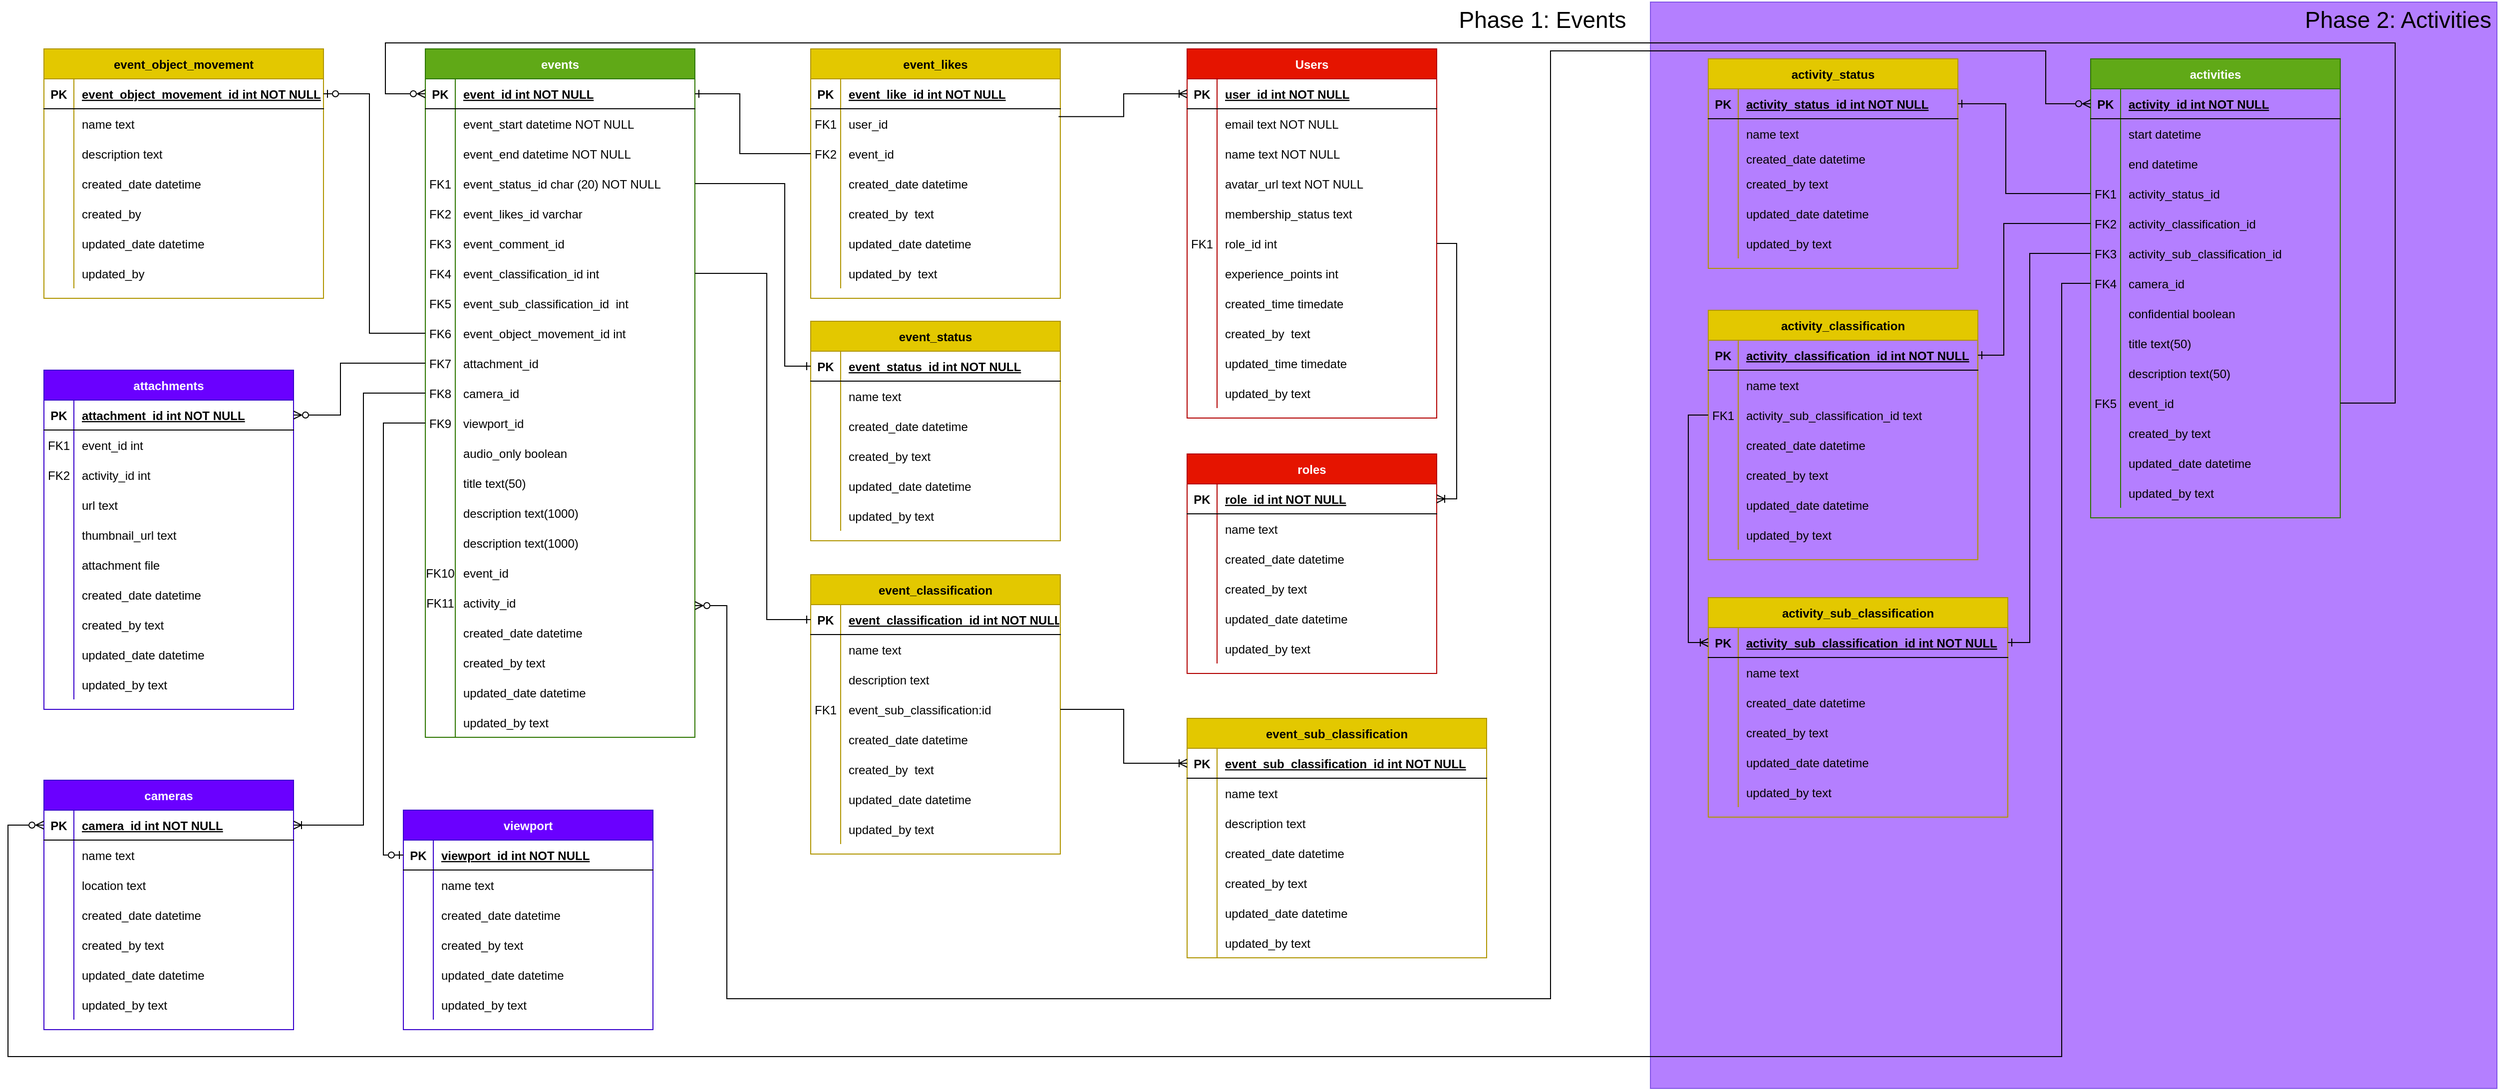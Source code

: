 <mxfile version="20.2.3" type="device"><diagram id="R2lEEEUBdFMjLlhIrx00" name="Page-1"><mxGraphModel dx="3389" dy="2180" grid="0" gridSize="10" guides="1" tooltips="1" connect="1" arrows="1" fold="1" page="1" pageScale="1" pageWidth="850" pageHeight="1100" math="0" shadow="0" extFonts="Permanent Marker^https://fonts.googleapis.com/css?family=Permanent+Marker"><root><mxCell id="0"/><mxCell id="1" parent="0"/><mxCell id="FoFvqkRLUMQNk_opYvz5-4" value="" style="rounded=0;whiteSpace=wrap;html=1;fontSize=23;opacity=50;fillColor=#6a00ff;fontColor=#ffffff;strokeColor=#3700CC;" parent="1" vertex="1"><mxGeometry x="1699" y="3" width="848" height="1089" as="geometry"/></mxCell><mxCell id="C-vyLk0tnHw3VtMMgP7b-2" value="events" style="shape=table;startSize=30;container=1;collapsible=1;childLayout=tableLayout;fixedRows=1;rowLines=0;fontStyle=1;align=center;resizeLast=1;fillColor=#60a917;fontColor=#ffffff;strokeColor=#2D7600;" parent="1" vertex="1"><mxGeometry x="472" y="50" width="270" height="690" as="geometry"/></mxCell><mxCell id="C-vyLk0tnHw3VtMMgP7b-3" value="" style="shape=partialRectangle;collapsible=0;dropTarget=0;pointerEvents=0;fillColor=none;points=[[0,0.5],[1,0.5]];portConstraint=eastwest;top=0;left=0;right=0;bottom=1;" parent="C-vyLk0tnHw3VtMMgP7b-2" vertex="1"><mxGeometry y="30" width="270" height="30" as="geometry"/></mxCell><mxCell id="C-vyLk0tnHw3VtMMgP7b-4" value="PK" style="shape=partialRectangle;overflow=hidden;connectable=0;fillColor=none;top=0;left=0;bottom=0;right=0;fontStyle=1;" parent="C-vyLk0tnHw3VtMMgP7b-3" vertex="1"><mxGeometry width="30" height="30" as="geometry"><mxRectangle width="30" height="30" as="alternateBounds"/></mxGeometry></mxCell><mxCell id="C-vyLk0tnHw3VtMMgP7b-5" value="event_id int NOT NULL " style="shape=partialRectangle;overflow=hidden;connectable=0;fillColor=none;top=0;left=0;bottom=0;right=0;align=left;spacingLeft=6;fontStyle=5;" parent="C-vyLk0tnHw3VtMMgP7b-3" vertex="1"><mxGeometry x="30" width="240" height="30" as="geometry"><mxRectangle width="240" height="30" as="alternateBounds"/></mxGeometry></mxCell><mxCell id="C-vyLk0tnHw3VtMMgP7b-6" value="" style="shape=partialRectangle;collapsible=0;dropTarget=0;pointerEvents=0;fillColor=none;points=[[0,0.5],[1,0.5]];portConstraint=eastwest;top=0;left=0;right=0;bottom=0;" parent="C-vyLk0tnHw3VtMMgP7b-2" vertex="1"><mxGeometry y="60" width="270" height="30" as="geometry"/></mxCell><mxCell id="C-vyLk0tnHw3VtMMgP7b-7" value="" style="shape=partialRectangle;overflow=hidden;connectable=0;fillColor=none;top=0;left=0;bottom=0;right=0;" parent="C-vyLk0tnHw3VtMMgP7b-6" vertex="1"><mxGeometry width="30" height="30" as="geometry"><mxRectangle width="30" height="30" as="alternateBounds"/></mxGeometry></mxCell><mxCell id="C-vyLk0tnHw3VtMMgP7b-8" value="event_start datetime NOT NULL" style="shape=partialRectangle;overflow=hidden;connectable=0;fillColor=none;top=0;left=0;bottom=0;right=0;align=left;spacingLeft=6;" parent="C-vyLk0tnHw3VtMMgP7b-6" vertex="1"><mxGeometry x="30" width="240" height="30" as="geometry"><mxRectangle width="240" height="30" as="alternateBounds"/></mxGeometry></mxCell><mxCell id="C-vyLk0tnHw3VtMMgP7b-9" value="" style="shape=partialRectangle;collapsible=0;dropTarget=0;pointerEvents=0;fillColor=none;points=[[0,0.5],[1,0.5]];portConstraint=eastwest;top=0;left=0;right=0;bottom=0;" parent="C-vyLk0tnHw3VtMMgP7b-2" vertex="1"><mxGeometry y="90" width="270" height="30" as="geometry"/></mxCell><mxCell id="C-vyLk0tnHw3VtMMgP7b-10" value="" style="shape=partialRectangle;overflow=hidden;connectable=0;fillColor=none;top=0;left=0;bottom=0;right=0;" parent="C-vyLk0tnHw3VtMMgP7b-9" vertex="1"><mxGeometry width="30" height="30" as="geometry"><mxRectangle width="30" height="30" as="alternateBounds"/></mxGeometry></mxCell><mxCell id="C-vyLk0tnHw3VtMMgP7b-11" value="event_end datetime NOT NULL" style="shape=partialRectangle;overflow=hidden;connectable=0;fillColor=none;top=0;left=0;bottom=0;right=0;align=left;spacingLeft=6;" parent="C-vyLk0tnHw3VtMMgP7b-9" vertex="1"><mxGeometry x="30" width="240" height="30" as="geometry"><mxRectangle width="240" height="30" as="alternateBounds"/></mxGeometry></mxCell><mxCell id="HhG4H1Rh7CIYM1dl25_N-1" value="" style="shape=partialRectangle;collapsible=0;dropTarget=0;pointerEvents=0;fillColor=none;points=[[0,0.5],[1,0.5]];portConstraint=eastwest;top=0;left=0;right=0;bottom=0;" parent="C-vyLk0tnHw3VtMMgP7b-2" vertex="1"><mxGeometry y="120" width="270" height="30" as="geometry"/></mxCell><mxCell id="HhG4H1Rh7CIYM1dl25_N-2" value="FK1" style="shape=partialRectangle;overflow=hidden;connectable=0;fillColor=none;top=0;left=0;bottom=0;right=0;" parent="HhG4H1Rh7CIYM1dl25_N-1" vertex="1"><mxGeometry width="30" height="30" as="geometry"><mxRectangle width="30" height="30" as="alternateBounds"/></mxGeometry></mxCell><mxCell id="HhG4H1Rh7CIYM1dl25_N-3" value="event_status_id char (20) NOT NULL" style="shape=partialRectangle;overflow=hidden;connectable=0;fillColor=none;top=0;left=0;bottom=0;right=0;align=left;spacingLeft=6;" parent="HhG4H1Rh7CIYM1dl25_N-1" vertex="1"><mxGeometry x="30" width="240" height="30" as="geometry"><mxRectangle width="240" height="30" as="alternateBounds"/></mxGeometry></mxCell><mxCell id="HhG4H1Rh7CIYM1dl25_N-4" value="" style="shape=partialRectangle;collapsible=0;dropTarget=0;pointerEvents=0;fillColor=none;points=[[0,0.5],[1,0.5]];portConstraint=eastwest;top=0;left=0;right=0;bottom=0;" parent="C-vyLk0tnHw3VtMMgP7b-2" vertex="1"><mxGeometry y="150" width="270" height="30" as="geometry"/></mxCell><mxCell id="HhG4H1Rh7CIYM1dl25_N-5" value="FK2" style="shape=partialRectangle;overflow=hidden;connectable=0;fillColor=none;top=0;left=0;bottom=0;right=0;" parent="HhG4H1Rh7CIYM1dl25_N-4" vertex="1"><mxGeometry width="30" height="30" as="geometry"><mxRectangle width="30" height="30" as="alternateBounds"/></mxGeometry></mxCell><mxCell id="HhG4H1Rh7CIYM1dl25_N-6" value="event_likes_id varchar" style="shape=partialRectangle;overflow=hidden;connectable=0;fillColor=none;top=0;left=0;bottom=0;right=0;align=left;spacingLeft=6;" parent="HhG4H1Rh7CIYM1dl25_N-4" vertex="1"><mxGeometry x="30" width="240" height="30" as="geometry"><mxRectangle width="240" height="30" as="alternateBounds"/></mxGeometry></mxCell><mxCell id="HhG4H1Rh7CIYM1dl25_N-7" value="" style="shape=partialRectangle;collapsible=0;dropTarget=0;pointerEvents=0;fillColor=none;points=[[0,0.5],[1,0.5]];portConstraint=eastwest;top=0;left=0;right=0;bottom=0;" parent="C-vyLk0tnHw3VtMMgP7b-2" vertex="1"><mxGeometry y="180" width="270" height="30" as="geometry"/></mxCell><mxCell id="HhG4H1Rh7CIYM1dl25_N-8" value="FK3" style="shape=partialRectangle;overflow=hidden;connectable=0;fillColor=none;top=0;left=0;bottom=0;right=0;" parent="HhG4H1Rh7CIYM1dl25_N-7" vertex="1"><mxGeometry width="30" height="30" as="geometry"><mxRectangle width="30" height="30" as="alternateBounds"/></mxGeometry></mxCell><mxCell id="HhG4H1Rh7CIYM1dl25_N-9" value="event_comment_id" style="shape=partialRectangle;overflow=hidden;connectable=0;fillColor=none;top=0;left=0;bottom=0;right=0;align=left;spacingLeft=6;" parent="HhG4H1Rh7CIYM1dl25_N-7" vertex="1"><mxGeometry x="30" width="240" height="30" as="geometry"><mxRectangle width="240" height="30" as="alternateBounds"/></mxGeometry></mxCell><mxCell id="HhG4H1Rh7CIYM1dl25_N-15" value="" style="shape=partialRectangle;collapsible=0;dropTarget=0;pointerEvents=0;fillColor=none;points=[[0,0.5],[1,0.5]];portConstraint=eastwest;top=0;left=0;right=0;bottom=0;" parent="C-vyLk0tnHw3VtMMgP7b-2" vertex="1"><mxGeometry y="210" width="270" height="30" as="geometry"/></mxCell><mxCell id="HhG4H1Rh7CIYM1dl25_N-16" value="FK4" style="shape=partialRectangle;overflow=hidden;connectable=0;fillColor=none;top=0;left=0;bottom=0;right=0;" parent="HhG4H1Rh7CIYM1dl25_N-15" vertex="1"><mxGeometry width="30" height="30" as="geometry"><mxRectangle width="30" height="30" as="alternateBounds"/></mxGeometry></mxCell><mxCell id="HhG4H1Rh7CIYM1dl25_N-17" value="event_classification_id int" style="shape=partialRectangle;overflow=hidden;connectable=0;fillColor=none;top=0;left=0;bottom=0;right=0;align=left;spacingLeft=6;" parent="HhG4H1Rh7CIYM1dl25_N-15" vertex="1"><mxGeometry x="30" width="240" height="30" as="geometry"><mxRectangle width="240" height="30" as="alternateBounds"/></mxGeometry></mxCell><mxCell id="HhG4H1Rh7CIYM1dl25_N-18" value="" style="shape=partialRectangle;collapsible=0;dropTarget=0;pointerEvents=0;fillColor=none;points=[[0,0.5],[1,0.5]];portConstraint=eastwest;top=0;left=0;right=0;bottom=0;" parent="C-vyLk0tnHw3VtMMgP7b-2" vertex="1"><mxGeometry y="240" width="270" height="30" as="geometry"/></mxCell><mxCell id="HhG4H1Rh7CIYM1dl25_N-19" value="FK5" style="shape=partialRectangle;overflow=hidden;connectable=0;fillColor=none;top=0;left=0;bottom=0;right=0;" parent="HhG4H1Rh7CIYM1dl25_N-18" vertex="1"><mxGeometry width="30" height="30" as="geometry"><mxRectangle width="30" height="30" as="alternateBounds"/></mxGeometry></mxCell><mxCell id="HhG4H1Rh7CIYM1dl25_N-20" value="event_sub_classification_id  int" style="shape=partialRectangle;overflow=hidden;connectable=0;fillColor=none;top=0;left=0;bottom=0;right=0;align=left;spacingLeft=6;" parent="HhG4H1Rh7CIYM1dl25_N-18" vertex="1"><mxGeometry x="30" width="240" height="30" as="geometry"><mxRectangle width="240" height="30" as="alternateBounds"/></mxGeometry></mxCell><mxCell id="HhG4H1Rh7CIYM1dl25_N-21" value="" style="shape=partialRectangle;collapsible=0;dropTarget=0;pointerEvents=0;fillColor=none;points=[[0,0.5],[1,0.5]];portConstraint=eastwest;top=0;left=0;right=0;bottom=0;" parent="C-vyLk0tnHw3VtMMgP7b-2" vertex="1"><mxGeometry y="270" width="270" height="30" as="geometry"/></mxCell><mxCell id="HhG4H1Rh7CIYM1dl25_N-22" value="FK6" style="shape=partialRectangle;overflow=hidden;connectable=0;fillColor=none;top=0;left=0;bottom=0;right=0;" parent="HhG4H1Rh7CIYM1dl25_N-21" vertex="1"><mxGeometry width="30" height="30" as="geometry"><mxRectangle width="30" height="30" as="alternateBounds"/></mxGeometry></mxCell><mxCell id="HhG4H1Rh7CIYM1dl25_N-23" value="event_object_movement_id int" style="shape=partialRectangle;overflow=hidden;connectable=0;fillColor=none;top=0;left=0;bottom=0;right=0;align=left;spacingLeft=6;" parent="HhG4H1Rh7CIYM1dl25_N-21" vertex="1"><mxGeometry x="30" width="240" height="30" as="geometry"><mxRectangle width="240" height="30" as="alternateBounds"/></mxGeometry></mxCell><mxCell id="HhG4H1Rh7CIYM1dl25_N-24" value="" style="shape=partialRectangle;collapsible=0;dropTarget=0;pointerEvents=0;fillColor=none;points=[[0,0.5],[1,0.5]];portConstraint=eastwest;top=0;left=0;right=0;bottom=0;" parent="C-vyLk0tnHw3VtMMgP7b-2" vertex="1"><mxGeometry y="300" width="270" height="30" as="geometry"/></mxCell><mxCell id="HhG4H1Rh7CIYM1dl25_N-25" value="FK7" style="shape=partialRectangle;overflow=hidden;connectable=0;fillColor=none;top=0;left=0;bottom=0;right=0;" parent="HhG4H1Rh7CIYM1dl25_N-24" vertex="1"><mxGeometry width="30" height="30" as="geometry"><mxRectangle width="30" height="30" as="alternateBounds"/></mxGeometry></mxCell><mxCell id="HhG4H1Rh7CIYM1dl25_N-26" value="attachment_id" style="shape=partialRectangle;overflow=hidden;connectable=0;fillColor=none;top=0;left=0;bottom=0;right=0;align=left;spacingLeft=6;" parent="HhG4H1Rh7CIYM1dl25_N-24" vertex="1"><mxGeometry x="30" width="240" height="30" as="geometry"><mxRectangle width="240" height="30" as="alternateBounds"/></mxGeometry></mxCell><mxCell id="HhG4H1Rh7CIYM1dl25_N-27" value="" style="shape=partialRectangle;collapsible=0;dropTarget=0;pointerEvents=0;fillColor=none;points=[[0,0.5],[1,0.5]];portConstraint=eastwest;top=0;left=0;right=0;bottom=0;" parent="C-vyLk0tnHw3VtMMgP7b-2" vertex="1"><mxGeometry y="330" width="270" height="30" as="geometry"/></mxCell><mxCell id="HhG4H1Rh7CIYM1dl25_N-28" value="FK8" style="shape=partialRectangle;overflow=hidden;connectable=0;fillColor=none;top=0;left=0;bottom=0;right=0;" parent="HhG4H1Rh7CIYM1dl25_N-27" vertex="1"><mxGeometry width="30" height="30" as="geometry"><mxRectangle width="30" height="30" as="alternateBounds"/></mxGeometry></mxCell><mxCell id="HhG4H1Rh7CIYM1dl25_N-29" value="camera_id" style="shape=partialRectangle;overflow=hidden;connectable=0;fillColor=none;top=0;left=0;bottom=0;right=0;align=left;spacingLeft=6;" parent="HhG4H1Rh7CIYM1dl25_N-27" vertex="1"><mxGeometry x="30" width="240" height="30" as="geometry"><mxRectangle width="240" height="30" as="alternateBounds"/></mxGeometry></mxCell><mxCell id="HhG4H1Rh7CIYM1dl25_N-30" value="" style="shape=partialRectangle;collapsible=0;dropTarget=0;pointerEvents=0;fillColor=none;points=[[0,0.5],[1,0.5]];portConstraint=eastwest;top=0;left=0;right=0;bottom=0;" parent="C-vyLk0tnHw3VtMMgP7b-2" vertex="1"><mxGeometry y="360" width="270" height="30" as="geometry"/></mxCell><mxCell id="HhG4H1Rh7CIYM1dl25_N-31" value="FK9" style="shape=partialRectangle;overflow=hidden;connectable=0;fillColor=none;top=0;left=0;bottom=0;right=0;" parent="HhG4H1Rh7CIYM1dl25_N-30" vertex="1"><mxGeometry width="30" height="30" as="geometry"><mxRectangle width="30" height="30" as="alternateBounds"/></mxGeometry></mxCell><mxCell id="HhG4H1Rh7CIYM1dl25_N-32" value="viewport_id" style="shape=partialRectangle;overflow=hidden;connectable=0;fillColor=none;top=0;left=0;bottom=0;right=0;align=left;spacingLeft=6;" parent="HhG4H1Rh7CIYM1dl25_N-30" vertex="1"><mxGeometry x="30" width="240" height="30" as="geometry"><mxRectangle width="240" height="30" as="alternateBounds"/></mxGeometry></mxCell><mxCell id="HhG4H1Rh7CIYM1dl25_N-33" value="" style="shape=partialRectangle;collapsible=0;dropTarget=0;pointerEvents=0;fillColor=none;points=[[0,0.5],[1,0.5]];portConstraint=eastwest;top=0;left=0;right=0;bottom=0;" parent="C-vyLk0tnHw3VtMMgP7b-2" vertex="1"><mxGeometry y="390" width="270" height="30" as="geometry"/></mxCell><mxCell id="HhG4H1Rh7CIYM1dl25_N-34" value="" style="shape=partialRectangle;overflow=hidden;connectable=0;fillColor=none;top=0;left=0;bottom=0;right=0;" parent="HhG4H1Rh7CIYM1dl25_N-33" vertex="1"><mxGeometry width="30" height="30" as="geometry"><mxRectangle width="30" height="30" as="alternateBounds"/></mxGeometry></mxCell><mxCell id="HhG4H1Rh7CIYM1dl25_N-35" value="audio_only boolean" style="shape=partialRectangle;overflow=hidden;connectable=0;fillColor=none;top=0;left=0;bottom=0;right=0;align=left;spacingLeft=6;" parent="HhG4H1Rh7CIYM1dl25_N-33" vertex="1"><mxGeometry x="30" width="240" height="30" as="geometry"><mxRectangle width="240" height="30" as="alternateBounds"/></mxGeometry></mxCell><mxCell id="HhG4H1Rh7CIYM1dl25_N-36" value="" style="shape=partialRectangle;collapsible=0;dropTarget=0;pointerEvents=0;fillColor=none;points=[[0,0.5],[1,0.5]];portConstraint=eastwest;top=0;left=0;right=0;bottom=0;" parent="C-vyLk0tnHw3VtMMgP7b-2" vertex="1"><mxGeometry y="420" width="270" height="30" as="geometry"/></mxCell><mxCell id="HhG4H1Rh7CIYM1dl25_N-37" value="" style="shape=partialRectangle;overflow=hidden;connectable=0;fillColor=none;top=0;left=0;bottom=0;right=0;" parent="HhG4H1Rh7CIYM1dl25_N-36" vertex="1"><mxGeometry width="30" height="30" as="geometry"><mxRectangle width="30" height="30" as="alternateBounds"/></mxGeometry></mxCell><mxCell id="HhG4H1Rh7CIYM1dl25_N-38" value="title text(50)" style="shape=partialRectangle;overflow=hidden;connectable=0;fillColor=none;top=0;left=0;bottom=0;right=0;align=left;spacingLeft=6;" parent="HhG4H1Rh7CIYM1dl25_N-36" vertex="1"><mxGeometry x="30" width="240" height="30" as="geometry"><mxRectangle width="240" height="30" as="alternateBounds"/></mxGeometry></mxCell><mxCell id="HhG4H1Rh7CIYM1dl25_N-39" value="" style="shape=partialRectangle;collapsible=0;dropTarget=0;pointerEvents=0;fillColor=none;points=[[0,0.5],[1,0.5]];portConstraint=eastwest;top=0;left=0;right=0;bottom=0;" parent="C-vyLk0tnHw3VtMMgP7b-2" vertex="1"><mxGeometry y="450" width="270" height="30" as="geometry"/></mxCell><mxCell id="HhG4H1Rh7CIYM1dl25_N-40" value="" style="shape=partialRectangle;overflow=hidden;connectable=0;fillColor=none;top=0;left=0;bottom=0;right=0;" parent="HhG4H1Rh7CIYM1dl25_N-39" vertex="1"><mxGeometry width="30" height="30" as="geometry"><mxRectangle width="30" height="30" as="alternateBounds"/></mxGeometry></mxCell><mxCell id="HhG4H1Rh7CIYM1dl25_N-41" value="description text(1000)" style="shape=partialRectangle;overflow=hidden;connectable=0;fillColor=none;top=0;left=0;bottom=0;right=0;align=left;spacingLeft=6;" parent="HhG4H1Rh7CIYM1dl25_N-39" vertex="1"><mxGeometry x="30" width="240" height="30" as="geometry"><mxRectangle width="240" height="30" as="alternateBounds"/></mxGeometry></mxCell><mxCell id="HhG4H1Rh7CIYM1dl25_N-42" value="" style="shape=partialRectangle;collapsible=0;dropTarget=0;pointerEvents=0;fillColor=none;points=[[0,0.5],[1,0.5]];portConstraint=eastwest;top=0;left=0;right=0;bottom=0;" parent="C-vyLk0tnHw3VtMMgP7b-2" vertex="1"><mxGeometry y="480" width="270" height="30" as="geometry"/></mxCell><mxCell id="HhG4H1Rh7CIYM1dl25_N-43" value="" style="shape=partialRectangle;overflow=hidden;connectable=0;fillColor=none;top=0;left=0;bottom=0;right=0;" parent="HhG4H1Rh7CIYM1dl25_N-42" vertex="1"><mxGeometry width="30" height="30" as="geometry"><mxRectangle width="30" height="30" as="alternateBounds"/></mxGeometry></mxCell><mxCell id="HhG4H1Rh7CIYM1dl25_N-44" value="description text(1000)" style="shape=partialRectangle;overflow=hidden;connectable=0;fillColor=none;top=0;left=0;bottom=0;right=0;align=left;spacingLeft=6;" parent="HhG4H1Rh7CIYM1dl25_N-42" vertex="1"><mxGeometry x="30" width="240" height="30" as="geometry"><mxRectangle width="240" height="30" as="alternateBounds"/></mxGeometry></mxCell><mxCell id="HhG4H1Rh7CIYM1dl25_N-45" value="" style="shape=partialRectangle;collapsible=0;dropTarget=0;pointerEvents=0;fillColor=none;points=[[0,0.5],[1,0.5]];portConstraint=eastwest;top=0;left=0;right=0;bottom=0;" parent="C-vyLk0tnHw3VtMMgP7b-2" vertex="1"><mxGeometry y="510" width="270" height="30" as="geometry"/></mxCell><mxCell id="HhG4H1Rh7CIYM1dl25_N-46" value="FK10" style="shape=partialRectangle;overflow=hidden;connectable=0;fillColor=none;top=0;left=0;bottom=0;right=0;" parent="HhG4H1Rh7CIYM1dl25_N-45" vertex="1"><mxGeometry width="30" height="30" as="geometry"><mxRectangle width="30" height="30" as="alternateBounds"/></mxGeometry></mxCell><mxCell id="HhG4H1Rh7CIYM1dl25_N-47" value="event_id" style="shape=partialRectangle;overflow=hidden;connectable=0;fillColor=none;top=0;left=0;bottom=0;right=0;align=left;spacingLeft=6;" parent="HhG4H1Rh7CIYM1dl25_N-45" vertex="1"><mxGeometry x="30" width="240" height="30" as="geometry"><mxRectangle width="240" height="30" as="alternateBounds"/></mxGeometry></mxCell><mxCell id="HhG4H1Rh7CIYM1dl25_N-48" value="" style="shape=partialRectangle;collapsible=0;dropTarget=0;pointerEvents=0;fillColor=none;points=[[0,0.5],[1,0.5]];portConstraint=eastwest;top=0;left=0;right=0;bottom=0;" parent="C-vyLk0tnHw3VtMMgP7b-2" vertex="1"><mxGeometry y="540" width="270" height="30" as="geometry"/></mxCell><mxCell id="HhG4H1Rh7CIYM1dl25_N-49" value="FK11" style="shape=partialRectangle;overflow=hidden;connectable=0;fillColor=none;top=0;left=0;bottom=0;right=0;" parent="HhG4H1Rh7CIYM1dl25_N-48" vertex="1"><mxGeometry width="30" height="30" as="geometry"><mxRectangle width="30" height="30" as="alternateBounds"/></mxGeometry></mxCell><mxCell id="HhG4H1Rh7CIYM1dl25_N-50" value="activity_id" style="shape=partialRectangle;overflow=hidden;connectable=0;fillColor=none;top=0;left=0;bottom=0;right=0;align=left;spacingLeft=6;" parent="HhG4H1Rh7CIYM1dl25_N-48" vertex="1"><mxGeometry x="30" width="240" height="30" as="geometry"><mxRectangle width="240" height="30" as="alternateBounds"/></mxGeometry></mxCell><mxCell id="HhG4H1Rh7CIYM1dl25_N-51" value="" style="shape=partialRectangle;collapsible=0;dropTarget=0;pointerEvents=0;fillColor=none;points=[[0,0.5],[1,0.5]];portConstraint=eastwest;top=0;left=0;right=0;bottom=0;" parent="C-vyLk0tnHw3VtMMgP7b-2" vertex="1"><mxGeometry y="570" width="270" height="30" as="geometry"/></mxCell><mxCell id="HhG4H1Rh7CIYM1dl25_N-52" value="" style="shape=partialRectangle;overflow=hidden;connectable=0;fillColor=none;top=0;left=0;bottom=0;right=0;" parent="HhG4H1Rh7CIYM1dl25_N-51" vertex="1"><mxGeometry width="30" height="30" as="geometry"><mxRectangle width="30" height="30" as="alternateBounds"/></mxGeometry></mxCell><mxCell id="HhG4H1Rh7CIYM1dl25_N-53" value="created_date datetime" style="shape=partialRectangle;overflow=hidden;connectable=0;fillColor=none;top=0;left=0;bottom=0;right=0;align=left;spacingLeft=6;" parent="HhG4H1Rh7CIYM1dl25_N-51" vertex="1"><mxGeometry x="30" width="240" height="30" as="geometry"><mxRectangle width="240" height="30" as="alternateBounds"/></mxGeometry></mxCell><mxCell id="HhG4H1Rh7CIYM1dl25_N-60" value="" style="shape=partialRectangle;collapsible=0;dropTarget=0;pointerEvents=0;fillColor=none;points=[[0,0.5],[1,0.5]];portConstraint=eastwest;top=0;left=0;right=0;bottom=0;" parent="C-vyLk0tnHw3VtMMgP7b-2" vertex="1"><mxGeometry y="600" width="270" height="30" as="geometry"/></mxCell><mxCell id="HhG4H1Rh7CIYM1dl25_N-61" value="" style="shape=partialRectangle;overflow=hidden;connectable=0;fillColor=none;top=0;left=0;bottom=0;right=0;" parent="HhG4H1Rh7CIYM1dl25_N-60" vertex="1"><mxGeometry width="30" height="30" as="geometry"><mxRectangle width="30" height="30" as="alternateBounds"/></mxGeometry></mxCell><mxCell id="HhG4H1Rh7CIYM1dl25_N-62" value="created_by text" style="shape=partialRectangle;overflow=hidden;connectable=0;fillColor=none;top=0;left=0;bottom=0;right=0;align=left;spacingLeft=6;" parent="HhG4H1Rh7CIYM1dl25_N-60" vertex="1"><mxGeometry x="30" width="240" height="30" as="geometry"><mxRectangle width="240" height="30" as="alternateBounds"/></mxGeometry></mxCell><mxCell id="HhG4H1Rh7CIYM1dl25_N-54" value="" style="shape=partialRectangle;collapsible=0;dropTarget=0;pointerEvents=0;fillColor=none;points=[[0,0.5],[1,0.5]];portConstraint=eastwest;top=0;left=0;right=0;bottom=0;" parent="C-vyLk0tnHw3VtMMgP7b-2" vertex="1"><mxGeometry y="630" width="270" height="30" as="geometry"/></mxCell><mxCell id="HhG4H1Rh7CIYM1dl25_N-55" value="" style="shape=partialRectangle;overflow=hidden;connectable=0;fillColor=none;top=0;left=0;bottom=0;right=0;" parent="HhG4H1Rh7CIYM1dl25_N-54" vertex="1"><mxGeometry width="30" height="30" as="geometry"><mxRectangle width="30" height="30" as="alternateBounds"/></mxGeometry></mxCell><mxCell id="HhG4H1Rh7CIYM1dl25_N-56" value="updated_date datetime" style="shape=partialRectangle;overflow=hidden;connectable=0;fillColor=none;top=0;left=0;bottom=0;right=0;align=left;spacingLeft=6;" parent="HhG4H1Rh7CIYM1dl25_N-54" vertex="1"><mxGeometry x="30" width="240" height="30" as="geometry"><mxRectangle width="240" height="30" as="alternateBounds"/></mxGeometry></mxCell><mxCell id="HhG4H1Rh7CIYM1dl25_N-57" value="" style="shape=partialRectangle;collapsible=0;dropTarget=0;pointerEvents=0;fillColor=none;points=[[0,0.5],[1,0.5]];portConstraint=eastwest;top=0;left=0;right=0;bottom=0;" parent="C-vyLk0tnHw3VtMMgP7b-2" vertex="1"><mxGeometry y="660" width="270" height="30" as="geometry"/></mxCell><mxCell id="HhG4H1Rh7CIYM1dl25_N-58" value="" style="shape=partialRectangle;overflow=hidden;connectable=0;fillColor=none;top=0;left=0;bottom=0;right=0;" parent="HhG4H1Rh7CIYM1dl25_N-57" vertex="1"><mxGeometry width="30" height="30" as="geometry"><mxRectangle width="30" height="30" as="alternateBounds"/></mxGeometry></mxCell><mxCell id="HhG4H1Rh7CIYM1dl25_N-59" value="updated_by text" style="shape=partialRectangle;overflow=hidden;connectable=0;fillColor=none;top=0;left=0;bottom=0;right=0;align=left;spacingLeft=6;" parent="HhG4H1Rh7CIYM1dl25_N-57" vertex="1"><mxGeometry x="30" width="240" height="30" as="geometry"><mxRectangle width="240" height="30" as="alternateBounds"/></mxGeometry></mxCell><mxCell id="C-vyLk0tnHw3VtMMgP7b-13" value="event_object_movement" style="shape=table;startSize=30;container=1;collapsible=1;childLayout=tableLayout;fixedRows=1;rowLines=0;fontStyle=1;align=center;resizeLast=1;fillColor=#e3c800;fontColor=#000000;strokeColor=#B09500;" parent="1" vertex="1"><mxGeometry x="90" y="50" width="280" height="250" as="geometry"/></mxCell><mxCell id="C-vyLk0tnHw3VtMMgP7b-14" value="" style="shape=partialRectangle;collapsible=0;dropTarget=0;pointerEvents=0;fillColor=none;points=[[0,0.5],[1,0.5]];portConstraint=eastwest;top=0;left=0;right=0;bottom=1;" parent="C-vyLk0tnHw3VtMMgP7b-13" vertex="1"><mxGeometry y="30" width="280" height="30" as="geometry"/></mxCell><mxCell id="C-vyLk0tnHw3VtMMgP7b-15" value="PK" style="shape=partialRectangle;overflow=hidden;connectable=0;fillColor=none;top=0;left=0;bottom=0;right=0;fontStyle=1;" parent="C-vyLk0tnHw3VtMMgP7b-14" vertex="1"><mxGeometry width="30" height="30" as="geometry"><mxRectangle width="30" height="30" as="alternateBounds"/></mxGeometry></mxCell><mxCell id="C-vyLk0tnHw3VtMMgP7b-16" value="event_object_movement_id int NOT NULL" style="shape=partialRectangle;overflow=hidden;connectable=0;fillColor=none;top=0;left=0;bottom=0;right=0;align=left;spacingLeft=6;fontStyle=5;" parent="C-vyLk0tnHw3VtMMgP7b-14" vertex="1"><mxGeometry x="30" width="250" height="30" as="geometry"><mxRectangle width="250" height="30" as="alternateBounds"/></mxGeometry></mxCell><mxCell id="HhG4H1Rh7CIYM1dl25_N-359" value="" style="shape=partialRectangle;collapsible=0;dropTarget=0;pointerEvents=0;fillColor=none;points=[[0,0.5],[1,0.5]];portConstraint=eastwest;top=0;left=0;right=0;bottom=0;" parent="C-vyLk0tnHw3VtMMgP7b-13" vertex="1"><mxGeometry y="60" width="280" height="30" as="geometry"/></mxCell><mxCell id="HhG4H1Rh7CIYM1dl25_N-360" value="" style="shape=partialRectangle;overflow=hidden;connectable=0;fillColor=none;top=0;left=0;bottom=0;right=0;" parent="HhG4H1Rh7CIYM1dl25_N-359" vertex="1"><mxGeometry width="30" height="30" as="geometry"><mxRectangle width="30" height="30" as="alternateBounds"/></mxGeometry></mxCell><mxCell id="HhG4H1Rh7CIYM1dl25_N-361" value="name text" style="shape=partialRectangle;overflow=hidden;connectable=0;fillColor=none;top=0;left=0;bottom=0;right=0;align=left;spacingLeft=6;" parent="HhG4H1Rh7CIYM1dl25_N-359" vertex="1"><mxGeometry x="30" width="250" height="30" as="geometry"><mxRectangle width="250" height="30" as="alternateBounds"/></mxGeometry></mxCell><mxCell id="C-vyLk0tnHw3VtMMgP7b-17" value="" style="shape=partialRectangle;collapsible=0;dropTarget=0;pointerEvents=0;fillColor=none;points=[[0,0.5],[1,0.5]];portConstraint=eastwest;top=0;left=0;right=0;bottom=0;" parent="C-vyLk0tnHw3VtMMgP7b-13" vertex="1"><mxGeometry y="90" width="280" height="30" as="geometry"/></mxCell><mxCell id="C-vyLk0tnHw3VtMMgP7b-18" value="" style="shape=partialRectangle;overflow=hidden;connectable=0;fillColor=none;top=0;left=0;bottom=0;right=0;" parent="C-vyLk0tnHw3VtMMgP7b-17" vertex="1"><mxGeometry width="30" height="30" as="geometry"><mxRectangle width="30" height="30" as="alternateBounds"/></mxGeometry></mxCell><mxCell id="C-vyLk0tnHw3VtMMgP7b-19" value="description text" style="shape=partialRectangle;overflow=hidden;connectable=0;fillColor=none;top=0;left=0;bottom=0;right=0;align=left;spacingLeft=6;" parent="C-vyLk0tnHw3VtMMgP7b-17" vertex="1"><mxGeometry x="30" width="250" height="30" as="geometry"><mxRectangle width="250" height="30" as="alternateBounds"/></mxGeometry></mxCell><mxCell id="HhG4H1Rh7CIYM1dl25_N-144" value="" style="shape=partialRectangle;collapsible=0;dropTarget=0;pointerEvents=0;fillColor=none;points=[[0,0.5],[1,0.5]];portConstraint=eastwest;top=0;left=0;right=0;bottom=0;" parent="C-vyLk0tnHw3VtMMgP7b-13" vertex="1"><mxGeometry y="120" width="280" height="30" as="geometry"/></mxCell><mxCell id="HhG4H1Rh7CIYM1dl25_N-145" value="" style="shape=partialRectangle;overflow=hidden;connectable=0;fillColor=none;top=0;left=0;bottom=0;right=0;" parent="HhG4H1Rh7CIYM1dl25_N-144" vertex="1"><mxGeometry width="30" height="30" as="geometry"><mxRectangle width="30" height="30" as="alternateBounds"/></mxGeometry></mxCell><mxCell id="HhG4H1Rh7CIYM1dl25_N-146" value="created_date datetime" style="shape=partialRectangle;overflow=hidden;connectable=0;fillColor=none;top=0;left=0;bottom=0;right=0;align=left;spacingLeft=6;" parent="HhG4H1Rh7CIYM1dl25_N-144" vertex="1"><mxGeometry x="30" width="250" height="30" as="geometry"><mxRectangle width="250" height="30" as="alternateBounds"/></mxGeometry></mxCell><mxCell id="C-vyLk0tnHw3VtMMgP7b-20" value="" style="shape=partialRectangle;collapsible=0;dropTarget=0;pointerEvents=0;fillColor=none;points=[[0,0.5],[1,0.5]];portConstraint=eastwest;top=0;left=0;right=0;bottom=0;" parent="C-vyLk0tnHw3VtMMgP7b-13" vertex="1"><mxGeometry y="150" width="280" height="30" as="geometry"/></mxCell><mxCell id="C-vyLk0tnHw3VtMMgP7b-21" value="" style="shape=partialRectangle;overflow=hidden;connectable=0;fillColor=none;top=0;left=0;bottom=0;right=0;" parent="C-vyLk0tnHw3VtMMgP7b-20" vertex="1"><mxGeometry width="30" height="30" as="geometry"><mxRectangle width="30" height="30" as="alternateBounds"/></mxGeometry></mxCell><mxCell id="C-vyLk0tnHw3VtMMgP7b-22" value="created_by" style="shape=partialRectangle;overflow=hidden;connectable=0;fillColor=none;top=0;left=0;bottom=0;right=0;align=left;spacingLeft=6;" parent="C-vyLk0tnHw3VtMMgP7b-20" vertex="1"><mxGeometry x="30" width="250" height="30" as="geometry"><mxRectangle width="250" height="30" as="alternateBounds"/></mxGeometry></mxCell><mxCell id="HhG4H1Rh7CIYM1dl25_N-138" value="" style="shape=partialRectangle;collapsible=0;dropTarget=0;pointerEvents=0;fillColor=none;points=[[0,0.5],[1,0.5]];portConstraint=eastwest;top=0;left=0;right=0;bottom=0;" parent="C-vyLk0tnHw3VtMMgP7b-13" vertex="1"><mxGeometry y="180" width="280" height="30" as="geometry"/></mxCell><mxCell id="HhG4H1Rh7CIYM1dl25_N-139" value="" style="shape=partialRectangle;overflow=hidden;connectable=0;fillColor=none;top=0;left=0;bottom=0;right=0;" parent="HhG4H1Rh7CIYM1dl25_N-138" vertex="1"><mxGeometry width="30" height="30" as="geometry"><mxRectangle width="30" height="30" as="alternateBounds"/></mxGeometry></mxCell><mxCell id="HhG4H1Rh7CIYM1dl25_N-140" value="updated_date datetime" style="shape=partialRectangle;overflow=hidden;connectable=0;fillColor=none;top=0;left=0;bottom=0;right=0;align=left;spacingLeft=6;" parent="HhG4H1Rh7CIYM1dl25_N-138" vertex="1"><mxGeometry x="30" width="250" height="30" as="geometry"><mxRectangle width="250" height="30" as="alternateBounds"/></mxGeometry></mxCell><mxCell id="HhG4H1Rh7CIYM1dl25_N-141" value="" style="shape=partialRectangle;collapsible=0;dropTarget=0;pointerEvents=0;fillColor=none;points=[[0,0.5],[1,0.5]];portConstraint=eastwest;top=0;left=0;right=0;bottom=0;" parent="C-vyLk0tnHw3VtMMgP7b-13" vertex="1"><mxGeometry y="210" width="280" height="30" as="geometry"/></mxCell><mxCell id="HhG4H1Rh7CIYM1dl25_N-142" value="" style="shape=partialRectangle;overflow=hidden;connectable=0;fillColor=none;top=0;left=0;bottom=0;right=0;" parent="HhG4H1Rh7CIYM1dl25_N-141" vertex="1"><mxGeometry width="30" height="30" as="geometry"><mxRectangle width="30" height="30" as="alternateBounds"/></mxGeometry></mxCell><mxCell id="HhG4H1Rh7CIYM1dl25_N-143" value="updated_by" style="shape=partialRectangle;overflow=hidden;connectable=0;fillColor=none;top=0;left=0;bottom=0;right=0;align=left;spacingLeft=6;" parent="HhG4H1Rh7CIYM1dl25_N-141" vertex="1"><mxGeometry x="30" width="250" height="30" as="geometry"><mxRectangle width="250" height="30" as="alternateBounds"/></mxGeometry></mxCell><mxCell id="HhG4H1Rh7CIYM1dl25_N-63" value="Users" style="shape=table;startSize=30;container=1;collapsible=1;childLayout=tableLayout;fixedRows=1;rowLines=0;fontStyle=1;align=center;resizeLast=1;fillColor=#e51400;fontColor=#ffffff;strokeColor=#B20000;" parent="1" vertex="1"><mxGeometry x="1235" y="50" width="250" height="370" as="geometry"/></mxCell><mxCell id="HhG4H1Rh7CIYM1dl25_N-64" value="" style="shape=partialRectangle;collapsible=0;dropTarget=0;pointerEvents=0;fillColor=none;points=[[0,0.5],[1,0.5]];portConstraint=eastwest;top=0;left=0;right=0;bottom=1;" parent="HhG4H1Rh7CIYM1dl25_N-63" vertex="1"><mxGeometry y="30" width="250" height="30" as="geometry"/></mxCell><mxCell id="HhG4H1Rh7CIYM1dl25_N-65" value="PK" style="shape=partialRectangle;overflow=hidden;connectable=0;fillColor=none;top=0;left=0;bottom=0;right=0;fontStyle=1;" parent="HhG4H1Rh7CIYM1dl25_N-64" vertex="1"><mxGeometry width="30" height="30" as="geometry"><mxRectangle width="30" height="30" as="alternateBounds"/></mxGeometry></mxCell><mxCell id="HhG4H1Rh7CIYM1dl25_N-66" value="user_id int NOT NULL " style="shape=partialRectangle;overflow=hidden;connectable=0;fillColor=none;top=0;left=0;bottom=0;right=0;align=left;spacingLeft=6;fontStyle=5;" parent="HhG4H1Rh7CIYM1dl25_N-64" vertex="1"><mxGeometry x="30" width="220" height="30" as="geometry"><mxRectangle width="220" height="30" as="alternateBounds"/></mxGeometry></mxCell><mxCell id="HhG4H1Rh7CIYM1dl25_N-67" value="" style="shape=partialRectangle;collapsible=0;dropTarget=0;pointerEvents=0;fillColor=none;points=[[0,0.5],[1,0.5]];portConstraint=eastwest;top=0;left=0;right=0;bottom=0;" parent="HhG4H1Rh7CIYM1dl25_N-63" vertex="1"><mxGeometry y="60" width="250" height="30" as="geometry"/></mxCell><mxCell id="HhG4H1Rh7CIYM1dl25_N-68" value="" style="shape=partialRectangle;overflow=hidden;connectable=0;fillColor=none;top=0;left=0;bottom=0;right=0;" parent="HhG4H1Rh7CIYM1dl25_N-67" vertex="1"><mxGeometry width="30" height="30" as="geometry"><mxRectangle width="30" height="30" as="alternateBounds"/></mxGeometry></mxCell><mxCell id="HhG4H1Rh7CIYM1dl25_N-69" value="email text NOT NULL" style="shape=partialRectangle;overflow=hidden;connectable=0;fillColor=none;top=0;left=0;bottom=0;right=0;align=left;spacingLeft=6;" parent="HhG4H1Rh7CIYM1dl25_N-67" vertex="1"><mxGeometry x="30" width="220" height="30" as="geometry"><mxRectangle width="220" height="30" as="alternateBounds"/></mxGeometry></mxCell><mxCell id="HhG4H1Rh7CIYM1dl25_N-77" value="" style="shape=partialRectangle;collapsible=0;dropTarget=0;pointerEvents=0;fillColor=none;points=[[0,0.5],[1,0.5]];portConstraint=eastwest;top=0;left=0;right=0;bottom=0;" parent="HhG4H1Rh7CIYM1dl25_N-63" vertex="1"><mxGeometry y="90" width="250" height="30" as="geometry"/></mxCell><mxCell id="HhG4H1Rh7CIYM1dl25_N-78" value="" style="shape=partialRectangle;overflow=hidden;connectable=0;fillColor=none;top=0;left=0;bottom=0;right=0;" parent="HhG4H1Rh7CIYM1dl25_N-77" vertex="1"><mxGeometry width="30" height="30" as="geometry"><mxRectangle width="30" height="30" as="alternateBounds"/></mxGeometry></mxCell><mxCell id="HhG4H1Rh7CIYM1dl25_N-79" value="name text NOT NULL" style="shape=partialRectangle;overflow=hidden;connectable=0;fillColor=none;top=0;left=0;bottom=0;right=0;align=left;spacingLeft=6;" parent="HhG4H1Rh7CIYM1dl25_N-77" vertex="1"><mxGeometry x="30" width="220" height="30" as="geometry"><mxRectangle width="220" height="30" as="alternateBounds"/></mxGeometry></mxCell><mxCell id="HhG4H1Rh7CIYM1dl25_N-80" value="" style="shape=partialRectangle;collapsible=0;dropTarget=0;pointerEvents=0;fillColor=none;points=[[0,0.5],[1,0.5]];portConstraint=eastwest;top=0;left=0;right=0;bottom=0;" parent="HhG4H1Rh7CIYM1dl25_N-63" vertex="1"><mxGeometry y="120" width="250" height="30" as="geometry"/></mxCell><mxCell id="HhG4H1Rh7CIYM1dl25_N-81" value="" style="shape=partialRectangle;overflow=hidden;connectable=0;fillColor=none;top=0;left=0;bottom=0;right=0;" parent="HhG4H1Rh7CIYM1dl25_N-80" vertex="1"><mxGeometry width="30" height="30" as="geometry"><mxRectangle width="30" height="30" as="alternateBounds"/></mxGeometry></mxCell><mxCell id="HhG4H1Rh7CIYM1dl25_N-82" value="avatar_url text NOT NULL" style="shape=partialRectangle;overflow=hidden;connectable=0;fillColor=none;top=0;left=0;bottom=0;right=0;align=left;spacingLeft=6;" parent="HhG4H1Rh7CIYM1dl25_N-80" vertex="1"><mxGeometry x="30" width="220" height="30" as="geometry"><mxRectangle width="220" height="30" as="alternateBounds"/></mxGeometry></mxCell><mxCell id="HhG4H1Rh7CIYM1dl25_N-83" value="" style="shape=partialRectangle;collapsible=0;dropTarget=0;pointerEvents=0;fillColor=none;points=[[0,0.5],[1,0.5]];portConstraint=eastwest;top=0;left=0;right=0;bottom=0;" parent="HhG4H1Rh7CIYM1dl25_N-63" vertex="1"><mxGeometry y="150" width="250" height="30" as="geometry"/></mxCell><mxCell id="HhG4H1Rh7CIYM1dl25_N-84" value="" style="shape=partialRectangle;overflow=hidden;connectable=0;fillColor=none;top=0;left=0;bottom=0;right=0;" parent="HhG4H1Rh7CIYM1dl25_N-83" vertex="1"><mxGeometry width="30" height="30" as="geometry"><mxRectangle width="30" height="30" as="alternateBounds"/></mxGeometry></mxCell><mxCell id="HhG4H1Rh7CIYM1dl25_N-85" value="membership_status text" style="shape=partialRectangle;overflow=hidden;connectable=0;fillColor=none;top=0;left=0;bottom=0;right=0;align=left;spacingLeft=6;" parent="HhG4H1Rh7CIYM1dl25_N-83" vertex="1"><mxGeometry x="30" width="220" height="30" as="geometry"><mxRectangle width="220" height="30" as="alternateBounds"/></mxGeometry></mxCell><mxCell id="HhG4H1Rh7CIYM1dl25_N-86" value="" style="shape=partialRectangle;collapsible=0;dropTarget=0;pointerEvents=0;fillColor=none;points=[[0,0.5],[1,0.5]];portConstraint=eastwest;top=0;left=0;right=0;bottom=0;" parent="HhG4H1Rh7CIYM1dl25_N-63" vertex="1"><mxGeometry y="180" width="250" height="30" as="geometry"/></mxCell><mxCell id="HhG4H1Rh7CIYM1dl25_N-87" value="FK1" style="shape=partialRectangle;overflow=hidden;connectable=0;fillColor=none;top=0;left=0;bottom=0;right=0;" parent="HhG4H1Rh7CIYM1dl25_N-86" vertex="1"><mxGeometry width="30" height="30" as="geometry"><mxRectangle width="30" height="30" as="alternateBounds"/></mxGeometry></mxCell><mxCell id="HhG4H1Rh7CIYM1dl25_N-88" value="role_id int" style="shape=partialRectangle;overflow=hidden;connectable=0;fillColor=none;top=0;left=0;bottom=0;right=0;align=left;spacingLeft=6;" parent="HhG4H1Rh7CIYM1dl25_N-86" vertex="1"><mxGeometry x="30" width="220" height="30" as="geometry"><mxRectangle width="220" height="30" as="alternateBounds"/></mxGeometry></mxCell><mxCell id="HhG4H1Rh7CIYM1dl25_N-89" value="" style="shape=partialRectangle;collapsible=0;dropTarget=0;pointerEvents=0;fillColor=none;points=[[0,0.5],[1,0.5]];portConstraint=eastwest;top=0;left=0;right=0;bottom=0;" parent="HhG4H1Rh7CIYM1dl25_N-63" vertex="1"><mxGeometry y="210" width="250" height="30" as="geometry"/></mxCell><mxCell id="HhG4H1Rh7CIYM1dl25_N-90" value="" style="shape=partialRectangle;overflow=hidden;connectable=0;fillColor=none;top=0;left=0;bottom=0;right=0;" parent="HhG4H1Rh7CIYM1dl25_N-89" vertex="1"><mxGeometry width="30" height="30" as="geometry"><mxRectangle width="30" height="30" as="alternateBounds"/></mxGeometry></mxCell><mxCell id="HhG4H1Rh7CIYM1dl25_N-91" value="experience_points int" style="shape=partialRectangle;overflow=hidden;connectable=0;fillColor=none;top=0;left=0;bottom=0;right=0;align=left;spacingLeft=6;" parent="HhG4H1Rh7CIYM1dl25_N-89" vertex="1"><mxGeometry x="30" width="220" height="30" as="geometry"><mxRectangle width="220" height="30" as="alternateBounds"/></mxGeometry></mxCell><mxCell id="HhG4H1Rh7CIYM1dl25_N-70" value="" style="shape=partialRectangle;collapsible=0;dropTarget=0;pointerEvents=0;fillColor=none;points=[[0,0.5],[1,0.5]];portConstraint=eastwest;top=0;left=0;right=0;bottom=0;" parent="HhG4H1Rh7CIYM1dl25_N-63" vertex="1"><mxGeometry y="240" width="250" height="30" as="geometry"/></mxCell><mxCell id="HhG4H1Rh7CIYM1dl25_N-71" value="" style="shape=partialRectangle;overflow=hidden;connectable=0;fillColor=none;top=0;left=0;bottom=0;right=0;" parent="HhG4H1Rh7CIYM1dl25_N-70" vertex="1"><mxGeometry width="30" height="30" as="geometry"><mxRectangle width="30" height="30" as="alternateBounds"/></mxGeometry></mxCell><mxCell id="HhG4H1Rh7CIYM1dl25_N-72" value="created_time timedate" style="shape=partialRectangle;overflow=hidden;connectable=0;fillColor=none;top=0;left=0;bottom=0;right=0;align=left;spacingLeft=6;" parent="HhG4H1Rh7CIYM1dl25_N-70" vertex="1"><mxGeometry x="30" width="220" height="30" as="geometry"><mxRectangle width="220" height="30" as="alternateBounds"/></mxGeometry></mxCell><mxCell id="HhG4H1Rh7CIYM1dl25_N-92" value="" style="shape=partialRectangle;collapsible=0;dropTarget=0;pointerEvents=0;fillColor=none;points=[[0,0.5],[1,0.5]];portConstraint=eastwest;top=0;left=0;right=0;bottom=0;" parent="HhG4H1Rh7CIYM1dl25_N-63" vertex="1"><mxGeometry y="270" width="250" height="30" as="geometry"/></mxCell><mxCell id="HhG4H1Rh7CIYM1dl25_N-93" value="" style="shape=partialRectangle;overflow=hidden;connectable=0;fillColor=none;top=0;left=0;bottom=0;right=0;" parent="HhG4H1Rh7CIYM1dl25_N-92" vertex="1"><mxGeometry width="30" height="30" as="geometry"><mxRectangle width="30" height="30" as="alternateBounds"/></mxGeometry></mxCell><mxCell id="HhG4H1Rh7CIYM1dl25_N-94" value="created_by  text" style="shape=partialRectangle;overflow=hidden;connectable=0;fillColor=none;top=0;left=0;bottom=0;right=0;align=left;spacingLeft=6;" parent="HhG4H1Rh7CIYM1dl25_N-92" vertex="1"><mxGeometry x="30" width="220" height="30" as="geometry"><mxRectangle width="220" height="30" as="alternateBounds"/></mxGeometry></mxCell><mxCell id="HhG4H1Rh7CIYM1dl25_N-95" value="" style="shape=partialRectangle;collapsible=0;dropTarget=0;pointerEvents=0;fillColor=none;points=[[0,0.5],[1,0.5]];portConstraint=eastwest;top=0;left=0;right=0;bottom=0;" parent="HhG4H1Rh7CIYM1dl25_N-63" vertex="1"><mxGeometry y="300" width="250" height="30" as="geometry"/></mxCell><mxCell id="HhG4H1Rh7CIYM1dl25_N-96" value="" style="shape=partialRectangle;overflow=hidden;connectable=0;fillColor=none;top=0;left=0;bottom=0;right=0;" parent="HhG4H1Rh7CIYM1dl25_N-95" vertex="1"><mxGeometry width="30" height="30" as="geometry"><mxRectangle width="30" height="30" as="alternateBounds"/></mxGeometry></mxCell><mxCell id="HhG4H1Rh7CIYM1dl25_N-97" value="updated_time timedate" style="shape=partialRectangle;overflow=hidden;connectable=0;fillColor=none;top=0;left=0;bottom=0;right=0;align=left;spacingLeft=6;" parent="HhG4H1Rh7CIYM1dl25_N-95" vertex="1"><mxGeometry x="30" width="220" height="30" as="geometry"><mxRectangle width="220" height="30" as="alternateBounds"/></mxGeometry></mxCell><mxCell id="HhG4H1Rh7CIYM1dl25_N-98" value="" style="shape=partialRectangle;collapsible=0;dropTarget=0;pointerEvents=0;fillColor=none;points=[[0,0.5],[1,0.5]];portConstraint=eastwest;top=0;left=0;right=0;bottom=0;" parent="HhG4H1Rh7CIYM1dl25_N-63" vertex="1"><mxGeometry y="330" width="250" height="30" as="geometry"/></mxCell><mxCell id="HhG4H1Rh7CIYM1dl25_N-99" value="" style="shape=partialRectangle;overflow=hidden;connectable=0;fillColor=none;top=0;left=0;bottom=0;right=0;" parent="HhG4H1Rh7CIYM1dl25_N-98" vertex="1"><mxGeometry width="30" height="30" as="geometry"><mxRectangle width="30" height="30" as="alternateBounds"/></mxGeometry></mxCell><mxCell id="HhG4H1Rh7CIYM1dl25_N-100" value="updated_by text" style="shape=partialRectangle;overflow=hidden;connectable=0;fillColor=none;top=0;left=0;bottom=0;right=0;align=left;spacingLeft=6;" parent="HhG4H1Rh7CIYM1dl25_N-98" vertex="1"><mxGeometry x="30" width="220" height="30" as="geometry"><mxRectangle width="220" height="30" as="alternateBounds"/></mxGeometry></mxCell><mxCell id="HhG4H1Rh7CIYM1dl25_N-147" value="event_status" style="shape=table;startSize=30;container=1;collapsible=1;childLayout=tableLayout;fixedRows=1;rowLines=0;fontStyle=1;align=center;resizeLast=1;fillColor=#e3c800;fontColor=#000000;strokeColor=#B09500;" parent="1" vertex="1"><mxGeometry x="858" y="323" width="250" height="220" as="geometry"/></mxCell><mxCell id="HhG4H1Rh7CIYM1dl25_N-148" value="" style="shape=partialRectangle;collapsible=0;dropTarget=0;pointerEvents=0;fillColor=none;points=[[0,0.5],[1,0.5]];portConstraint=eastwest;top=0;left=0;right=0;bottom=1;" parent="HhG4H1Rh7CIYM1dl25_N-147" vertex="1"><mxGeometry y="30" width="250" height="30" as="geometry"/></mxCell><mxCell id="HhG4H1Rh7CIYM1dl25_N-149" value="PK" style="shape=partialRectangle;overflow=hidden;connectable=0;fillColor=none;top=0;left=0;bottom=0;right=0;fontStyle=1;" parent="HhG4H1Rh7CIYM1dl25_N-148" vertex="1"><mxGeometry width="30" height="30" as="geometry"><mxRectangle width="30" height="30" as="alternateBounds"/></mxGeometry></mxCell><mxCell id="HhG4H1Rh7CIYM1dl25_N-150" value="event_status_id int NOT NULL" style="shape=partialRectangle;overflow=hidden;connectable=0;fillColor=none;top=0;left=0;bottom=0;right=0;align=left;spacingLeft=6;fontStyle=5;" parent="HhG4H1Rh7CIYM1dl25_N-148" vertex="1"><mxGeometry x="30" width="220" height="30" as="geometry"><mxRectangle width="220" height="30" as="alternateBounds"/></mxGeometry></mxCell><mxCell id="HhG4H1Rh7CIYM1dl25_N-151" value="" style="shape=partialRectangle;collapsible=0;dropTarget=0;pointerEvents=0;fillColor=none;points=[[0,0.5],[1,0.5]];portConstraint=eastwest;top=0;left=0;right=0;bottom=0;" parent="HhG4H1Rh7CIYM1dl25_N-147" vertex="1"><mxGeometry y="60" width="250" height="30" as="geometry"/></mxCell><mxCell id="HhG4H1Rh7CIYM1dl25_N-152" value="" style="shape=partialRectangle;overflow=hidden;connectable=0;fillColor=none;top=0;left=0;bottom=0;right=0;" parent="HhG4H1Rh7CIYM1dl25_N-151" vertex="1"><mxGeometry width="30" height="30" as="geometry"><mxRectangle width="30" height="30" as="alternateBounds"/></mxGeometry></mxCell><mxCell id="HhG4H1Rh7CIYM1dl25_N-153" value="name text" style="shape=partialRectangle;overflow=hidden;connectable=0;fillColor=none;top=0;left=0;bottom=0;right=0;align=left;spacingLeft=6;" parent="HhG4H1Rh7CIYM1dl25_N-151" vertex="1"><mxGeometry x="30" width="220" height="30" as="geometry"><mxRectangle width="220" height="30" as="alternateBounds"/></mxGeometry></mxCell><mxCell id="HhG4H1Rh7CIYM1dl25_N-154" value="" style="shape=partialRectangle;collapsible=0;dropTarget=0;pointerEvents=0;fillColor=none;points=[[0,0.5],[1,0.5]];portConstraint=eastwest;top=0;left=0;right=0;bottom=0;" parent="HhG4H1Rh7CIYM1dl25_N-147" vertex="1"><mxGeometry y="90" width="250" height="30" as="geometry"/></mxCell><mxCell id="HhG4H1Rh7CIYM1dl25_N-155" value="" style="shape=partialRectangle;overflow=hidden;connectable=0;fillColor=none;top=0;left=0;bottom=0;right=0;" parent="HhG4H1Rh7CIYM1dl25_N-154" vertex="1"><mxGeometry width="30" height="30" as="geometry"><mxRectangle width="30" height="30" as="alternateBounds"/></mxGeometry></mxCell><mxCell id="HhG4H1Rh7CIYM1dl25_N-156" value="created_date datetime" style="shape=partialRectangle;overflow=hidden;connectable=0;fillColor=none;top=0;left=0;bottom=0;right=0;align=left;spacingLeft=6;" parent="HhG4H1Rh7CIYM1dl25_N-154" vertex="1"><mxGeometry x="30" width="220" height="30" as="geometry"><mxRectangle width="220" height="30" as="alternateBounds"/></mxGeometry></mxCell><mxCell id="HhG4H1Rh7CIYM1dl25_N-157" value="" style="shape=partialRectangle;collapsible=0;dropTarget=0;pointerEvents=0;fillColor=none;points=[[0,0.5],[1,0.5]];portConstraint=eastwest;top=0;left=0;right=0;bottom=0;" parent="HhG4H1Rh7CIYM1dl25_N-147" vertex="1"><mxGeometry y="120" width="250" height="30" as="geometry"/></mxCell><mxCell id="HhG4H1Rh7CIYM1dl25_N-158" value="" style="shape=partialRectangle;overflow=hidden;connectable=0;fillColor=none;top=0;left=0;bottom=0;right=0;" parent="HhG4H1Rh7CIYM1dl25_N-157" vertex="1"><mxGeometry width="30" height="30" as="geometry"><mxRectangle width="30" height="30" as="alternateBounds"/></mxGeometry></mxCell><mxCell id="HhG4H1Rh7CIYM1dl25_N-159" value="created_by text" style="shape=partialRectangle;overflow=hidden;connectable=0;fillColor=none;top=0;left=0;bottom=0;right=0;align=left;spacingLeft=6;" parent="HhG4H1Rh7CIYM1dl25_N-157" vertex="1"><mxGeometry x="30" width="220" height="30" as="geometry"><mxRectangle width="220" height="30" as="alternateBounds"/></mxGeometry></mxCell><mxCell id="HhG4H1Rh7CIYM1dl25_N-160" value="" style="shape=partialRectangle;collapsible=0;dropTarget=0;pointerEvents=0;fillColor=none;points=[[0,0.5],[1,0.5]];portConstraint=eastwest;top=0;left=0;right=0;bottom=0;" parent="HhG4H1Rh7CIYM1dl25_N-147" vertex="1"><mxGeometry y="150" width="250" height="30" as="geometry"/></mxCell><mxCell id="HhG4H1Rh7CIYM1dl25_N-161" value="" style="shape=partialRectangle;overflow=hidden;connectable=0;fillColor=none;top=0;left=0;bottom=0;right=0;" parent="HhG4H1Rh7CIYM1dl25_N-160" vertex="1"><mxGeometry width="30" height="30" as="geometry"><mxRectangle width="30" height="30" as="alternateBounds"/></mxGeometry></mxCell><mxCell id="HhG4H1Rh7CIYM1dl25_N-162" value="updated_date datetime" style="shape=partialRectangle;overflow=hidden;connectable=0;fillColor=none;top=0;left=0;bottom=0;right=0;align=left;spacingLeft=6;" parent="HhG4H1Rh7CIYM1dl25_N-160" vertex="1"><mxGeometry x="30" width="220" height="30" as="geometry"><mxRectangle width="220" height="30" as="alternateBounds"/></mxGeometry></mxCell><mxCell id="HhG4H1Rh7CIYM1dl25_N-163" value="" style="shape=partialRectangle;collapsible=0;dropTarget=0;pointerEvents=0;fillColor=none;points=[[0,0.5],[1,0.5]];portConstraint=eastwest;top=0;left=0;right=0;bottom=0;" parent="HhG4H1Rh7CIYM1dl25_N-147" vertex="1"><mxGeometry y="180" width="250" height="30" as="geometry"/></mxCell><mxCell id="HhG4H1Rh7CIYM1dl25_N-164" value="" style="shape=partialRectangle;overflow=hidden;connectable=0;fillColor=none;top=0;left=0;bottom=0;right=0;" parent="HhG4H1Rh7CIYM1dl25_N-163" vertex="1"><mxGeometry width="30" height="30" as="geometry"><mxRectangle width="30" height="30" as="alternateBounds"/></mxGeometry></mxCell><mxCell id="HhG4H1Rh7CIYM1dl25_N-165" value="updated_by text" style="shape=partialRectangle;overflow=hidden;connectable=0;fillColor=none;top=0;left=0;bottom=0;right=0;align=left;spacingLeft=6;" parent="HhG4H1Rh7CIYM1dl25_N-163" vertex="1"><mxGeometry x="30" width="220" height="30" as="geometry"><mxRectangle width="220" height="30" as="alternateBounds"/></mxGeometry></mxCell><mxCell id="HhG4H1Rh7CIYM1dl25_N-166" value="event_likes" style="shape=table;startSize=30;container=1;collapsible=1;childLayout=tableLayout;fixedRows=1;rowLines=0;fontStyle=1;align=center;resizeLast=1;fillColor=#e3c800;fontColor=#000000;strokeColor=#B09500;" parent="1" vertex="1"><mxGeometry x="858" y="50" width="250" height="250" as="geometry"/></mxCell><mxCell id="HhG4H1Rh7CIYM1dl25_N-167" value="" style="shape=partialRectangle;collapsible=0;dropTarget=0;pointerEvents=0;fillColor=none;points=[[0,0.5],[1,0.5]];portConstraint=eastwest;top=0;left=0;right=0;bottom=1;" parent="HhG4H1Rh7CIYM1dl25_N-166" vertex="1"><mxGeometry y="30" width="250" height="30" as="geometry"/></mxCell><mxCell id="HhG4H1Rh7CIYM1dl25_N-168" value="PK" style="shape=partialRectangle;overflow=hidden;connectable=0;fillColor=none;top=0;left=0;bottom=0;right=0;fontStyle=1;" parent="HhG4H1Rh7CIYM1dl25_N-167" vertex="1"><mxGeometry width="30" height="30" as="geometry"><mxRectangle width="30" height="30" as="alternateBounds"/></mxGeometry></mxCell><mxCell id="HhG4H1Rh7CIYM1dl25_N-169" value="event_like_id int NOT NULL" style="shape=partialRectangle;overflow=hidden;connectable=0;fillColor=none;top=0;left=0;bottom=0;right=0;align=left;spacingLeft=6;fontStyle=5;" parent="HhG4H1Rh7CIYM1dl25_N-167" vertex="1"><mxGeometry x="30" width="220" height="30" as="geometry"><mxRectangle width="220" height="30" as="alternateBounds"/></mxGeometry></mxCell><mxCell id="HhG4H1Rh7CIYM1dl25_N-170" value="" style="shape=partialRectangle;collapsible=0;dropTarget=0;pointerEvents=0;fillColor=none;points=[[0,0.5],[1,0.5]];portConstraint=eastwest;top=0;left=0;right=0;bottom=0;" parent="HhG4H1Rh7CIYM1dl25_N-166" vertex="1"><mxGeometry y="60" width="250" height="30" as="geometry"/></mxCell><mxCell id="HhG4H1Rh7CIYM1dl25_N-171" value="FK1" style="shape=partialRectangle;overflow=hidden;connectable=0;fillColor=none;top=0;left=0;bottom=0;right=0;" parent="HhG4H1Rh7CIYM1dl25_N-170" vertex="1"><mxGeometry width="30" height="30" as="geometry"><mxRectangle width="30" height="30" as="alternateBounds"/></mxGeometry></mxCell><mxCell id="HhG4H1Rh7CIYM1dl25_N-172" value="user_id" style="shape=partialRectangle;overflow=hidden;connectable=0;fillColor=none;top=0;left=0;bottom=0;right=0;align=left;spacingLeft=6;" parent="HhG4H1Rh7CIYM1dl25_N-170" vertex="1"><mxGeometry x="30" width="220" height="30" as="geometry"><mxRectangle width="220" height="30" as="alternateBounds"/></mxGeometry></mxCell><mxCell id="HhG4H1Rh7CIYM1dl25_N-391" value="" style="shape=partialRectangle;collapsible=0;dropTarget=0;pointerEvents=0;fillColor=none;points=[[0,0.5],[1,0.5]];portConstraint=eastwest;top=0;left=0;right=0;bottom=0;" parent="HhG4H1Rh7CIYM1dl25_N-166" vertex="1"><mxGeometry y="90" width="250" height="30" as="geometry"/></mxCell><mxCell id="HhG4H1Rh7CIYM1dl25_N-392" value="FK2" style="shape=partialRectangle;overflow=hidden;connectable=0;fillColor=none;top=0;left=0;bottom=0;right=0;" parent="HhG4H1Rh7CIYM1dl25_N-391" vertex="1"><mxGeometry width="30" height="30" as="geometry"><mxRectangle width="30" height="30" as="alternateBounds"/></mxGeometry></mxCell><mxCell id="HhG4H1Rh7CIYM1dl25_N-393" value="event_id" style="shape=partialRectangle;overflow=hidden;connectable=0;fillColor=none;top=0;left=0;bottom=0;right=0;align=left;spacingLeft=6;" parent="HhG4H1Rh7CIYM1dl25_N-391" vertex="1"><mxGeometry x="30" width="220" height="30" as="geometry"><mxRectangle width="220" height="30" as="alternateBounds"/></mxGeometry></mxCell><mxCell id="HhG4H1Rh7CIYM1dl25_N-173" value="" style="shape=partialRectangle;collapsible=0;dropTarget=0;pointerEvents=0;fillColor=none;points=[[0,0.5],[1,0.5]];portConstraint=eastwest;top=0;left=0;right=0;bottom=0;" parent="HhG4H1Rh7CIYM1dl25_N-166" vertex="1"><mxGeometry y="120" width="250" height="30" as="geometry"/></mxCell><mxCell id="HhG4H1Rh7CIYM1dl25_N-174" value="" style="shape=partialRectangle;overflow=hidden;connectable=0;fillColor=none;top=0;left=0;bottom=0;right=0;" parent="HhG4H1Rh7CIYM1dl25_N-173" vertex="1"><mxGeometry width="30" height="30" as="geometry"><mxRectangle width="30" height="30" as="alternateBounds"/></mxGeometry></mxCell><mxCell id="HhG4H1Rh7CIYM1dl25_N-175" value="created_date datetime" style="shape=partialRectangle;overflow=hidden;connectable=0;fillColor=none;top=0;left=0;bottom=0;right=0;align=left;spacingLeft=6;" parent="HhG4H1Rh7CIYM1dl25_N-173" vertex="1"><mxGeometry x="30" width="220" height="30" as="geometry"><mxRectangle width="220" height="30" as="alternateBounds"/></mxGeometry></mxCell><mxCell id="HhG4H1Rh7CIYM1dl25_N-176" value="" style="shape=partialRectangle;collapsible=0;dropTarget=0;pointerEvents=0;fillColor=none;points=[[0,0.5],[1,0.5]];portConstraint=eastwest;top=0;left=0;right=0;bottom=0;" parent="HhG4H1Rh7CIYM1dl25_N-166" vertex="1"><mxGeometry y="150" width="250" height="30" as="geometry"/></mxCell><mxCell id="HhG4H1Rh7CIYM1dl25_N-177" value="" style="shape=partialRectangle;overflow=hidden;connectable=0;fillColor=none;top=0;left=0;bottom=0;right=0;" parent="HhG4H1Rh7CIYM1dl25_N-176" vertex="1"><mxGeometry width="30" height="30" as="geometry"><mxRectangle width="30" height="30" as="alternateBounds"/></mxGeometry></mxCell><mxCell id="HhG4H1Rh7CIYM1dl25_N-178" value="created_by  text" style="shape=partialRectangle;overflow=hidden;connectable=0;fillColor=none;top=0;left=0;bottom=0;right=0;align=left;spacingLeft=6;" parent="HhG4H1Rh7CIYM1dl25_N-176" vertex="1"><mxGeometry x="30" width="220" height="30" as="geometry"><mxRectangle width="220" height="30" as="alternateBounds"/></mxGeometry></mxCell><mxCell id="HhG4H1Rh7CIYM1dl25_N-179" value="" style="shape=partialRectangle;collapsible=0;dropTarget=0;pointerEvents=0;fillColor=none;points=[[0,0.5],[1,0.5]];portConstraint=eastwest;top=0;left=0;right=0;bottom=0;" parent="HhG4H1Rh7CIYM1dl25_N-166" vertex="1"><mxGeometry y="180" width="250" height="30" as="geometry"/></mxCell><mxCell id="HhG4H1Rh7CIYM1dl25_N-180" value="" style="shape=partialRectangle;overflow=hidden;connectable=0;fillColor=none;top=0;left=0;bottom=0;right=0;" parent="HhG4H1Rh7CIYM1dl25_N-179" vertex="1"><mxGeometry width="30" height="30" as="geometry"><mxRectangle width="30" height="30" as="alternateBounds"/></mxGeometry></mxCell><mxCell id="HhG4H1Rh7CIYM1dl25_N-181" value="updated_date datetime" style="shape=partialRectangle;overflow=hidden;connectable=0;fillColor=none;top=0;left=0;bottom=0;right=0;align=left;spacingLeft=6;" parent="HhG4H1Rh7CIYM1dl25_N-179" vertex="1"><mxGeometry x="30" width="220" height="30" as="geometry"><mxRectangle width="220" height="30" as="alternateBounds"/></mxGeometry></mxCell><mxCell id="HhG4H1Rh7CIYM1dl25_N-182" value="" style="shape=partialRectangle;collapsible=0;dropTarget=0;pointerEvents=0;fillColor=none;points=[[0,0.5],[1,0.5]];portConstraint=eastwest;top=0;left=0;right=0;bottom=0;" parent="HhG4H1Rh7CIYM1dl25_N-166" vertex="1"><mxGeometry y="210" width="250" height="30" as="geometry"/></mxCell><mxCell id="HhG4H1Rh7CIYM1dl25_N-183" value="" style="shape=partialRectangle;overflow=hidden;connectable=0;fillColor=none;top=0;left=0;bottom=0;right=0;" parent="HhG4H1Rh7CIYM1dl25_N-182" vertex="1"><mxGeometry width="30" height="30" as="geometry"><mxRectangle width="30" height="30" as="alternateBounds"/></mxGeometry></mxCell><mxCell id="HhG4H1Rh7CIYM1dl25_N-184" value="updated_by  text" style="shape=partialRectangle;overflow=hidden;connectable=0;fillColor=none;top=0;left=0;bottom=0;right=0;align=left;spacingLeft=6;" parent="HhG4H1Rh7CIYM1dl25_N-182" vertex="1"><mxGeometry x="30" width="220" height="30" as="geometry"><mxRectangle width="220" height="30" as="alternateBounds"/></mxGeometry></mxCell><mxCell id="HhG4H1Rh7CIYM1dl25_N-204" value="cameras" style="shape=table;startSize=30;container=1;collapsible=1;childLayout=tableLayout;fixedRows=1;rowLines=0;fontStyle=1;align=center;resizeLast=1;fillColor=#6a00ff;fontColor=#ffffff;strokeColor=#3700CC;" parent="1" vertex="1"><mxGeometry x="90" y="783" width="250" height="250" as="geometry"/></mxCell><mxCell id="HhG4H1Rh7CIYM1dl25_N-205" value="" style="shape=partialRectangle;collapsible=0;dropTarget=0;pointerEvents=0;fillColor=none;points=[[0,0.5],[1,0.5]];portConstraint=eastwest;top=0;left=0;right=0;bottom=1;" parent="HhG4H1Rh7CIYM1dl25_N-204" vertex="1"><mxGeometry y="30" width="250" height="30" as="geometry"/></mxCell><mxCell id="HhG4H1Rh7CIYM1dl25_N-206" value="PK" style="shape=partialRectangle;overflow=hidden;connectable=0;fillColor=none;top=0;left=0;bottom=0;right=0;fontStyle=1;" parent="HhG4H1Rh7CIYM1dl25_N-205" vertex="1"><mxGeometry width="30" height="30" as="geometry"><mxRectangle width="30" height="30" as="alternateBounds"/></mxGeometry></mxCell><mxCell id="HhG4H1Rh7CIYM1dl25_N-207" value="camera_id int NOT NULL" style="shape=partialRectangle;overflow=hidden;connectable=0;fillColor=none;top=0;left=0;bottom=0;right=0;align=left;spacingLeft=6;fontStyle=5;" parent="HhG4H1Rh7CIYM1dl25_N-205" vertex="1"><mxGeometry x="30" width="220" height="30" as="geometry"><mxRectangle width="220" height="30" as="alternateBounds"/></mxGeometry></mxCell><mxCell id="HhG4H1Rh7CIYM1dl25_N-208" value="" style="shape=partialRectangle;collapsible=0;dropTarget=0;pointerEvents=0;fillColor=none;points=[[0,0.5],[1,0.5]];portConstraint=eastwest;top=0;left=0;right=0;bottom=0;" parent="HhG4H1Rh7CIYM1dl25_N-204" vertex="1"><mxGeometry y="60" width="250" height="30" as="geometry"/></mxCell><mxCell id="HhG4H1Rh7CIYM1dl25_N-209" value="" style="shape=partialRectangle;overflow=hidden;connectable=0;fillColor=none;top=0;left=0;bottom=0;right=0;" parent="HhG4H1Rh7CIYM1dl25_N-208" vertex="1"><mxGeometry width="30" height="30" as="geometry"><mxRectangle width="30" height="30" as="alternateBounds"/></mxGeometry></mxCell><mxCell id="HhG4H1Rh7CIYM1dl25_N-210" value="name text" style="shape=partialRectangle;overflow=hidden;connectable=0;fillColor=none;top=0;left=0;bottom=0;right=0;align=left;spacingLeft=6;" parent="HhG4H1Rh7CIYM1dl25_N-208" vertex="1"><mxGeometry x="30" width="220" height="30" as="geometry"><mxRectangle width="220" height="30" as="alternateBounds"/></mxGeometry></mxCell><mxCell id="HhG4H1Rh7CIYM1dl25_N-362" value="" style="shape=partialRectangle;collapsible=0;dropTarget=0;pointerEvents=0;fillColor=none;points=[[0,0.5],[1,0.5]];portConstraint=eastwest;top=0;left=0;right=0;bottom=0;" parent="HhG4H1Rh7CIYM1dl25_N-204" vertex="1"><mxGeometry y="90" width="250" height="30" as="geometry"/></mxCell><mxCell id="HhG4H1Rh7CIYM1dl25_N-363" value="" style="shape=partialRectangle;overflow=hidden;connectable=0;fillColor=none;top=0;left=0;bottom=0;right=0;" parent="HhG4H1Rh7CIYM1dl25_N-362" vertex="1"><mxGeometry width="30" height="30" as="geometry"><mxRectangle width="30" height="30" as="alternateBounds"/></mxGeometry></mxCell><mxCell id="HhG4H1Rh7CIYM1dl25_N-364" value="location text" style="shape=partialRectangle;overflow=hidden;connectable=0;fillColor=none;top=0;left=0;bottom=0;right=0;align=left;spacingLeft=6;" parent="HhG4H1Rh7CIYM1dl25_N-362" vertex="1"><mxGeometry x="30" width="220" height="30" as="geometry"><mxRectangle width="220" height="30" as="alternateBounds"/></mxGeometry></mxCell><mxCell id="HhG4H1Rh7CIYM1dl25_N-211" value="" style="shape=partialRectangle;collapsible=0;dropTarget=0;pointerEvents=0;fillColor=none;points=[[0,0.5],[1,0.5]];portConstraint=eastwest;top=0;left=0;right=0;bottom=0;" parent="HhG4H1Rh7CIYM1dl25_N-204" vertex="1"><mxGeometry y="120" width="250" height="30" as="geometry"/></mxCell><mxCell id="HhG4H1Rh7CIYM1dl25_N-212" value="" style="shape=partialRectangle;overflow=hidden;connectable=0;fillColor=none;top=0;left=0;bottom=0;right=0;" parent="HhG4H1Rh7CIYM1dl25_N-211" vertex="1"><mxGeometry width="30" height="30" as="geometry"><mxRectangle width="30" height="30" as="alternateBounds"/></mxGeometry></mxCell><mxCell id="HhG4H1Rh7CIYM1dl25_N-213" value="created_date datetime" style="shape=partialRectangle;overflow=hidden;connectable=0;fillColor=none;top=0;left=0;bottom=0;right=0;align=left;spacingLeft=6;" parent="HhG4H1Rh7CIYM1dl25_N-211" vertex="1"><mxGeometry x="30" width="220" height="30" as="geometry"><mxRectangle width="220" height="30" as="alternateBounds"/></mxGeometry></mxCell><mxCell id="HhG4H1Rh7CIYM1dl25_N-214" value="" style="shape=partialRectangle;collapsible=0;dropTarget=0;pointerEvents=0;fillColor=none;points=[[0,0.5],[1,0.5]];portConstraint=eastwest;top=0;left=0;right=0;bottom=0;" parent="HhG4H1Rh7CIYM1dl25_N-204" vertex="1"><mxGeometry y="150" width="250" height="30" as="geometry"/></mxCell><mxCell id="HhG4H1Rh7CIYM1dl25_N-215" value="" style="shape=partialRectangle;overflow=hidden;connectable=0;fillColor=none;top=0;left=0;bottom=0;right=0;" parent="HhG4H1Rh7CIYM1dl25_N-214" vertex="1"><mxGeometry width="30" height="30" as="geometry"><mxRectangle width="30" height="30" as="alternateBounds"/></mxGeometry></mxCell><mxCell id="HhG4H1Rh7CIYM1dl25_N-216" value="created_by text" style="shape=partialRectangle;overflow=hidden;connectable=0;fillColor=none;top=0;left=0;bottom=0;right=0;align=left;spacingLeft=6;" parent="HhG4H1Rh7CIYM1dl25_N-214" vertex="1"><mxGeometry x="30" width="220" height="30" as="geometry"><mxRectangle width="220" height="30" as="alternateBounds"/></mxGeometry></mxCell><mxCell id="HhG4H1Rh7CIYM1dl25_N-217" value="" style="shape=partialRectangle;collapsible=0;dropTarget=0;pointerEvents=0;fillColor=none;points=[[0,0.5],[1,0.5]];portConstraint=eastwest;top=0;left=0;right=0;bottom=0;" parent="HhG4H1Rh7CIYM1dl25_N-204" vertex="1"><mxGeometry y="180" width="250" height="30" as="geometry"/></mxCell><mxCell id="HhG4H1Rh7CIYM1dl25_N-218" value="" style="shape=partialRectangle;overflow=hidden;connectable=0;fillColor=none;top=0;left=0;bottom=0;right=0;" parent="HhG4H1Rh7CIYM1dl25_N-217" vertex="1"><mxGeometry width="30" height="30" as="geometry"><mxRectangle width="30" height="30" as="alternateBounds"/></mxGeometry></mxCell><mxCell id="HhG4H1Rh7CIYM1dl25_N-219" value="updated_date datetime" style="shape=partialRectangle;overflow=hidden;connectable=0;fillColor=none;top=0;left=0;bottom=0;right=0;align=left;spacingLeft=6;" parent="HhG4H1Rh7CIYM1dl25_N-217" vertex="1"><mxGeometry x="30" width="220" height="30" as="geometry"><mxRectangle width="220" height="30" as="alternateBounds"/></mxGeometry></mxCell><mxCell id="HhG4H1Rh7CIYM1dl25_N-220" value="" style="shape=partialRectangle;collapsible=0;dropTarget=0;pointerEvents=0;fillColor=none;points=[[0,0.5],[1,0.5]];portConstraint=eastwest;top=0;left=0;right=0;bottom=0;" parent="HhG4H1Rh7CIYM1dl25_N-204" vertex="1"><mxGeometry y="210" width="250" height="30" as="geometry"/></mxCell><mxCell id="HhG4H1Rh7CIYM1dl25_N-221" value="" style="shape=partialRectangle;overflow=hidden;connectable=0;fillColor=none;top=0;left=0;bottom=0;right=0;" parent="HhG4H1Rh7CIYM1dl25_N-220" vertex="1"><mxGeometry width="30" height="30" as="geometry"><mxRectangle width="30" height="30" as="alternateBounds"/></mxGeometry></mxCell><mxCell id="HhG4H1Rh7CIYM1dl25_N-222" value="updated_by text" style="shape=partialRectangle;overflow=hidden;connectable=0;fillColor=none;top=0;left=0;bottom=0;right=0;align=left;spacingLeft=6;" parent="HhG4H1Rh7CIYM1dl25_N-220" vertex="1"><mxGeometry x="30" width="220" height="30" as="geometry"><mxRectangle width="220" height="30" as="alternateBounds"/></mxGeometry></mxCell><mxCell id="HhG4H1Rh7CIYM1dl25_N-223" value="viewport" style="shape=table;startSize=30;container=1;collapsible=1;childLayout=tableLayout;fixedRows=1;rowLines=0;fontStyle=1;align=center;resizeLast=1;fillColor=#6a00ff;fontColor=#ffffff;strokeColor=#3700CC;" parent="1" vertex="1"><mxGeometry x="450" y="813" width="250" height="220" as="geometry"/></mxCell><mxCell id="HhG4H1Rh7CIYM1dl25_N-224" value="" style="shape=partialRectangle;collapsible=0;dropTarget=0;pointerEvents=0;fillColor=none;points=[[0,0.5],[1,0.5]];portConstraint=eastwest;top=0;left=0;right=0;bottom=1;" parent="HhG4H1Rh7CIYM1dl25_N-223" vertex="1"><mxGeometry y="30" width="250" height="30" as="geometry"/></mxCell><mxCell id="HhG4H1Rh7CIYM1dl25_N-225" value="PK" style="shape=partialRectangle;overflow=hidden;connectable=0;fillColor=none;top=0;left=0;bottom=0;right=0;fontStyle=1;" parent="HhG4H1Rh7CIYM1dl25_N-224" vertex="1"><mxGeometry width="30" height="30" as="geometry"><mxRectangle width="30" height="30" as="alternateBounds"/></mxGeometry></mxCell><mxCell id="HhG4H1Rh7CIYM1dl25_N-226" value="viewport_id int NOT NULL" style="shape=partialRectangle;overflow=hidden;connectable=0;fillColor=none;top=0;left=0;bottom=0;right=0;align=left;spacingLeft=6;fontStyle=5;" parent="HhG4H1Rh7CIYM1dl25_N-224" vertex="1"><mxGeometry x="30" width="220" height="30" as="geometry"><mxRectangle width="220" height="30" as="alternateBounds"/></mxGeometry></mxCell><mxCell id="HhG4H1Rh7CIYM1dl25_N-227" value="" style="shape=partialRectangle;collapsible=0;dropTarget=0;pointerEvents=0;fillColor=none;points=[[0,0.5],[1,0.5]];portConstraint=eastwest;top=0;left=0;right=0;bottom=0;" parent="HhG4H1Rh7CIYM1dl25_N-223" vertex="1"><mxGeometry y="60" width="250" height="30" as="geometry"/></mxCell><mxCell id="HhG4H1Rh7CIYM1dl25_N-228" value="" style="shape=partialRectangle;overflow=hidden;connectable=0;fillColor=none;top=0;left=0;bottom=0;right=0;" parent="HhG4H1Rh7CIYM1dl25_N-227" vertex="1"><mxGeometry width="30" height="30" as="geometry"><mxRectangle width="30" height="30" as="alternateBounds"/></mxGeometry></mxCell><mxCell id="HhG4H1Rh7CIYM1dl25_N-229" value="name text" style="shape=partialRectangle;overflow=hidden;connectable=0;fillColor=none;top=0;left=0;bottom=0;right=0;align=left;spacingLeft=6;" parent="HhG4H1Rh7CIYM1dl25_N-227" vertex="1"><mxGeometry x="30" width="220" height="30" as="geometry"><mxRectangle width="220" height="30" as="alternateBounds"/></mxGeometry></mxCell><mxCell id="HhG4H1Rh7CIYM1dl25_N-230" value="" style="shape=partialRectangle;collapsible=0;dropTarget=0;pointerEvents=0;fillColor=none;points=[[0,0.5],[1,0.5]];portConstraint=eastwest;top=0;left=0;right=0;bottom=0;" parent="HhG4H1Rh7CIYM1dl25_N-223" vertex="1"><mxGeometry y="90" width="250" height="30" as="geometry"/></mxCell><mxCell id="HhG4H1Rh7CIYM1dl25_N-231" value="" style="shape=partialRectangle;overflow=hidden;connectable=0;fillColor=none;top=0;left=0;bottom=0;right=0;" parent="HhG4H1Rh7CIYM1dl25_N-230" vertex="1"><mxGeometry width="30" height="30" as="geometry"><mxRectangle width="30" height="30" as="alternateBounds"/></mxGeometry></mxCell><mxCell id="HhG4H1Rh7CIYM1dl25_N-232" value="created_date datetime" style="shape=partialRectangle;overflow=hidden;connectable=0;fillColor=none;top=0;left=0;bottom=0;right=0;align=left;spacingLeft=6;" parent="HhG4H1Rh7CIYM1dl25_N-230" vertex="1"><mxGeometry x="30" width="220" height="30" as="geometry"><mxRectangle width="220" height="30" as="alternateBounds"/></mxGeometry></mxCell><mxCell id="HhG4H1Rh7CIYM1dl25_N-233" value="" style="shape=partialRectangle;collapsible=0;dropTarget=0;pointerEvents=0;fillColor=none;points=[[0,0.5],[1,0.5]];portConstraint=eastwest;top=0;left=0;right=0;bottom=0;" parent="HhG4H1Rh7CIYM1dl25_N-223" vertex="1"><mxGeometry y="120" width="250" height="30" as="geometry"/></mxCell><mxCell id="HhG4H1Rh7CIYM1dl25_N-234" value="" style="shape=partialRectangle;overflow=hidden;connectable=0;fillColor=none;top=0;left=0;bottom=0;right=0;" parent="HhG4H1Rh7CIYM1dl25_N-233" vertex="1"><mxGeometry width="30" height="30" as="geometry"><mxRectangle width="30" height="30" as="alternateBounds"/></mxGeometry></mxCell><mxCell id="HhG4H1Rh7CIYM1dl25_N-235" value="created_by text" style="shape=partialRectangle;overflow=hidden;connectable=0;fillColor=none;top=0;left=0;bottom=0;right=0;align=left;spacingLeft=6;" parent="HhG4H1Rh7CIYM1dl25_N-233" vertex="1"><mxGeometry x="30" width="220" height="30" as="geometry"><mxRectangle width="220" height="30" as="alternateBounds"/></mxGeometry></mxCell><mxCell id="HhG4H1Rh7CIYM1dl25_N-236" value="" style="shape=partialRectangle;collapsible=0;dropTarget=0;pointerEvents=0;fillColor=none;points=[[0,0.5],[1,0.5]];portConstraint=eastwest;top=0;left=0;right=0;bottom=0;" parent="HhG4H1Rh7CIYM1dl25_N-223" vertex="1"><mxGeometry y="150" width="250" height="30" as="geometry"/></mxCell><mxCell id="HhG4H1Rh7CIYM1dl25_N-237" value="" style="shape=partialRectangle;overflow=hidden;connectable=0;fillColor=none;top=0;left=0;bottom=0;right=0;" parent="HhG4H1Rh7CIYM1dl25_N-236" vertex="1"><mxGeometry width="30" height="30" as="geometry"><mxRectangle width="30" height="30" as="alternateBounds"/></mxGeometry></mxCell><mxCell id="HhG4H1Rh7CIYM1dl25_N-238" value="updated_date datetime" style="shape=partialRectangle;overflow=hidden;connectable=0;fillColor=none;top=0;left=0;bottom=0;right=0;align=left;spacingLeft=6;" parent="HhG4H1Rh7CIYM1dl25_N-236" vertex="1"><mxGeometry x="30" width="220" height="30" as="geometry"><mxRectangle width="220" height="30" as="alternateBounds"/></mxGeometry></mxCell><mxCell id="HhG4H1Rh7CIYM1dl25_N-239" value="" style="shape=partialRectangle;collapsible=0;dropTarget=0;pointerEvents=0;fillColor=none;points=[[0,0.5],[1,0.5]];portConstraint=eastwest;top=0;left=0;right=0;bottom=0;" parent="HhG4H1Rh7CIYM1dl25_N-223" vertex="1"><mxGeometry y="180" width="250" height="30" as="geometry"/></mxCell><mxCell id="HhG4H1Rh7CIYM1dl25_N-240" value="" style="shape=partialRectangle;overflow=hidden;connectable=0;fillColor=none;top=0;left=0;bottom=0;right=0;" parent="HhG4H1Rh7CIYM1dl25_N-239" vertex="1"><mxGeometry width="30" height="30" as="geometry"><mxRectangle width="30" height="30" as="alternateBounds"/></mxGeometry></mxCell><mxCell id="HhG4H1Rh7CIYM1dl25_N-241" value="updated_by text" style="shape=partialRectangle;overflow=hidden;connectable=0;fillColor=none;top=0;left=0;bottom=0;right=0;align=left;spacingLeft=6;" parent="HhG4H1Rh7CIYM1dl25_N-239" vertex="1"><mxGeometry x="30" width="220" height="30" as="geometry"><mxRectangle width="220" height="30" as="alternateBounds"/></mxGeometry></mxCell><mxCell id="HhG4H1Rh7CIYM1dl25_N-242" value="attachments" style="shape=table;startSize=30;container=1;collapsible=1;childLayout=tableLayout;fixedRows=1;rowLines=0;fontStyle=1;align=center;resizeLast=1;fillColor=#6a00ff;fontColor=#ffffff;strokeColor=#3700CC;" parent="1" vertex="1"><mxGeometry x="90" y="372" width="250" height="340" as="geometry"/></mxCell><mxCell id="HhG4H1Rh7CIYM1dl25_N-243" value="" style="shape=partialRectangle;collapsible=0;dropTarget=0;pointerEvents=0;fillColor=none;points=[[0,0.5],[1,0.5]];portConstraint=eastwest;top=0;left=0;right=0;bottom=1;" parent="HhG4H1Rh7CIYM1dl25_N-242" vertex="1"><mxGeometry y="30" width="250" height="30" as="geometry"/></mxCell><mxCell id="HhG4H1Rh7CIYM1dl25_N-244" value="PK" style="shape=partialRectangle;overflow=hidden;connectable=0;fillColor=none;top=0;left=0;bottom=0;right=0;fontStyle=1;" parent="HhG4H1Rh7CIYM1dl25_N-243" vertex="1"><mxGeometry width="30" height="30" as="geometry"><mxRectangle width="30" height="30" as="alternateBounds"/></mxGeometry></mxCell><mxCell id="HhG4H1Rh7CIYM1dl25_N-245" value="attachment_id int NOT NULL" style="shape=partialRectangle;overflow=hidden;connectable=0;fillColor=none;top=0;left=0;bottom=0;right=0;align=left;spacingLeft=6;fontStyle=5;" parent="HhG4H1Rh7CIYM1dl25_N-243" vertex="1"><mxGeometry x="30" width="220" height="30" as="geometry"><mxRectangle width="220" height="30" as="alternateBounds"/></mxGeometry></mxCell><mxCell id="HhG4H1Rh7CIYM1dl25_N-246" value="" style="shape=partialRectangle;collapsible=0;dropTarget=0;pointerEvents=0;fillColor=none;points=[[0,0.5],[1,0.5]];portConstraint=eastwest;top=0;left=0;right=0;bottom=0;" parent="HhG4H1Rh7CIYM1dl25_N-242" vertex="1"><mxGeometry y="60" width="250" height="30" as="geometry"/></mxCell><mxCell id="HhG4H1Rh7CIYM1dl25_N-247" value="FK1" style="shape=partialRectangle;overflow=hidden;connectable=0;fillColor=none;top=0;left=0;bottom=0;right=0;" parent="HhG4H1Rh7CIYM1dl25_N-246" vertex="1"><mxGeometry width="30" height="30" as="geometry"><mxRectangle width="30" height="30" as="alternateBounds"/></mxGeometry></mxCell><mxCell id="HhG4H1Rh7CIYM1dl25_N-248" value="event_id int" style="shape=partialRectangle;overflow=hidden;connectable=0;fillColor=none;top=0;left=0;bottom=0;right=0;align=left;spacingLeft=6;" parent="HhG4H1Rh7CIYM1dl25_N-246" vertex="1"><mxGeometry x="30" width="220" height="30" as="geometry"><mxRectangle width="220" height="30" as="alternateBounds"/></mxGeometry></mxCell><mxCell id="HhG4H1Rh7CIYM1dl25_N-280" value="" style="shape=partialRectangle;collapsible=0;dropTarget=0;pointerEvents=0;fillColor=none;points=[[0,0.5],[1,0.5]];portConstraint=eastwest;top=0;left=0;right=0;bottom=0;" parent="HhG4H1Rh7CIYM1dl25_N-242" vertex="1"><mxGeometry y="90" width="250" height="30" as="geometry"/></mxCell><mxCell id="HhG4H1Rh7CIYM1dl25_N-281" value="FK2" style="shape=partialRectangle;overflow=hidden;connectable=0;fillColor=none;top=0;left=0;bottom=0;right=0;" parent="HhG4H1Rh7CIYM1dl25_N-280" vertex="1"><mxGeometry width="30" height="30" as="geometry"><mxRectangle width="30" height="30" as="alternateBounds"/></mxGeometry></mxCell><mxCell id="HhG4H1Rh7CIYM1dl25_N-282" value="activity_id int" style="shape=partialRectangle;overflow=hidden;connectable=0;fillColor=none;top=0;left=0;bottom=0;right=0;align=left;spacingLeft=6;" parent="HhG4H1Rh7CIYM1dl25_N-280" vertex="1"><mxGeometry x="30" width="220" height="30" as="geometry"><mxRectangle width="220" height="30" as="alternateBounds"/></mxGeometry></mxCell><mxCell id="HhG4H1Rh7CIYM1dl25_N-283" value="" style="shape=partialRectangle;collapsible=0;dropTarget=0;pointerEvents=0;fillColor=none;points=[[0,0.5],[1,0.5]];portConstraint=eastwest;top=0;left=0;right=0;bottom=0;" parent="HhG4H1Rh7CIYM1dl25_N-242" vertex="1"><mxGeometry y="120" width="250" height="30" as="geometry"/></mxCell><mxCell id="HhG4H1Rh7CIYM1dl25_N-284" value="" style="shape=partialRectangle;overflow=hidden;connectable=0;fillColor=none;top=0;left=0;bottom=0;right=0;" parent="HhG4H1Rh7CIYM1dl25_N-283" vertex="1"><mxGeometry width="30" height="30" as="geometry"><mxRectangle width="30" height="30" as="alternateBounds"/></mxGeometry></mxCell><mxCell id="HhG4H1Rh7CIYM1dl25_N-285" value="url text" style="shape=partialRectangle;overflow=hidden;connectable=0;fillColor=none;top=0;left=0;bottom=0;right=0;align=left;spacingLeft=6;" parent="HhG4H1Rh7CIYM1dl25_N-283" vertex="1"><mxGeometry x="30" width="220" height="30" as="geometry"><mxRectangle width="220" height="30" as="alternateBounds"/></mxGeometry></mxCell><mxCell id="HhG4H1Rh7CIYM1dl25_N-289" value="" style="shape=partialRectangle;collapsible=0;dropTarget=0;pointerEvents=0;fillColor=none;points=[[0,0.5],[1,0.5]];portConstraint=eastwest;top=0;left=0;right=0;bottom=0;" parent="HhG4H1Rh7CIYM1dl25_N-242" vertex="1"><mxGeometry y="150" width="250" height="30" as="geometry"/></mxCell><mxCell id="HhG4H1Rh7CIYM1dl25_N-290" value="" style="shape=partialRectangle;overflow=hidden;connectable=0;fillColor=none;top=0;left=0;bottom=0;right=0;" parent="HhG4H1Rh7CIYM1dl25_N-289" vertex="1"><mxGeometry width="30" height="30" as="geometry"><mxRectangle width="30" height="30" as="alternateBounds"/></mxGeometry></mxCell><mxCell id="HhG4H1Rh7CIYM1dl25_N-291" value="thumbnail_url text" style="shape=partialRectangle;overflow=hidden;connectable=0;fillColor=none;top=0;left=0;bottom=0;right=0;align=left;spacingLeft=6;" parent="HhG4H1Rh7CIYM1dl25_N-289" vertex="1"><mxGeometry x="30" width="220" height="30" as="geometry"><mxRectangle width="220" height="30" as="alternateBounds"/></mxGeometry></mxCell><mxCell id="HhG4H1Rh7CIYM1dl25_N-286" value="" style="shape=partialRectangle;collapsible=0;dropTarget=0;pointerEvents=0;fillColor=none;points=[[0,0.5],[1,0.5]];portConstraint=eastwest;top=0;left=0;right=0;bottom=0;" parent="HhG4H1Rh7CIYM1dl25_N-242" vertex="1"><mxGeometry y="180" width="250" height="30" as="geometry"/></mxCell><mxCell id="HhG4H1Rh7CIYM1dl25_N-287" value="" style="shape=partialRectangle;overflow=hidden;connectable=0;fillColor=none;top=0;left=0;bottom=0;right=0;" parent="HhG4H1Rh7CIYM1dl25_N-286" vertex="1"><mxGeometry width="30" height="30" as="geometry"><mxRectangle width="30" height="30" as="alternateBounds"/></mxGeometry></mxCell><mxCell id="HhG4H1Rh7CIYM1dl25_N-288" value="attachment file" style="shape=partialRectangle;overflow=hidden;connectable=0;fillColor=none;top=0;left=0;bottom=0;right=0;align=left;spacingLeft=6;" parent="HhG4H1Rh7CIYM1dl25_N-286" vertex="1"><mxGeometry x="30" width="220" height="30" as="geometry"><mxRectangle width="220" height="30" as="alternateBounds"/></mxGeometry></mxCell><mxCell id="HhG4H1Rh7CIYM1dl25_N-249" value="" style="shape=partialRectangle;collapsible=0;dropTarget=0;pointerEvents=0;fillColor=none;points=[[0,0.5],[1,0.5]];portConstraint=eastwest;top=0;left=0;right=0;bottom=0;" parent="HhG4H1Rh7CIYM1dl25_N-242" vertex="1"><mxGeometry y="210" width="250" height="30" as="geometry"/></mxCell><mxCell id="HhG4H1Rh7CIYM1dl25_N-250" value="" style="shape=partialRectangle;overflow=hidden;connectable=0;fillColor=none;top=0;left=0;bottom=0;right=0;" parent="HhG4H1Rh7CIYM1dl25_N-249" vertex="1"><mxGeometry width="30" height="30" as="geometry"><mxRectangle width="30" height="30" as="alternateBounds"/></mxGeometry></mxCell><mxCell id="HhG4H1Rh7CIYM1dl25_N-251" value="created_date datetime" style="shape=partialRectangle;overflow=hidden;connectable=0;fillColor=none;top=0;left=0;bottom=0;right=0;align=left;spacingLeft=6;" parent="HhG4H1Rh7CIYM1dl25_N-249" vertex="1"><mxGeometry x="30" width="220" height="30" as="geometry"><mxRectangle width="220" height="30" as="alternateBounds"/></mxGeometry></mxCell><mxCell id="HhG4H1Rh7CIYM1dl25_N-252" value="" style="shape=partialRectangle;collapsible=0;dropTarget=0;pointerEvents=0;fillColor=none;points=[[0,0.5],[1,0.5]];portConstraint=eastwest;top=0;left=0;right=0;bottom=0;" parent="HhG4H1Rh7CIYM1dl25_N-242" vertex="1"><mxGeometry y="240" width="250" height="30" as="geometry"/></mxCell><mxCell id="HhG4H1Rh7CIYM1dl25_N-253" value="" style="shape=partialRectangle;overflow=hidden;connectable=0;fillColor=none;top=0;left=0;bottom=0;right=0;" parent="HhG4H1Rh7CIYM1dl25_N-252" vertex="1"><mxGeometry width="30" height="30" as="geometry"><mxRectangle width="30" height="30" as="alternateBounds"/></mxGeometry></mxCell><mxCell id="HhG4H1Rh7CIYM1dl25_N-254" value="created_by text" style="shape=partialRectangle;overflow=hidden;connectable=0;fillColor=none;top=0;left=0;bottom=0;right=0;align=left;spacingLeft=6;" parent="HhG4H1Rh7CIYM1dl25_N-252" vertex="1"><mxGeometry x="30" width="220" height="30" as="geometry"><mxRectangle width="220" height="30" as="alternateBounds"/></mxGeometry></mxCell><mxCell id="HhG4H1Rh7CIYM1dl25_N-255" value="" style="shape=partialRectangle;collapsible=0;dropTarget=0;pointerEvents=0;fillColor=none;points=[[0,0.5],[1,0.5]];portConstraint=eastwest;top=0;left=0;right=0;bottom=0;" parent="HhG4H1Rh7CIYM1dl25_N-242" vertex="1"><mxGeometry y="270" width="250" height="30" as="geometry"/></mxCell><mxCell id="HhG4H1Rh7CIYM1dl25_N-256" value="" style="shape=partialRectangle;overflow=hidden;connectable=0;fillColor=none;top=0;left=0;bottom=0;right=0;" parent="HhG4H1Rh7CIYM1dl25_N-255" vertex="1"><mxGeometry width="30" height="30" as="geometry"><mxRectangle width="30" height="30" as="alternateBounds"/></mxGeometry></mxCell><mxCell id="HhG4H1Rh7CIYM1dl25_N-257" value="updated_date datetime" style="shape=partialRectangle;overflow=hidden;connectable=0;fillColor=none;top=0;left=0;bottom=0;right=0;align=left;spacingLeft=6;" parent="HhG4H1Rh7CIYM1dl25_N-255" vertex="1"><mxGeometry x="30" width="220" height="30" as="geometry"><mxRectangle width="220" height="30" as="alternateBounds"/></mxGeometry></mxCell><mxCell id="HhG4H1Rh7CIYM1dl25_N-258" value="" style="shape=partialRectangle;collapsible=0;dropTarget=0;pointerEvents=0;fillColor=none;points=[[0,0.5],[1,0.5]];portConstraint=eastwest;top=0;left=0;right=0;bottom=0;" parent="HhG4H1Rh7CIYM1dl25_N-242" vertex="1"><mxGeometry y="300" width="250" height="30" as="geometry"/></mxCell><mxCell id="HhG4H1Rh7CIYM1dl25_N-259" value="" style="shape=partialRectangle;overflow=hidden;connectable=0;fillColor=none;top=0;left=0;bottom=0;right=0;" parent="HhG4H1Rh7CIYM1dl25_N-258" vertex="1"><mxGeometry width="30" height="30" as="geometry"><mxRectangle width="30" height="30" as="alternateBounds"/></mxGeometry></mxCell><mxCell id="HhG4H1Rh7CIYM1dl25_N-260" value="updated_by text" style="shape=partialRectangle;overflow=hidden;connectable=0;fillColor=none;top=0;left=0;bottom=0;right=0;align=left;spacingLeft=6;" parent="HhG4H1Rh7CIYM1dl25_N-258" vertex="1"><mxGeometry x="30" width="220" height="30" as="geometry"><mxRectangle width="220" height="30" as="alternateBounds"/></mxGeometry></mxCell><mxCell id="HhG4H1Rh7CIYM1dl25_N-261" value="roles" style="shape=table;startSize=30;container=1;collapsible=1;childLayout=tableLayout;fixedRows=1;rowLines=0;fontStyle=1;align=center;resizeLast=1;fillColor=#e51400;fontColor=#ffffff;strokeColor=#B20000;" parent="1" vertex="1"><mxGeometry x="1235" y="456" width="250" height="220" as="geometry"/></mxCell><mxCell id="HhG4H1Rh7CIYM1dl25_N-262" value="" style="shape=partialRectangle;collapsible=0;dropTarget=0;pointerEvents=0;fillColor=none;points=[[0,0.5],[1,0.5]];portConstraint=eastwest;top=0;left=0;right=0;bottom=1;" parent="HhG4H1Rh7CIYM1dl25_N-261" vertex="1"><mxGeometry y="30" width="250" height="30" as="geometry"/></mxCell><mxCell id="HhG4H1Rh7CIYM1dl25_N-263" value="PK" style="shape=partialRectangle;overflow=hidden;connectable=0;fillColor=none;top=0;left=0;bottom=0;right=0;fontStyle=1;" parent="HhG4H1Rh7CIYM1dl25_N-262" vertex="1"><mxGeometry width="30" height="30" as="geometry"><mxRectangle width="30" height="30" as="alternateBounds"/></mxGeometry></mxCell><mxCell id="HhG4H1Rh7CIYM1dl25_N-264" value="role_id int NOT NULL" style="shape=partialRectangle;overflow=hidden;connectable=0;fillColor=none;top=0;left=0;bottom=0;right=0;align=left;spacingLeft=6;fontStyle=5;" parent="HhG4H1Rh7CIYM1dl25_N-262" vertex="1"><mxGeometry x="30" width="220" height="30" as="geometry"><mxRectangle width="220" height="30" as="alternateBounds"/></mxGeometry></mxCell><mxCell id="HhG4H1Rh7CIYM1dl25_N-265" value="" style="shape=partialRectangle;collapsible=0;dropTarget=0;pointerEvents=0;fillColor=none;points=[[0,0.5],[1,0.5]];portConstraint=eastwest;top=0;left=0;right=0;bottom=0;" parent="HhG4H1Rh7CIYM1dl25_N-261" vertex="1"><mxGeometry y="60" width="250" height="30" as="geometry"/></mxCell><mxCell id="HhG4H1Rh7CIYM1dl25_N-266" value="" style="shape=partialRectangle;overflow=hidden;connectable=0;fillColor=none;top=0;left=0;bottom=0;right=0;" parent="HhG4H1Rh7CIYM1dl25_N-265" vertex="1"><mxGeometry width="30" height="30" as="geometry"><mxRectangle width="30" height="30" as="alternateBounds"/></mxGeometry></mxCell><mxCell id="HhG4H1Rh7CIYM1dl25_N-267" value="name text" style="shape=partialRectangle;overflow=hidden;connectable=0;fillColor=none;top=0;left=0;bottom=0;right=0;align=left;spacingLeft=6;" parent="HhG4H1Rh7CIYM1dl25_N-265" vertex="1"><mxGeometry x="30" width="220" height="30" as="geometry"><mxRectangle width="220" height="30" as="alternateBounds"/></mxGeometry></mxCell><mxCell id="HhG4H1Rh7CIYM1dl25_N-268" value="" style="shape=partialRectangle;collapsible=0;dropTarget=0;pointerEvents=0;fillColor=none;points=[[0,0.5],[1,0.5]];portConstraint=eastwest;top=0;left=0;right=0;bottom=0;" parent="HhG4H1Rh7CIYM1dl25_N-261" vertex="1"><mxGeometry y="90" width="250" height="30" as="geometry"/></mxCell><mxCell id="HhG4H1Rh7CIYM1dl25_N-269" value="" style="shape=partialRectangle;overflow=hidden;connectable=0;fillColor=none;top=0;left=0;bottom=0;right=0;" parent="HhG4H1Rh7CIYM1dl25_N-268" vertex="1"><mxGeometry width="30" height="30" as="geometry"><mxRectangle width="30" height="30" as="alternateBounds"/></mxGeometry></mxCell><mxCell id="HhG4H1Rh7CIYM1dl25_N-270" value="created_date datetime" style="shape=partialRectangle;overflow=hidden;connectable=0;fillColor=none;top=0;left=0;bottom=0;right=0;align=left;spacingLeft=6;" parent="HhG4H1Rh7CIYM1dl25_N-268" vertex="1"><mxGeometry x="30" width="220" height="30" as="geometry"><mxRectangle width="220" height="30" as="alternateBounds"/></mxGeometry></mxCell><mxCell id="HhG4H1Rh7CIYM1dl25_N-271" value="" style="shape=partialRectangle;collapsible=0;dropTarget=0;pointerEvents=0;fillColor=none;points=[[0,0.5],[1,0.5]];portConstraint=eastwest;top=0;left=0;right=0;bottom=0;" parent="HhG4H1Rh7CIYM1dl25_N-261" vertex="1"><mxGeometry y="120" width="250" height="30" as="geometry"/></mxCell><mxCell id="HhG4H1Rh7CIYM1dl25_N-272" value="" style="shape=partialRectangle;overflow=hidden;connectable=0;fillColor=none;top=0;left=0;bottom=0;right=0;" parent="HhG4H1Rh7CIYM1dl25_N-271" vertex="1"><mxGeometry width="30" height="30" as="geometry"><mxRectangle width="30" height="30" as="alternateBounds"/></mxGeometry></mxCell><mxCell id="HhG4H1Rh7CIYM1dl25_N-273" value="created_by text" style="shape=partialRectangle;overflow=hidden;connectable=0;fillColor=none;top=0;left=0;bottom=0;right=0;align=left;spacingLeft=6;" parent="HhG4H1Rh7CIYM1dl25_N-271" vertex="1"><mxGeometry x="30" width="220" height="30" as="geometry"><mxRectangle width="220" height="30" as="alternateBounds"/></mxGeometry></mxCell><mxCell id="HhG4H1Rh7CIYM1dl25_N-274" value="" style="shape=partialRectangle;collapsible=0;dropTarget=0;pointerEvents=0;fillColor=none;points=[[0,0.5],[1,0.5]];portConstraint=eastwest;top=0;left=0;right=0;bottom=0;" parent="HhG4H1Rh7CIYM1dl25_N-261" vertex="1"><mxGeometry y="150" width="250" height="30" as="geometry"/></mxCell><mxCell id="HhG4H1Rh7CIYM1dl25_N-275" value="" style="shape=partialRectangle;overflow=hidden;connectable=0;fillColor=none;top=0;left=0;bottom=0;right=0;" parent="HhG4H1Rh7CIYM1dl25_N-274" vertex="1"><mxGeometry width="30" height="30" as="geometry"><mxRectangle width="30" height="30" as="alternateBounds"/></mxGeometry></mxCell><mxCell id="HhG4H1Rh7CIYM1dl25_N-276" value="updated_date datetime" style="shape=partialRectangle;overflow=hidden;connectable=0;fillColor=none;top=0;left=0;bottom=0;right=0;align=left;spacingLeft=6;" parent="HhG4H1Rh7CIYM1dl25_N-274" vertex="1"><mxGeometry x="30" width="220" height="30" as="geometry"><mxRectangle width="220" height="30" as="alternateBounds"/></mxGeometry></mxCell><mxCell id="HhG4H1Rh7CIYM1dl25_N-277" value="" style="shape=partialRectangle;collapsible=0;dropTarget=0;pointerEvents=0;fillColor=none;points=[[0,0.5],[1,0.5]];portConstraint=eastwest;top=0;left=0;right=0;bottom=0;" parent="HhG4H1Rh7CIYM1dl25_N-261" vertex="1"><mxGeometry y="180" width="250" height="30" as="geometry"/></mxCell><mxCell id="HhG4H1Rh7CIYM1dl25_N-278" value="" style="shape=partialRectangle;overflow=hidden;connectable=0;fillColor=none;top=0;left=0;bottom=0;right=0;" parent="HhG4H1Rh7CIYM1dl25_N-277" vertex="1"><mxGeometry width="30" height="30" as="geometry"><mxRectangle width="30" height="30" as="alternateBounds"/></mxGeometry></mxCell><mxCell id="HhG4H1Rh7CIYM1dl25_N-279" value="updated_by text" style="shape=partialRectangle;overflow=hidden;connectable=0;fillColor=none;top=0;left=0;bottom=0;right=0;align=left;spacingLeft=6;" parent="HhG4H1Rh7CIYM1dl25_N-277" vertex="1"><mxGeometry x="30" width="220" height="30" as="geometry"><mxRectangle width="220" height="30" as="alternateBounds"/></mxGeometry></mxCell><mxCell id="HhG4H1Rh7CIYM1dl25_N-299" value="event_classification" style="shape=table;startSize=30;container=1;collapsible=1;childLayout=tableLayout;fixedRows=1;rowLines=0;fontStyle=1;align=center;resizeLast=1;fillColor=#e3c800;fontColor=#000000;strokeColor=#B09500;" parent="1" vertex="1"><mxGeometry x="858" y="577" width="250" height="280" as="geometry"/></mxCell><mxCell id="HhG4H1Rh7CIYM1dl25_N-300" value="" style="shape=partialRectangle;collapsible=0;dropTarget=0;pointerEvents=0;fillColor=none;points=[[0,0.5],[1,0.5]];portConstraint=eastwest;top=0;left=0;right=0;bottom=1;" parent="HhG4H1Rh7CIYM1dl25_N-299" vertex="1"><mxGeometry y="30" width="250" height="30" as="geometry"/></mxCell><mxCell id="HhG4H1Rh7CIYM1dl25_N-301" value="PK" style="shape=partialRectangle;overflow=hidden;connectable=0;fillColor=none;top=0;left=0;bottom=0;right=0;fontStyle=1;" parent="HhG4H1Rh7CIYM1dl25_N-300" vertex="1"><mxGeometry width="30" height="30" as="geometry"><mxRectangle width="30" height="30" as="alternateBounds"/></mxGeometry></mxCell><mxCell id="HhG4H1Rh7CIYM1dl25_N-302" value="event_classification_id int NOT NULL" style="shape=partialRectangle;overflow=hidden;connectable=0;fillColor=none;top=0;left=0;bottom=0;right=0;align=left;spacingLeft=6;fontStyle=5;" parent="HhG4H1Rh7CIYM1dl25_N-300" vertex="1"><mxGeometry x="30" width="220" height="30" as="geometry"><mxRectangle width="220" height="30" as="alternateBounds"/></mxGeometry></mxCell><mxCell id="HhG4H1Rh7CIYM1dl25_N-303" value="" style="shape=partialRectangle;collapsible=0;dropTarget=0;pointerEvents=0;fillColor=none;points=[[0,0.5],[1,0.5]];portConstraint=eastwest;top=0;left=0;right=0;bottom=0;" parent="HhG4H1Rh7CIYM1dl25_N-299" vertex="1"><mxGeometry y="60" width="250" height="30" as="geometry"/></mxCell><mxCell id="HhG4H1Rh7CIYM1dl25_N-304" value="" style="shape=partialRectangle;overflow=hidden;connectable=0;fillColor=none;top=0;left=0;bottom=0;right=0;" parent="HhG4H1Rh7CIYM1dl25_N-303" vertex="1"><mxGeometry width="30" height="30" as="geometry"><mxRectangle width="30" height="30" as="alternateBounds"/></mxGeometry></mxCell><mxCell id="HhG4H1Rh7CIYM1dl25_N-305" value="name text" style="shape=partialRectangle;overflow=hidden;connectable=0;fillColor=none;top=0;left=0;bottom=0;right=0;align=left;spacingLeft=6;" parent="HhG4H1Rh7CIYM1dl25_N-303" vertex="1"><mxGeometry x="30" width="220" height="30" as="geometry"><mxRectangle width="220" height="30" as="alternateBounds"/></mxGeometry></mxCell><mxCell id="HhG4H1Rh7CIYM1dl25_N-365" value="" style="shape=partialRectangle;collapsible=0;dropTarget=0;pointerEvents=0;fillColor=none;points=[[0,0.5],[1,0.5]];portConstraint=eastwest;top=0;left=0;right=0;bottom=0;" parent="HhG4H1Rh7CIYM1dl25_N-299" vertex="1"><mxGeometry y="90" width="250" height="30" as="geometry"/></mxCell><mxCell id="HhG4H1Rh7CIYM1dl25_N-366" value="" style="shape=partialRectangle;overflow=hidden;connectable=0;fillColor=none;top=0;left=0;bottom=0;right=0;" parent="HhG4H1Rh7CIYM1dl25_N-365" vertex="1"><mxGeometry width="30" height="30" as="geometry"><mxRectangle width="30" height="30" as="alternateBounds"/></mxGeometry></mxCell><mxCell id="HhG4H1Rh7CIYM1dl25_N-367" value="description text" style="shape=partialRectangle;overflow=hidden;connectable=0;fillColor=none;top=0;left=0;bottom=0;right=0;align=left;spacingLeft=6;" parent="HhG4H1Rh7CIYM1dl25_N-365" vertex="1"><mxGeometry x="30" width="220" height="30" as="geometry"><mxRectangle width="220" height="30" as="alternateBounds"/></mxGeometry></mxCell><mxCell id="HhG4H1Rh7CIYM1dl25_N-374" value="" style="shape=partialRectangle;collapsible=0;dropTarget=0;pointerEvents=0;fillColor=none;points=[[0,0.5],[1,0.5]];portConstraint=eastwest;top=0;left=0;right=0;bottom=0;" parent="HhG4H1Rh7CIYM1dl25_N-299" vertex="1"><mxGeometry y="120" width="250" height="30" as="geometry"/></mxCell><mxCell id="HhG4H1Rh7CIYM1dl25_N-375" value="FK1" style="shape=partialRectangle;overflow=hidden;connectable=0;fillColor=none;top=0;left=0;bottom=0;right=0;" parent="HhG4H1Rh7CIYM1dl25_N-374" vertex="1"><mxGeometry width="30" height="30" as="geometry"><mxRectangle width="30" height="30" as="alternateBounds"/></mxGeometry></mxCell><mxCell id="HhG4H1Rh7CIYM1dl25_N-376" value="event_sub_classification:id" style="shape=partialRectangle;overflow=hidden;connectable=0;fillColor=none;top=0;left=0;bottom=0;right=0;align=left;spacingLeft=6;" parent="HhG4H1Rh7CIYM1dl25_N-374" vertex="1"><mxGeometry x="30" width="220" height="30" as="geometry"><mxRectangle width="220" height="30" as="alternateBounds"/></mxGeometry></mxCell><mxCell id="HhG4H1Rh7CIYM1dl25_N-306" value="" style="shape=partialRectangle;collapsible=0;dropTarget=0;pointerEvents=0;fillColor=none;points=[[0,0.5],[1,0.5]];portConstraint=eastwest;top=0;left=0;right=0;bottom=0;" parent="HhG4H1Rh7CIYM1dl25_N-299" vertex="1"><mxGeometry y="150" width="250" height="30" as="geometry"/></mxCell><mxCell id="HhG4H1Rh7CIYM1dl25_N-307" value="" style="shape=partialRectangle;overflow=hidden;connectable=0;fillColor=none;top=0;left=0;bottom=0;right=0;" parent="HhG4H1Rh7CIYM1dl25_N-306" vertex="1"><mxGeometry width="30" height="30" as="geometry"><mxRectangle width="30" height="30" as="alternateBounds"/></mxGeometry></mxCell><mxCell id="HhG4H1Rh7CIYM1dl25_N-308" value="created_date datetime" style="shape=partialRectangle;overflow=hidden;connectable=0;fillColor=none;top=0;left=0;bottom=0;right=0;align=left;spacingLeft=6;" parent="HhG4H1Rh7CIYM1dl25_N-306" vertex="1"><mxGeometry x="30" width="220" height="30" as="geometry"><mxRectangle width="220" height="30" as="alternateBounds"/></mxGeometry></mxCell><mxCell id="HhG4H1Rh7CIYM1dl25_N-309" value="" style="shape=partialRectangle;collapsible=0;dropTarget=0;pointerEvents=0;fillColor=none;points=[[0,0.5],[1,0.5]];portConstraint=eastwest;top=0;left=0;right=0;bottom=0;" parent="HhG4H1Rh7CIYM1dl25_N-299" vertex="1"><mxGeometry y="180" width="250" height="30" as="geometry"/></mxCell><mxCell id="HhG4H1Rh7CIYM1dl25_N-310" value="" style="shape=partialRectangle;overflow=hidden;connectable=0;fillColor=none;top=0;left=0;bottom=0;right=0;" parent="HhG4H1Rh7CIYM1dl25_N-309" vertex="1"><mxGeometry width="30" height="30" as="geometry"><mxRectangle width="30" height="30" as="alternateBounds"/></mxGeometry></mxCell><mxCell id="HhG4H1Rh7CIYM1dl25_N-311" value="created_by  text" style="shape=partialRectangle;overflow=hidden;connectable=0;fillColor=none;top=0;left=0;bottom=0;right=0;align=left;spacingLeft=6;" parent="HhG4H1Rh7CIYM1dl25_N-309" vertex="1"><mxGeometry x="30" width="220" height="30" as="geometry"><mxRectangle width="220" height="30" as="alternateBounds"/></mxGeometry></mxCell><mxCell id="HhG4H1Rh7CIYM1dl25_N-312" value="" style="shape=partialRectangle;collapsible=0;dropTarget=0;pointerEvents=0;fillColor=none;points=[[0,0.5],[1,0.5]];portConstraint=eastwest;top=0;left=0;right=0;bottom=0;" parent="HhG4H1Rh7CIYM1dl25_N-299" vertex="1"><mxGeometry y="210" width="250" height="30" as="geometry"/></mxCell><mxCell id="HhG4H1Rh7CIYM1dl25_N-313" value="" style="shape=partialRectangle;overflow=hidden;connectable=0;fillColor=none;top=0;left=0;bottom=0;right=0;" parent="HhG4H1Rh7CIYM1dl25_N-312" vertex="1"><mxGeometry width="30" height="30" as="geometry"><mxRectangle width="30" height="30" as="alternateBounds"/></mxGeometry></mxCell><mxCell id="HhG4H1Rh7CIYM1dl25_N-314" value="updated_date datetime" style="shape=partialRectangle;overflow=hidden;connectable=0;fillColor=none;top=0;left=0;bottom=0;right=0;align=left;spacingLeft=6;" parent="HhG4H1Rh7CIYM1dl25_N-312" vertex="1"><mxGeometry x="30" width="220" height="30" as="geometry"><mxRectangle width="220" height="30" as="alternateBounds"/></mxGeometry></mxCell><mxCell id="HhG4H1Rh7CIYM1dl25_N-315" value="" style="shape=partialRectangle;collapsible=0;dropTarget=0;pointerEvents=0;fillColor=none;points=[[0,0.5],[1,0.5]];portConstraint=eastwest;top=0;left=0;right=0;bottom=0;" parent="HhG4H1Rh7CIYM1dl25_N-299" vertex="1"><mxGeometry y="240" width="250" height="30" as="geometry"/></mxCell><mxCell id="HhG4H1Rh7CIYM1dl25_N-316" value="" style="shape=partialRectangle;overflow=hidden;connectable=0;fillColor=none;top=0;left=0;bottom=0;right=0;" parent="HhG4H1Rh7CIYM1dl25_N-315" vertex="1"><mxGeometry width="30" height="30" as="geometry"><mxRectangle width="30" height="30" as="alternateBounds"/></mxGeometry></mxCell><mxCell id="HhG4H1Rh7CIYM1dl25_N-317" value="updated_by text" style="shape=partialRectangle;overflow=hidden;connectable=0;fillColor=none;top=0;left=0;bottom=0;right=0;align=left;spacingLeft=6;" parent="HhG4H1Rh7CIYM1dl25_N-315" vertex="1"><mxGeometry x="30" width="220" height="30" as="geometry"><mxRectangle width="220" height="30" as="alternateBounds"/></mxGeometry></mxCell><mxCell id="HhG4H1Rh7CIYM1dl25_N-318" value="event_sub_classification" style="shape=table;startSize=30;container=1;collapsible=1;childLayout=tableLayout;fixedRows=1;rowLines=0;fontStyle=1;align=center;resizeLast=1;fillColor=#e3c800;fontColor=#000000;strokeColor=#B09500;" parent="1" vertex="1"><mxGeometry x="1235" y="721" width="300" height="240" as="geometry"/></mxCell><mxCell id="HhG4H1Rh7CIYM1dl25_N-319" value="" style="shape=partialRectangle;collapsible=0;dropTarget=0;pointerEvents=0;fillColor=none;points=[[0,0.5],[1,0.5]];portConstraint=eastwest;top=0;left=0;right=0;bottom=1;" parent="HhG4H1Rh7CIYM1dl25_N-318" vertex="1"><mxGeometry y="30" width="300" height="30" as="geometry"/></mxCell><mxCell id="HhG4H1Rh7CIYM1dl25_N-320" value="PK" style="shape=partialRectangle;overflow=hidden;connectable=0;fillColor=none;top=0;left=0;bottom=0;right=0;fontStyle=1;" parent="HhG4H1Rh7CIYM1dl25_N-319" vertex="1"><mxGeometry width="30" height="30" as="geometry"><mxRectangle width="30" height="30" as="alternateBounds"/></mxGeometry></mxCell><mxCell id="HhG4H1Rh7CIYM1dl25_N-321" value="event_sub_classification_id int NOT NULL" style="shape=partialRectangle;overflow=hidden;connectable=0;fillColor=none;top=0;left=0;bottom=0;right=0;align=left;spacingLeft=6;fontStyle=5;" parent="HhG4H1Rh7CIYM1dl25_N-319" vertex="1"><mxGeometry x="30" width="270" height="30" as="geometry"><mxRectangle width="270" height="30" as="alternateBounds"/></mxGeometry></mxCell><mxCell id="HhG4H1Rh7CIYM1dl25_N-322" value="" style="shape=partialRectangle;collapsible=0;dropTarget=0;pointerEvents=0;fillColor=none;points=[[0,0.5],[1,0.5]];portConstraint=eastwest;top=0;left=0;right=0;bottom=0;" parent="HhG4H1Rh7CIYM1dl25_N-318" vertex="1"><mxGeometry y="60" width="300" height="30" as="geometry"/></mxCell><mxCell id="HhG4H1Rh7CIYM1dl25_N-323" value="" style="shape=partialRectangle;overflow=hidden;connectable=0;fillColor=none;top=0;left=0;bottom=0;right=0;" parent="HhG4H1Rh7CIYM1dl25_N-322" vertex="1"><mxGeometry width="30" height="30" as="geometry"><mxRectangle width="30" height="30" as="alternateBounds"/></mxGeometry></mxCell><mxCell id="HhG4H1Rh7CIYM1dl25_N-324" value="name text" style="shape=partialRectangle;overflow=hidden;connectable=0;fillColor=none;top=0;left=0;bottom=0;right=0;align=left;spacingLeft=6;" parent="HhG4H1Rh7CIYM1dl25_N-322" vertex="1"><mxGeometry x="30" width="270" height="30" as="geometry"><mxRectangle width="270" height="30" as="alternateBounds"/></mxGeometry></mxCell><mxCell id="HhG4H1Rh7CIYM1dl25_N-368" value="" style="shape=partialRectangle;collapsible=0;dropTarget=0;pointerEvents=0;fillColor=none;points=[[0,0.5],[1,0.5]];portConstraint=eastwest;top=0;left=0;right=0;bottom=0;" parent="HhG4H1Rh7CIYM1dl25_N-318" vertex="1"><mxGeometry y="90" width="300" height="30" as="geometry"/></mxCell><mxCell id="HhG4H1Rh7CIYM1dl25_N-369" value="" style="shape=partialRectangle;overflow=hidden;connectable=0;fillColor=none;top=0;left=0;bottom=0;right=0;" parent="HhG4H1Rh7CIYM1dl25_N-368" vertex="1"><mxGeometry width="30" height="30" as="geometry"><mxRectangle width="30" height="30" as="alternateBounds"/></mxGeometry></mxCell><mxCell id="HhG4H1Rh7CIYM1dl25_N-370" value="description text" style="shape=partialRectangle;overflow=hidden;connectable=0;fillColor=none;top=0;left=0;bottom=0;right=0;align=left;spacingLeft=6;" parent="HhG4H1Rh7CIYM1dl25_N-368" vertex="1"><mxGeometry x="30" width="270" height="30" as="geometry"><mxRectangle width="270" height="30" as="alternateBounds"/></mxGeometry></mxCell><mxCell id="HhG4H1Rh7CIYM1dl25_N-325" value="" style="shape=partialRectangle;collapsible=0;dropTarget=0;pointerEvents=0;fillColor=none;points=[[0,0.5],[1,0.5]];portConstraint=eastwest;top=0;left=0;right=0;bottom=0;" parent="HhG4H1Rh7CIYM1dl25_N-318" vertex="1"><mxGeometry y="120" width="300" height="30" as="geometry"/></mxCell><mxCell id="HhG4H1Rh7CIYM1dl25_N-326" value="" style="shape=partialRectangle;overflow=hidden;connectable=0;fillColor=none;top=0;left=0;bottom=0;right=0;" parent="HhG4H1Rh7CIYM1dl25_N-325" vertex="1"><mxGeometry width="30" height="30" as="geometry"><mxRectangle width="30" height="30" as="alternateBounds"/></mxGeometry></mxCell><mxCell id="HhG4H1Rh7CIYM1dl25_N-327" value="created_date datetime" style="shape=partialRectangle;overflow=hidden;connectable=0;fillColor=none;top=0;left=0;bottom=0;right=0;align=left;spacingLeft=6;" parent="HhG4H1Rh7CIYM1dl25_N-325" vertex="1"><mxGeometry x="30" width="270" height="30" as="geometry"><mxRectangle width="270" height="30" as="alternateBounds"/></mxGeometry></mxCell><mxCell id="HhG4H1Rh7CIYM1dl25_N-328" value="" style="shape=partialRectangle;collapsible=0;dropTarget=0;pointerEvents=0;fillColor=none;points=[[0,0.5],[1,0.5]];portConstraint=eastwest;top=0;left=0;right=0;bottom=0;" parent="HhG4H1Rh7CIYM1dl25_N-318" vertex="1"><mxGeometry y="150" width="300" height="30" as="geometry"/></mxCell><mxCell id="HhG4H1Rh7CIYM1dl25_N-329" value="" style="shape=partialRectangle;overflow=hidden;connectable=0;fillColor=none;top=0;left=0;bottom=0;right=0;" parent="HhG4H1Rh7CIYM1dl25_N-328" vertex="1"><mxGeometry width="30" height="30" as="geometry"><mxRectangle width="30" height="30" as="alternateBounds"/></mxGeometry></mxCell><mxCell id="HhG4H1Rh7CIYM1dl25_N-330" value="created_by text" style="shape=partialRectangle;overflow=hidden;connectable=0;fillColor=none;top=0;left=0;bottom=0;right=0;align=left;spacingLeft=6;" parent="HhG4H1Rh7CIYM1dl25_N-328" vertex="1"><mxGeometry x="30" width="270" height="30" as="geometry"><mxRectangle width="270" height="30" as="alternateBounds"/></mxGeometry></mxCell><mxCell id="HhG4H1Rh7CIYM1dl25_N-331" value="" style="shape=partialRectangle;collapsible=0;dropTarget=0;pointerEvents=0;fillColor=none;points=[[0,0.5],[1,0.5]];portConstraint=eastwest;top=0;left=0;right=0;bottom=0;" parent="HhG4H1Rh7CIYM1dl25_N-318" vertex="1"><mxGeometry y="180" width="300" height="30" as="geometry"/></mxCell><mxCell id="HhG4H1Rh7CIYM1dl25_N-332" value="" style="shape=partialRectangle;overflow=hidden;connectable=0;fillColor=none;top=0;left=0;bottom=0;right=0;" parent="HhG4H1Rh7CIYM1dl25_N-331" vertex="1"><mxGeometry width="30" height="30" as="geometry"><mxRectangle width="30" height="30" as="alternateBounds"/></mxGeometry></mxCell><mxCell id="HhG4H1Rh7CIYM1dl25_N-333" value="updated_date datetime" style="shape=partialRectangle;overflow=hidden;connectable=0;fillColor=none;top=0;left=0;bottom=0;right=0;align=left;spacingLeft=6;" parent="HhG4H1Rh7CIYM1dl25_N-331" vertex="1"><mxGeometry x="30" width="270" height="30" as="geometry"><mxRectangle width="270" height="30" as="alternateBounds"/></mxGeometry></mxCell><mxCell id="HhG4H1Rh7CIYM1dl25_N-334" value="" style="shape=partialRectangle;collapsible=0;dropTarget=0;pointerEvents=0;fillColor=none;points=[[0,0.5],[1,0.5]];portConstraint=eastwest;top=0;left=0;right=0;bottom=0;" parent="HhG4H1Rh7CIYM1dl25_N-318" vertex="1"><mxGeometry y="210" width="300" height="30" as="geometry"/></mxCell><mxCell id="HhG4H1Rh7CIYM1dl25_N-335" value="" style="shape=partialRectangle;overflow=hidden;connectable=0;fillColor=none;top=0;left=0;bottom=0;right=0;" parent="HhG4H1Rh7CIYM1dl25_N-334" vertex="1"><mxGeometry width="30" height="30" as="geometry"><mxRectangle width="30" height="30" as="alternateBounds"/></mxGeometry></mxCell><mxCell id="HhG4H1Rh7CIYM1dl25_N-336" value="updated_by text" style="shape=partialRectangle;overflow=hidden;connectable=0;fillColor=none;top=0;left=0;bottom=0;right=0;align=left;spacingLeft=6;" parent="HhG4H1Rh7CIYM1dl25_N-334" vertex="1"><mxGeometry x="30" width="270" height="30" as="geometry"><mxRectangle width="270" height="30" as="alternateBounds"/></mxGeometry></mxCell><mxCell id="HhG4H1Rh7CIYM1dl25_N-394" style="edgeStyle=orthogonalEdgeStyle;rounded=0;orthogonalLoop=1;jettySize=auto;html=1;exitX=0.993;exitY=0.264;exitDx=0;exitDy=0;entryX=0;entryY=0.5;entryDx=0;entryDy=0;endArrow=ERoneToMany;endFill=0;exitPerimeter=0;" parent="1" source="HhG4H1Rh7CIYM1dl25_N-170" target="HhG4H1Rh7CIYM1dl25_N-64" edge="1"><mxGeometry relative="1" as="geometry"/></mxCell><mxCell id="HhG4H1Rh7CIYM1dl25_N-395" style="edgeStyle=orthogonalEdgeStyle;rounded=0;orthogonalLoop=1;jettySize=auto;html=1;exitX=0;exitY=0.5;exitDx=0;exitDy=0;entryX=1;entryY=0.5;entryDx=0;entryDy=0;endArrow=ERone;endFill=0;" parent="1" source="HhG4H1Rh7CIYM1dl25_N-391" target="C-vyLk0tnHw3VtMMgP7b-3" edge="1"><mxGeometry relative="1" as="geometry"><Array as="points"><mxPoint x="787" y="155"/><mxPoint x="787" y="95"/></Array></mxGeometry></mxCell><mxCell id="CyrL1M2Dg-HTj-kOP9OG-1" value="activities" style="shape=table;startSize=30;container=1;collapsible=1;childLayout=tableLayout;fixedRows=1;rowLines=0;fontStyle=1;align=center;resizeLast=1;fillColor=#60a917;fontColor=#ffffff;strokeColor=#2D7600;" parent="1" vertex="1"><mxGeometry x="2140" y="60" width="250" height="460" as="geometry"/></mxCell><mxCell id="CyrL1M2Dg-HTj-kOP9OG-2" value="" style="shape=partialRectangle;collapsible=0;dropTarget=0;pointerEvents=0;fillColor=none;points=[[0,0.5],[1,0.5]];portConstraint=eastwest;top=0;left=0;right=0;bottom=1;" parent="CyrL1M2Dg-HTj-kOP9OG-1" vertex="1"><mxGeometry y="30" width="250" height="30" as="geometry"/></mxCell><mxCell id="CyrL1M2Dg-HTj-kOP9OG-3" value="PK" style="shape=partialRectangle;overflow=hidden;connectable=0;fillColor=none;top=0;left=0;bottom=0;right=0;fontStyle=1;" parent="CyrL1M2Dg-HTj-kOP9OG-2" vertex="1"><mxGeometry width="30" height="30" as="geometry"><mxRectangle width="30" height="30" as="alternateBounds"/></mxGeometry></mxCell><mxCell id="CyrL1M2Dg-HTj-kOP9OG-4" value="activity_id int NOT NULL" style="shape=partialRectangle;overflow=hidden;connectable=0;fillColor=none;top=0;left=0;bottom=0;right=0;align=left;spacingLeft=6;fontStyle=5;" parent="CyrL1M2Dg-HTj-kOP9OG-2" vertex="1"><mxGeometry x="30" width="220" height="30" as="geometry"><mxRectangle width="220" height="30" as="alternateBounds"/></mxGeometry></mxCell><mxCell id="CyrL1M2Dg-HTj-kOP9OG-5" value="" style="shape=partialRectangle;collapsible=0;dropTarget=0;pointerEvents=0;fillColor=none;points=[[0,0.5],[1,0.5]];portConstraint=eastwest;top=0;left=0;right=0;bottom=0;" parent="CyrL1M2Dg-HTj-kOP9OG-1" vertex="1"><mxGeometry y="60" width="250" height="30" as="geometry"/></mxCell><mxCell id="CyrL1M2Dg-HTj-kOP9OG-6" value="" style="shape=partialRectangle;overflow=hidden;connectable=0;fillColor=none;top=0;left=0;bottom=0;right=0;" parent="CyrL1M2Dg-HTj-kOP9OG-5" vertex="1"><mxGeometry width="30" height="30" as="geometry"><mxRectangle width="30" height="30" as="alternateBounds"/></mxGeometry></mxCell><mxCell id="CyrL1M2Dg-HTj-kOP9OG-7" value="start datetime" style="shape=partialRectangle;overflow=hidden;connectable=0;fillColor=none;top=0;left=0;bottom=0;right=0;align=left;spacingLeft=6;" parent="CyrL1M2Dg-HTj-kOP9OG-5" vertex="1"><mxGeometry x="30" width="220" height="30" as="geometry"><mxRectangle width="220" height="30" as="alternateBounds"/></mxGeometry></mxCell><mxCell id="CyrL1M2Dg-HTj-kOP9OG-81" value="" style="shape=partialRectangle;collapsible=0;dropTarget=0;pointerEvents=0;fillColor=none;points=[[0,0.5],[1,0.5]];portConstraint=eastwest;top=0;left=0;right=0;bottom=0;" parent="CyrL1M2Dg-HTj-kOP9OG-1" vertex="1"><mxGeometry y="90" width="250" height="30" as="geometry"/></mxCell><mxCell id="CyrL1M2Dg-HTj-kOP9OG-82" value="" style="shape=partialRectangle;overflow=hidden;connectable=0;fillColor=none;top=0;left=0;bottom=0;right=0;" parent="CyrL1M2Dg-HTj-kOP9OG-81" vertex="1"><mxGeometry width="30" height="30" as="geometry"><mxRectangle width="30" height="30" as="alternateBounds"/></mxGeometry></mxCell><mxCell id="CyrL1M2Dg-HTj-kOP9OG-83" value="end datetime" style="shape=partialRectangle;overflow=hidden;connectable=0;fillColor=none;top=0;left=0;bottom=0;right=0;align=left;spacingLeft=6;" parent="CyrL1M2Dg-HTj-kOP9OG-81" vertex="1"><mxGeometry x="30" width="220" height="30" as="geometry"><mxRectangle width="220" height="30" as="alternateBounds"/></mxGeometry></mxCell><mxCell id="CyrL1M2Dg-HTj-kOP9OG-84" value="" style="shape=partialRectangle;collapsible=0;dropTarget=0;pointerEvents=0;fillColor=none;points=[[0,0.5],[1,0.5]];portConstraint=eastwest;top=0;left=0;right=0;bottom=0;" parent="CyrL1M2Dg-HTj-kOP9OG-1" vertex="1"><mxGeometry y="120" width="250" height="30" as="geometry"/></mxCell><mxCell id="CyrL1M2Dg-HTj-kOP9OG-85" value="FK1" style="shape=partialRectangle;overflow=hidden;connectable=0;fillColor=none;top=0;left=0;bottom=0;right=0;" parent="CyrL1M2Dg-HTj-kOP9OG-84" vertex="1"><mxGeometry width="30" height="30" as="geometry"><mxRectangle width="30" height="30" as="alternateBounds"/></mxGeometry></mxCell><mxCell id="CyrL1M2Dg-HTj-kOP9OG-86" value="activity_status_id" style="shape=partialRectangle;overflow=hidden;connectable=0;fillColor=none;top=0;left=0;bottom=0;right=0;align=left;spacingLeft=6;" parent="CyrL1M2Dg-HTj-kOP9OG-84" vertex="1"><mxGeometry x="30" width="220" height="30" as="geometry"><mxRectangle width="220" height="30" as="alternateBounds"/></mxGeometry></mxCell><mxCell id="CyrL1M2Dg-HTj-kOP9OG-8" value="" style="shape=partialRectangle;collapsible=0;dropTarget=0;pointerEvents=0;fillColor=none;points=[[0,0.5],[1,0.5]];portConstraint=eastwest;top=0;left=0;right=0;bottom=0;" parent="CyrL1M2Dg-HTj-kOP9OG-1" vertex="1"><mxGeometry y="150" width="250" height="30" as="geometry"/></mxCell><mxCell id="CyrL1M2Dg-HTj-kOP9OG-9" value="FK2" style="shape=partialRectangle;overflow=hidden;connectable=0;fillColor=none;top=0;left=0;bottom=0;right=0;" parent="CyrL1M2Dg-HTj-kOP9OG-8" vertex="1"><mxGeometry width="30" height="30" as="geometry"><mxRectangle width="30" height="30" as="alternateBounds"/></mxGeometry></mxCell><mxCell id="CyrL1M2Dg-HTj-kOP9OG-10" value="activity_classification_id" style="shape=partialRectangle;overflow=hidden;connectable=0;fillColor=none;top=0;left=0;bottom=0;right=0;align=left;spacingLeft=6;" parent="CyrL1M2Dg-HTj-kOP9OG-8" vertex="1"><mxGeometry x="30" width="220" height="30" as="geometry"><mxRectangle width="220" height="30" as="alternateBounds"/></mxGeometry></mxCell><mxCell id="CyrL1M2Dg-HTj-kOP9OG-87" value="" style="shape=partialRectangle;collapsible=0;dropTarget=0;pointerEvents=0;fillColor=none;points=[[0,0.5],[1,0.5]];portConstraint=eastwest;top=0;left=0;right=0;bottom=0;" parent="CyrL1M2Dg-HTj-kOP9OG-1" vertex="1"><mxGeometry y="180" width="250" height="30" as="geometry"/></mxCell><mxCell id="CyrL1M2Dg-HTj-kOP9OG-88" value="FK3" style="shape=partialRectangle;overflow=hidden;connectable=0;fillColor=none;top=0;left=0;bottom=0;right=0;" parent="CyrL1M2Dg-HTj-kOP9OG-87" vertex="1"><mxGeometry width="30" height="30" as="geometry"><mxRectangle width="30" height="30" as="alternateBounds"/></mxGeometry></mxCell><mxCell id="CyrL1M2Dg-HTj-kOP9OG-89" value="activity_sub_classification_id" style="shape=partialRectangle;overflow=hidden;connectable=0;fillColor=none;top=0;left=0;bottom=0;right=0;align=left;spacingLeft=6;" parent="CyrL1M2Dg-HTj-kOP9OG-87" vertex="1"><mxGeometry x="30" width="220" height="30" as="geometry"><mxRectangle width="220" height="30" as="alternateBounds"/></mxGeometry></mxCell><mxCell id="CyrL1M2Dg-HTj-kOP9OG-93" value="" style="shape=partialRectangle;collapsible=0;dropTarget=0;pointerEvents=0;fillColor=none;points=[[0,0.5],[1,0.5]];portConstraint=eastwest;top=0;left=0;right=0;bottom=0;" parent="CyrL1M2Dg-HTj-kOP9OG-1" vertex="1"><mxGeometry y="210" width="250" height="30" as="geometry"/></mxCell><mxCell id="CyrL1M2Dg-HTj-kOP9OG-94" value="FK4" style="shape=partialRectangle;overflow=hidden;connectable=0;fillColor=none;top=0;left=0;bottom=0;right=0;" parent="CyrL1M2Dg-HTj-kOP9OG-93" vertex="1"><mxGeometry width="30" height="30" as="geometry"><mxRectangle width="30" height="30" as="alternateBounds"/></mxGeometry></mxCell><mxCell id="CyrL1M2Dg-HTj-kOP9OG-95" value="camera_id" style="shape=partialRectangle;overflow=hidden;connectable=0;fillColor=none;top=0;left=0;bottom=0;right=0;align=left;spacingLeft=6;" parent="CyrL1M2Dg-HTj-kOP9OG-93" vertex="1"><mxGeometry x="30" width="220" height="30" as="geometry"><mxRectangle width="220" height="30" as="alternateBounds"/></mxGeometry></mxCell><mxCell id="CyrL1M2Dg-HTj-kOP9OG-90" value="" style="shape=partialRectangle;collapsible=0;dropTarget=0;pointerEvents=0;fillColor=none;points=[[0,0.5],[1,0.5]];portConstraint=eastwest;top=0;left=0;right=0;bottom=0;" parent="CyrL1M2Dg-HTj-kOP9OG-1" vertex="1"><mxGeometry y="240" width="250" height="30" as="geometry"/></mxCell><mxCell id="CyrL1M2Dg-HTj-kOP9OG-91" value="" style="shape=partialRectangle;overflow=hidden;connectable=0;fillColor=none;top=0;left=0;bottom=0;right=0;" parent="CyrL1M2Dg-HTj-kOP9OG-90" vertex="1"><mxGeometry width="30" height="30" as="geometry"><mxRectangle width="30" height="30" as="alternateBounds"/></mxGeometry></mxCell><mxCell id="CyrL1M2Dg-HTj-kOP9OG-92" value="confidential boolean" style="shape=partialRectangle;overflow=hidden;connectable=0;fillColor=none;top=0;left=0;bottom=0;right=0;align=left;spacingLeft=6;" parent="CyrL1M2Dg-HTj-kOP9OG-90" vertex="1"><mxGeometry x="30" width="220" height="30" as="geometry"><mxRectangle width="220" height="30" as="alternateBounds"/></mxGeometry></mxCell><mxCell id="CyrL1M2Dg-HTj-kOP9OG-96" value="" style="shape=partialRectangle;collapsible=0;dropTarget=0;pointerEvents=0;fillColor=none;points=[[0,0.5],[1,0.5]];portConstraint=eastwest;top=0;left=0;right=0;bottom=0;" parent="CyrL1M2Dg-HTj-kOP9OG-1" vertex="1"><mxGeometry y="270" width="250" height="30" as="geometry"/></mxCell><mxCell id="CyrL1M2Dg-HTj-kOP9OG-97" value="" style="shape=partialRectangle;overflow=hidden;connectable=0;fillColor=none;top=0;left=0;bottom=0;right=0;" parent="CyrL1M2Dg-HTj-kOP9OG-96" vertex="1"><mxGeometry width="30" height="30" as="geometry"><mxRectangle width="30" height="30" as="alternateBounds"/></mxGeometry></mxCell><mxCell id="CyrL1M2Dg-HTj-kOP9OG-98" value="title text(50)" style="shape=partialRectangle;overflow=hidden;connectable=0;fillColor=none;top=0;left=0;bottom=0;right=0;align=left;spacingLeft=6;" parent="CyrL1M2Dg-HTj-kOP9OG-96" vertex="1"><mxGeometry x="30" width="220" height="30" as="geometry"><mxRectangle width="220" height="30" as="alternateBounds"/></mxGeometry></mxCell><mxCell id="CyrL1M2Dg-HTj-kOP9OG-99" value="" style="shape=partialRectangle;collapsible=0;dropTarget=0;pointerEvents=0;fillColor=none;points=[[0,0.5],[1,0.5]];portConstraint=eastwest;top=0;left=0;right=0;bottom=0;" parent="CyrL1M2Dg-HTj-kOP9OG-1" vertex="1"><mxGeometry y="300" width="250" height="30" as="geometry"/></mxCell><mxCell id="CyrL1M2Dg-HTj-kOP9OG-100" value="" style="shape=partialRectangle;overflow=hidden;connectable=0;fillColor=none;top=0;left=0;bottom=0;right=0;" parent="CyrL1M2Dg-HTj-kOP9OG-99" vertex="1"><mxGeometry width="30" height="30" as="geometry"><mxRectangle width="30" height="30" as="alternateBounds"/></mxGeometry></mxCell><mxCell id="CyrL1M2Dg-HTj-kOP9OG-101" value="description text(50)" style="shape=partialRectangle;overflow=hidden;connectable=0;fillColor=none;top=0;left=0;bottom=0;right=0;align=left;spacingLeft=6;" parent="CyrL1M2Dg-HTj-kOP9OG-99" vertex="1"><mxGeometry x="30" width="220" height="30" as="geometry"><mxRectangle width="220" height="30" as="alternateBounds"/></mxGeometry></mxCell><mxCell id="CyrL1M2Dg-HTj-kOP9OG-102" value="" style="shape=partialRectangle;collapsible=0;dropTarget=0;pointerEvents=0;fillColor=none;points=[[0,0.5],[1,0.5]];portConstraint=eastwest;top=0;left=0;right=0;bottom=0;" parent="CyrL1M2Dg-HTj-kOP9OG-1" vertex="1"><mxGeometry y="330" width="250" height="30" as="geometry"/></mxCell><mxCell id="CyrL1M2Dg-HTj-kOP9OG-103" value="FK5" style="shape=partialRectangle;overflow=hidden;connectable=0;fillColor=none;top=0;left=0;bottom=0;right=0;" parent="CyrL1M2Dg-HTj-kOP9OG-102" vertex="1"><mxGeometry width="30" height="30" as="geometry"><mxRectangle width="30" height="30" as="alternateBounds"/></mxGeometry></mxCell><mxCell id="CyrL1M2Dg-HTj-kOP9OG-104" value="event_id" style="shape=partialRectangle;overflow=hidden;connectable=0;fillColor=none;top=0;left=0;bottom=0;right=0;align=left;spacingLeft=6;" parent="CyrL1M2Dg-HTj-kOP9OG-102" vertex="1"><mxGeometry x="30" width="220" height="30" as="geometry"><mxRectangle width="220" height="30" as="alternateBounds"/></mxGeometry></mxCell><mxCell id="CyrL1M2Dg-HTj-kOP9OG-11" value="" style="shape=partialRectangle;collapsible=0;dropTarget=0;pointerEvents=0;fillColor=none;points=[[0,0.5],[1,0.5]];portConstraint=eastwest;top=0;left=0;right=0;bottom=0;" parent="CyrL1M2Dg-HTj-kOP9OG-1" vertex="1"><mxGeometry y="360" width="250" height="30" as="geometry"/></mxCell><mxCell id="CyrL1M2Dg-HTj-kOP9OG-12" value="" style="shape=partialRectangle;overflow=hidden;connectable=0;fillColor=none;top=0;left=0;bottom=0;right=0;" parent="CyrL1M2Dg-HTj-kOP9OG-11" vertex="1"><mxGeometry width="30" height="30" as="geometry"><mxRectangle width="30" height="30" as="alternateBounds"/></mxGeometry></mxCell><mxCell id="CyrL1M2Dg-HTj-kOP9OG-13" value="created_by text" style="shape=partialRectangle;overflow=hidden;connectable=0;fillColor=none;top=0;left=0;bottom=0;right=0;align=left;spacingLeft=6;" parent="CyrL1M2Dg-HTj-kOP9OG-11" vertex="1"><mxGeometry x="30" width="220" height="30" as="geometry"><mxRectangle width="220" height="30" as="alternateBounds"/></mxGeometry></mxCell><mxCell id="CyrL1M2Dg-HTj-kOP9OG-14" value="" style="shape=partialRectangle;collapsible=0;dropTarget=0;pointerEvents=0;fillColor=none;points=[[0,0.5],[1,0.5]];portConstraint=eastwest;top=0;left=0;right=0;bottom=0;" parent="CyrL1M2Dg-HTj-kOP9OG-1" vertex="1"><mxGeometry y="390" width="250" height="30" as="geometry"/></mxCell><mxCell id="CyrL1M2Dg-HTj-kOP9OG-15" value="" style="shape=partialRectangle;overflow=hidden;connectable=0;fillColor=none;top=0;left=0;bottom=0;right=0;" parent="CyrL1M2Dg-HTj-kOP9OG-14" vertex="1"><mxGeometry width="30" height="30" as="geometry"><mxRectangle width="30" height="30" as="alternateBounds"/></mxGeometry></mxCell><mxCell id="CyrL1M2Dg-HTj-kOP9OG-16" value="updated_date datetime" style="shape=partialRectangle;overflow=hidden;connectable=0;fillColor=none;top=0;left=0;bottom=0;right=0;align=left;spacingLeft=6;" parent="CyrL1M2Dg-HTj-kOP9OG-14" vertex="1"><mxGeometry x="30" width="220" height="30" as="geometry"><mxRectangle width="220" height="30" as="alternateBounds"/></mxGeometry></mxCell><mxCell id="CyrL1M2Dg-HTj-kOP9OG-17" value="" style="shape=partialRectangle;collapsible=0;dropTarget=0;pointerEvents=0;fillColor=none;points=[[0,0.5],[1,0.5]];portConstraint=eastwest;top=0;left=0;right=0;bottom=0;" parent="CyrL1M2Dg-HTj-kOP9OG-1" vertex="1"><mxGeometry y="420" width="250" height="30" as="geometry"/></mxCell><mxCell id="CyrL1M2Dg-HTj-kOP9OG-18" value="" style="shape=partialRectangle;overflow=hidden;connectable=0;fillColor=none;top=0;left=0;bottom=0;right=0;" parent="CyrL1M2Dg-HTj-kOP9OG-17" vertex="1"><mxGeometry width="30" height="30" as="geometry"><mxRectangle width="30" height="30" as="alternateBounds"/></mxGeometry></mxCell><mxCell id="CyrL1M2Dg-HTj-kOP9OG-19" value="updated_by text" style="shape=partialRectangle;overflow=hidden;connectable=0;fillColor=none;top=0;left=0;bottom=0;right=0;align=left;spacingLeft=6;" parent="CyrL1M2Dg-HTj-kOP9OG-17" vertex="1"><mxGeometry x="30" width="220" height="30" as="geometry"><mxRectangle width="220" height="30" as="alternateBounds"/></mxGeometry></mxCell><mxCell id="CyrL1M2Dg-HTj-kOP9OG-20" value="activity_status" style="shape=table;startSize=30;container=1;collapsible=1;childLayout=tableLayout;fixedRows=1;rowLines=0;fontStyle=1;align=center;resizeLast=1;fillColor=#e3c800;fontColor=#000000;strokeColor=#B09500;" parent="1" vertex="1"><mxGeometry x="1757" y="60" width="250" height="210" as="geometry"/></mxCell><mxCell id="CyrL1M2Dg-HTj-kOP9OG-21" value="" style="shape=partialRectangle;collapsible=0;dropTarget=0;pointerEvents=0;fillColor=none;points=[[0,0.5],[1,0.5]];portConstraint=eastwest;top=0;left=0;right=0;bottom=1;" parent="CyrL1M2Dg-HTj-kOP9OG-20" vertex="1"><mxGeometry y="30" width="250" height="30" as="geometry"/></mxCell><mxCell id="CyrL1M2Dg-HTj-kOP9OG-22" value="PK" style="shape=partialRectangle;overflow=hidden;connectable=0;fillColor=none;top=0;left=0;bottom=0;right=0;fontStyle=1;" parent="CyrL1M2Dg-HTj-kOP9OG-21" vertex="1"><mxGeometry width="30" height="30" as="geometry"><mxRectangle width="30" height="30" as="alternateBounds"/></mxGeometry></mxCell><mxCell id="CyrL1M2Dg-HTj-kOP9OG-23" value="activity_status_id int NOT NULL" style="shape=partialRectangle;overflow=hidden;connectable=0;fillColor=none;top=0;left=0;bottom=0;right=0;align=left;spacingLeft=6;fontStyle=5;" parent="CyrL1M2Dg-HTj-kOP9OG-21" vertex="1"><mxGeometry x="30" width="220" height="30" as="geometry"><mxRectangle width="220" height="30" as="alternateBounds"/></mxGeometry></mxCell><mxCell id="CyrL1M2Dg-HTj-kOP9OG-24" value="" style="shape=partialRectangle;collapsible=0;dropTarget=0;pointerEvents=0;fillColor=none;points=[[0,0.5],[1,0.5]];portConstraint=eastwest;top=0;left=0;right=0;bottom=0;" parent="CyrL1M2Dg-HTj-kOP9OG-20" vertex="1"><mxGeometry y="60" width="250" height="30" as="geometry"/></mxCell><mxCell id="CyrL1M2Dg-HTj-kOP9OG-25" value="" style="shape=partialRectangle;overflow=hidden;connectable=0;fillColor=none;top=0;left=0;bottom=0;right=0;" parent="CyrL1M2Dg-HTj-kOP9OG-24" vertex="1"><mxGeometry width="30" height="30" as="geometry"><mxRectangle width="30" height="30" as="alternateBounds"/></mxGeometry></mxCell><mxCell id="CyrL1M2Dg-HTj-kOP9OG-26" value="name text" style="shape=partialRectangle;overflow=hidden;connectable=0;fillColor=none;top=0;left=0;bottom=0;right=0;align=left;spacingLeft=6;" parent="CyrL1M2Dg-HTj-kOP9OG-24" vertex="1"><mxGeometry x="30" width="220" height="30" as="geometry"><mxRectangle width="220" height="30" as="alternateBounds"/></mxGeometry></mxCell><mxCell id="CyrL1M2Dg-HTj-kOP9OG-27" value="" style="shape=partialRectangle;collapsible=0;dropTarget=0;pointerEvents=0;fillColor=none;points=[[0,0.5],[1,0.5]];portConstraint=eastwest;top=0;left=0;right=0;bottom=0;" parent="CyrL1M2Dg-HTj-kOP9OG-20" vertex="1"><mxGeometry y="90" width="250" height="20" as="geometry"/></mxCell><mxCell id="CyrL1M2Dg-HTj-kOP9OG-28" value="" style="shape=partialRectangle;overflow=hidden;connectable=0;fillColor=none;top=0;left=0;bottom=0;right=0;" parent="CyrL1M2Dg-HTj-kOP9OG-27" vertex="1"><mxGeometry width="30" height="20" as="geometry"><mxRectangle width="30" height="20" as="alternateBounds"/></mxGeometry></mxCell><mxCell id="CyrL1M2Dg-HTj-kOP9OG-29" value="created_date datetime" style="shape=partialRectangle;overflow=hidden;connectable=0;fillColor=none;top=0;left=0;bottom=0;right=0;align=left;spacingLeft=6;" parent="CyrL1M2Dg-HTj-kOP9OG-27" vertex="1"><mxGeometry x="30" width="220" height="20" as="geometry"><mxRectangle width="220" height="20" as="alternateBounds"/></mxGeometry></mxCell><mxCell id="CyrL1M2Dg-HTj-kOP9OG-30" value="" style="shape=partialRectangle;collapsible=0;dropTarget=0;pointerEvents=0;fillColor=none;points=[[0,0.5],[1,0.5]];portConstraint=eastwest;top=0;left=0;right=0;bottom=0;" parent="CyrL1M2Dg-HTj-kOP9OG-20" vertex="1"><mxGeometry y="110" width="250" height="30" as="geometry"/></mxCell><mxCell id="CyrL1M2Dg-HTj-kOP9OG-31" value="" style="shape=partialRectangle;overflow=hidden;connectable=0;fillColor=none;top=0;left=0;bottom=0;right=0;" parent="CyrL1M2Dg-HTj-kOP9OG-30" vertex="1"><mxGeometry width="30" height="30" as="geometry"><mxRectangle width="30" height="30" as="alternateBounds"/></mxGeometry></mxCell><mxCell id="CyrL1M2Dg-HTj-kOP9OG-32" value="created_by text" style="shape=partialRectangle;overflow=hidden;connectable=0;fillColor=none;top=0;left=0;bottom=0;right=0;align=left;spacingLeft=6;" parent="CyrL1M2Dg-HTj-kOP9OG-30" vertex="1"><mxGeometry x="30" width="220" height="30" as="geometry"><mxRectangle width="220" height="30" as="alternateBounds"/></mxGeometry></mxCell><mxCell id="CyrL1M2Dg-HTj-kOP9OG-33" value="" style="shape=partialRectangle;collapsible=0;dropTarget=0;pointerEvents=0;fillColor=none;points=[[0,0.5],[1,0.5]];portConstraint=eastwest;top=0;left=0;right=0;bottom=0;" parent="CyrL1M2Dg-HTj-kOP9OG-20" vertex="1"><mxGeometry y="140" width="250" height="30" as="geometry"/></mxCell><mxCell id="CyrL1M2Dg-HTj-kOP9OG-34" value="" style="shape=partialRectangle;overflow=hidden;connectable=0;fillColor=none;top=0;left=0;bottom=0;right=0;" parent="CyrL1M2Dg-HTj-kOP9OG-33" vertex="1"><mxGeometry width="30" height="30" as="geometry"><mxRectangle width="30" height="30" as="alternateBounds"/></mxGeometry></mxCell><mxCell id="CyrL1M2Dg-HTj-kOP9OG-35" value="updated_date datetime" style="shape=partialRectangle;overflow=hidden;connectable=0;fillColor=none;top=0;left=0;bottom=0;right=0;align=left;spacingLeft=6;" parent="CyrL1M2Dg-HTj-kOP9OG-33" vertex="1"><mxGeometry x="30" width="220" height="30" as="geometry"><mxRectangle width="220" height="30" as="alternateBounds"/></mxGeometry></mxCell><mxCell id="CyrL1M2Dg-HTj-kOP9OG-36" value="" style="shape=partialRectangle;collapsible=0;dropTarget=0;pointerEvents=0;fillColor=none;points=[[0,0.5],[1,0.5]];portConstraint=eastwest;top=0;left=0;right=0;bottom=0;" parent="CyrL1M2Dg-HTj-kOP9OG-20" vertex="1"><mxGeometry y="170" width="250" height="30" as="geometry"/></mxCell><mxCell id="CyrL1M2Dg-HTj-kOP9OG-37" value="" style="shape=partialRectangle;overflow=hidden;connectable=0;fillColor=none;top=0;left=0;bottom=0;right=0;" parent="CyrL1M2Dg-HTj-kOP9OG-36" vertex="1"><mxGeometry width="30" height="30" as="geometry"><mxRectangle width="30" height="30" as="alternateBounds"/></mxGeometry></mxCell><mxCell id="CyrL1M2Dg-HTj-kOP9OG-38" value="updated_by text" style="shape=partialRectangle;overflow=hidden;connectable=0;fillColor=none;top=0;left=0;bottom=0;right=0;align=left;spacingLeft=6;" parent="CyrL1M2Dg-HTj-kOP9OG-36" vertex="1"><mxGeometry x="30" width="220" height="30" as="geometry"><mxRectangle width="220" height="30" as="alternateBounds"/></mxGeometry></mxCell><mxCell id="CyrL1M2Dg-HTj-kOP9OG-39" value="activity_classification" style="shape=table;startSize=30;container=1;collapsible=1;childLayout=tableLayout;fixedRows=1;rowLines=0;fontStyle=1;align=center;resizeLast=1;fillColor=#e3c800;fontColor=#000000;strokeColor=#B09500;" parent="1" vertex="1"><mxGeometry x="1757" y="312" width="270" height="250" as="geometry"/></mxCell><mxCell id="CyrL1M2Dg-HTj-kOP9OG-40" value="" style="shape=partialRectangle;collapsible=0;dropTarget=0;pointerEvents=0;fillColor=none;points=[[0,0.5],[1,0.5]];portConstraint=eastwest;top=0;left=0;right=0;bottom=1;" parent="CyrL1M2Dg-HTj-kOP9OG-39" vertex="1"><mxGeometry y="30" width="270" height="30" as="geometry"/></mxCell><mxCell id="CyrL1M2Dg-HTj-kOP9OG-41" value="PK" style="shape=partialRectangle;overflow=hidden;connectable=0;fillColor=none;top=0;left=0;bottom=0;right=0;fontStyle=1;" parent="CyrL1M2Dg-HTj-kOP9OG-40" vertex="1"><mxGeometry width="30" height="30" as="geometry"><mxRectangle width="30" height="30" as="alternateBounds"/></mxGeometry></mxCell><mxCell id="CyrL1M2Dg-HTj-kOP9OG-42" value="activity_classification_id int NOT NULL" style="shape=partialRectangle;overflow=hidden;connectable=0;fillColor=none;top=0;left=0;bottom=0;right=0;align=left;spacingLeft=6;fontStyle=5;" parent="CyrL1M2Dg-HTj-kOP9OG-40" vertex="1"><mxGeometry x="30" width="240" height="30" as="geometry"><mxRectangle width="240" height="30" as="alternateBounds"/></mxGeometry></mxCell><mxCell id="CyrL1M2Dg-HTj-kOP9OG-43" value="" style="shape=partialRectangle;collapsible=0;dropTarget=0;pointerEvents=0;fillColor=none;points=[[0,0.5],[1,0.5]];portConstraint=eastwest;top=0;left=0;right=0;bottom=0;" parent="CyrL1M2Dg-HTj-kOP9OG-39" vertex="1"><mxGeometry y="60" width="270" height="30" as="geometry"/></mxCell><mxCell id="CyrL1M2Dg-HTj-kOP9OG-44" value="" style="shape=partialRectangle;overflow=hidden;connectable=0;fillColor=none;top=0;left=0;bottom=0;right=0;" parent="CyrL1M2Dg-HTj-kOP9OG-43" vertex="1"><mxGeometry width="30" height="30" as="geometry"><mxRectangle width="30" height="30" as="alternateBounds"/></mxGeometry></mxCell><mxCell id="CyrL1M2Dg-HTj-kOP9OG-45" value="name text" style="shape=partialRectangle;overflow=hidden;connectable=0;fillColor=none;top=0;left=0;bottom=0;right=0;align=left;spacingLeft=6;" parent="CyrL1M2Dg-HTj-kOP9OG-43" vertex="1"><mxGeometry x="30" width="240" height="30" as="geometry"><mxRectangle width="240" height="30" as="alternateBounds"/></mxGeometry></mxCell><mxCell id="CyrL1M2Dg-HTj-kOP9OG-77" value="" style="shape=partialRectangle;collapsible=0;dropTarget=0;pointerEvents=0;fillColor=none;points=[[0,0.5],[1,0.5]];portConstraint=eastwest;top=0;left=0;right=0;bottom=0;" parent="CyrL1M2Dg-HTj-kOP9OG-39" vertex="1"><mxGeometry y="90" width="270" height="30" as="geometry"/></mxCell><mxCell id="CyrL1M2Dg-HTj-kOP9OG-78" value="FK1" style="shape=partialRectangle;overflow=hidden;connectable=0;fillColor=none;top=0;left=0;bottom=0;right=0;" parent="CyrL1M2Dg-HTj-kOP9OG-77" vertex="1"><mxGeometry width="30" height="30" as="geometry"><mxRectangle width="30" height="30" as="alternateBounds"/></mxGeometry></mxCell><mxCell id="CyrL1M2Dg-HTj-kOP9OG-79" value="activity_sub_classification_id text" style="shape=partialRectangle;overflow=hidden;connectable=0;fillColor=none;top=0;left=0;bottom=0;right=0;align=left;spacingLeft=6;" parent="CyrL1M2Dg-HTj-kOP9OG-77" vertex="1"><mxGeometry x="30" width="240" height="30" as="geometry"><mxRectangle width="240" height="30" as="alternateBounds"/></mxGeometry></mxCell><mxCell id="CyrL1M2Dg-HTj-kOP9OG-46" value="" style="shape=partialRectangle;collapsible=0;dropTarget=0;pointerEvents=0;fillColor=none;points=[[0,0.5],[1,0.5]];portConstraint=eastwest;top=0;left=0;right=0;bottom=0;" parent="CyrL1M2Dg-HTj-kOP9OG-39" vertex="1"><mxGeometry y="120" width="270" height="30" as="geometry"/></mxCell><mxCell id="CyrL1M2Dg-HTj-kOP9OG-47" value="" style="shape=partialRectangle;overflow=hidden;connectable=0;fillColor=none;top=0;left=0;bottom=0;right=0;" parent="CyrL1M2Dg-HTj-kOP9OG-46" vertex="1"><mxGeometry width="30" height="30" as="geometry"><mxRectangle width="30" height="30" as="alternateBounds"/></mxGeometry></mxCell><mxCell id="CyrL1M2Dg-HTj-kOP9OG-48" value="created_date datetime" style="shape=partialRectangle;overflow=hidden;connectable=0;fillColor=none;top=0;left=0;bottom=0;right=0;align=left;spacingLeft=6;" parent="CyrL1M2Dg-HTj-kOP9OG-46" vertex="1"><mxGeometry x="30" width="240" height="30" as="geometry"><mxRectangle width="240" height="30" as="alternateBounds"/></mxGeometry></mxCell><mxCell id="CyrL1M2Dg-HTj-kOP9OG-49" value="" style="shape=partialRectangle;collapsible=0;dropTarget=0;pointerEvents=0;fillColor=none;points=[[0,0.5],[1,0.5]];portConstraint=eastwest;top=0;left=0;right=0;bottom=0;" parent="CyrL1M2Dg-HTj-kOP9OG-39" vertex="1"><mxGeometry y="150" width="270" height="30" as="geometry"/></mxCell><mxCell id="CyrL1M2Dg-HTj-kOP9OG-50" value="" style="shape=partialRectangle;overflow=hidden;connectable=0;fillColor=none;top=0;left=0;bottom=0;right=0;" parent="CyrL1M2Dg-HTj-kOP9OG-49" vertex="1"><mxGeometry width="30" height="30" as="geometry"><mxRectangle width="30" height="30" as="alternateBounds"/></mxGeometry></mxCell><mxCell id="CyrL1M2Dg-HTj-kOP9OG-51" value="created_by text" style="shape=partialRectangle;overflow=hidden;connectable=0;fillColor=none;top=0;left=0;bottom=0;right=0;align=left;spacingLeft=6;" parent="CyrL1M2Dg-HTj-kOP9OG-49" vertex="1"><mxGeometry x="30" width="240" height="30" as="geometry"><mxRectangle width="240" height="30" as="alternateBounds"/></mxGeometry></mxCell><mxCell id="CyrL1M2Dg-HTj-kOP9OG-52" value="" style="shape=partialRectangle;collapsible=0;dropTarget=0;pointerEvents=0;fillColor=none;points=[[0,0.5],[1,0.5]];portConstraint=eastwest;top=0;left=0;right=0;bottom=0;" parent="CyrL1M2Dg-HTj-kOP9OG-39" vertex="1"><mxGeometry y="180" width="270" height="30" as="geometry"/></mxCell><mxCell id="CyrL1M2Dg-HTj-kOP9OG-53" value="" style="shape=partialRectangle;overflow=hidden;connectable=0;fillColor=none;top=0;left=0;bottom=0;right=0;" parent="CyrL1M2Dg-HTj-kOP9OG-52" vertex="1"><mxGeometry width="30" height="30" as="geometry"><mxRectangle width="30" height="30" as="alternateBounds"/></mxGeometry></mxCell><mxCell id="CyrL1M2Dg-HTj-kOP9OG-54" value="updated_date datetime" style="shape=partialRectangle;overflow=hidden;connectable=0;fillColor=none;top=0;left=0;bottom=0;right=0;align=left;spacingLeft=6;" parent="CyrL1M2Dg-HTj-kOP9OG-52" vertex="1"><mxGeometry x="30" width="240" height="30" as="geometry"><mxRectangle width="240" height="30" as="alternateBounds"/></mxGeometry></mxCell><mxCell id="CyrL1M2Dg-HTj-kOP9OG-55" value="" style="shape=partialRectangle;collapsible=0;dropTarget=0;pointerEvents=0;fillColor=none;points=[[0,0.5],[1,0.5]];portConstraint=eastwest;top=0;left=0;right=0;bottom=0;" parent="CyrL1M2Dg-HTj-kOP9OG-39" vertex="1"><mxGeometry y="210" width="270" height="30" as="geometry"/></mxCell><mxCell id="CyrL1M2Dg-HTj-kOP9OG-56" value="" style="shape=partialRectangle;overflow=hidden;connectable=0;fillColor=none;top=0;left=0;bottom=0;right=0;" parent="CyrL1M2Dg-HTj-kOP9OG-55" vertex="1"><mxGeometry width="30" height="30" as="geometry"><mxRectangle width="30" height="30" as="alternateBounds"/></mxGeometry></mxCell><mxCell id="CyrL1M2Dg-HTj-kOP9OG-57" value="updated_by text" style="shape=partialRectangle;overflow=hidden;connectable=0;fillColor=none;top=0;left=0;bottom=0;right=0;align=left;spacingLeft=6;" parent="CyrL1M2Dg-HTj-kOP9OG-55" vertex="1"><mxGeometry x="30" width="240" height="30" as="geometry"><mxRectangle width="240" height="30" as="alternateBounds"/></mxGeometry></mxCell><mxCell id="CyrL1M2Dg-HTj-kOP9OG-58" value="activity_sub_classification" style="shape=table;startSize=30;container=1;collapsible=1;childLayout=tableLayout;fixedRows=1;rowLines=0;fontStyle=1;align=center;resizeLast=1;fillColor=#e3c800;fontColor=#000000;strokeColor=#B09500;" parent="1" vertex="1"><mxGeometry x="1757" y="600" width="300" height="220" as="geometry"/></mxCell><mxCell id="CyrL1M2Dg-HTj-kOP9OG-59" value="" style="shape=partialRectangle;collapsible=0;dropTarget=0;pointerEvents=0;fillColor=none;points=[[0,0.5],[1,0.5]];portConstraint=eastwest;top=0;left=0;right=0;bottom=1;" parent="CyrL1M2Dg-HTj-kOP9OG-58" vertex="1"><mxGeometry y="30" width="300" height="30" as="geometry"/></mxCell><mxCell id="CyrL1M2Dg-HTj-kOP9OG-60" value="PK" style="shape=partialRectangle;overflow=hidden;connectable=0;fillColor=none;top=0;left=0;bottom=0;right=0;fontStyle=1;" parent="CyrL1M2Dg-HTj-kOP9OG-59" vertex="1"><mxGeometry width="30" height="30" as="geometry"><mxRectangle width="30" height="30" as="alternateBounds"/></mxGeometry></mxCell><mxCell id="CyrL1M2Dg-HTj-kOP9OG-61" value="activity_sub_classification_id int NOT NULL" style="shape=partialRectangle;overflow=hidden;connectable=0;fillColor=none;top=0;left=0;bottom=0;right=0;align=left;spacingLeft=6;fontStyle=5;" parent="CyrL1M2Dg-HTj-kOP9OG-59" vertex="1"><mxGeometry x="30" width="270" height="30" as="geometry"><mxRectangle width="270" height="30" as="alternateBounds"/></mxGeometry></mxCell><mxCell id="CyrL1M2Dg-HTj-kOP9OG-62" value="" style="shape=partialRectangle;collapsible=0;dropTarget=0;pointerEvents=0;fillColor=none;points=[[0,0.5],[1,0.5]];portConstraint=eastwest;top=0;left=0;right=0;bottom=0;" parent="CyrL1M2Dg-HTj-kOP9OG-58" vertex="1"><mxGeometry y="60" width="300" height="30" as="geometry"/></mxCell><mxCell id="CyrL1M2Dg-HTj-kOP9OG-63" value="" style="shape=partialRectangle;overflow=hidden;connectable=0;fillColor=none;top=0;left=0;bottom=0;right=0;" parent="CyrL1M2Dg-HTj-kOP9OG-62" vertex="1"><mxGeometry width="30" height="30" as="geometry"><mxRectangle width="30" height="30" as="alternateBounds"/></mxGeometry></mxCell><mxCell id="CyrL1M2Dg-HTj-kOP9OG-64" value="name text" style="shape=partialRectangle;overflow=hidden;connectable=0;fillColor=none;top=0;left=0;bottom=0;right=0;align=left;spacingLeft=6;" parent="CyrL1M2Dg-HTj-kOP9OG-62" vertex="1"><mxGeometry x="30" width="270" height="30" as="geometry"><mxRectangle width="270" height="30" as="alternateBounds"/></mxGeometry></mxCell><mxCell id="CyrL1M2Dg-HTj-kOP9OG-65" value="" style="shape=partialRectangle;collapsible=0;dropTarget=0;pointerEvents=0;fillColor=none;points=[[0,0.5],[1,0.5]];portConstraint=eastwest;top=0;left=0;right=0;bottom=0;" parent="CyrL1M2Dg-HTj-kOP9OG-58" vertex="1"><mxGeometry y="90" width="300" height="30" as="geometry"/></mxCell><mxCell id="CyrL1M2Dg-HTj-kOP9OG-66" value="" style="shape=partialRectangle;overflow=hidden;connectable=0;fillColor=none;top=0;left=0;bottom=0;right=0;" parent="CyrL1M2Dg-HTj-kOP9OG-65" vertex="1"><mxGeometry width="30" height="30" as="geometry"><mxRectangle width="30" height="30" as="alternateBounds"/></mxGeometry></mxCell><mxCell id="CyrL1M2Dg-HTj-kOP9OG-67" value="created_date datetime" style="shape=partialRectangle;overflow=hidden;connectable=0;fillColor=none;top=0;left=0;bottom=0;right=0;align=left;spacingLeft=6;" parent="CyrL1M2Dg-HTj-kOP9OG-65" vertex="1"><mxGeometry x="30" width="270" height="30" as="geometry"><mxRectangle width="270" height="30" as="alternateBounds"/></mxGeometry></mxCell><mxCell id="CyrL1M2Dg-HTj-kOP9OG-68" value="" style="shape=partialRectangle;collapsible=0;dropTarget=0;pointerEvents=0;fillColor=none;points=[[0,0.5],[1,0.5]];portConstraint=eastwest;top=0;left=0;right=0;bottom=0;" parent="CyrL1M2Dg-HTj-kOP9OG-58" vertex="1"><mxGeometry y="120" width="300" height="30" as="geometry"/></mxCell><mxCell id="CyrL1M2Dg-HTj-kOP9OG-69" value="" style="shape=partialRectangle;overflow=hidden;connectable=0;fillColor=none;top=0;left=0;bottom=0;right=0;" parent="CyrL1M2Dg-HTj-kOP9OG-68" vertex="1"><mxGeometry width="30" height="30" as="geometry"><mxRectangle width="30" height="30" as="alternateBounds"/></mxGeometry></mxCell><mxCell id="CyrL1M2Dg-HTj-kOP9OG-70" value="created_by text" style="shape=partialRectangle;overflow=hidden;connectable=0;fillColor=none;top=0;left=0;bottom=0;right=0;align=left;spacingLeft=6;" parent="CyrL1M2Dg-HTj-kOP9OG-68" vertex="1"><mxGeometry x="30" width="270" height="30" as="geometry"><mxRectangle width="270" height="30" as="alternateBounds"/></mxGeometry></mxCell><mxCell id="CyrL1M2Dg-HTj-kOP9OG-71" value="" style="shape=partialRectangle;collapsible=0;dropTarget=0;pointerEvents=0;fillColor=none;points=[[0,0.5],[1,0.5]];portConstraint=eastwest;top=0;left=0;right=0;bottom=0;" parent="CyrL1M2Dg-HTj-kOP9OG-58" vertex="1"><mxGeometry y="150" width="300" height="30" as="geometry"/></mxCell><mxCell id="CyrL1M2Dg-HTj-kOP9OG-72" value="" style="shape=partialRectangle;overflow=hidden;connectable=0;fillColor=none;top=0;left=0;bottom=0;right=0;" parent="CyrL1M2Dg-HTj-kOP9OG-71" vertex="1"><mxGeometry width="30" height="30" as="geometry"><mxRectangle width="30" height="30" as="alternateBounds"/></mxGeometry></mxCell><mxCell id="CyrL1M2Dg-HTj-kOP9OG-73" value="updated_date datetime" style="shape=partialRectangle;overflow=hidden;connectable=0;fillColor=none;top=0;left=0;bottom=0;right=0;align=left;spacingLeft=6;" parent="CyrL1M2Dg-HTj-kOP9OG-71" vertex="1"><mxGeometry x="30" width="270" height="30" as="geometry"><mxRectangle width="270" height="30" as="alternateBounds"/></mxGeometry></mxCell><mxCell id="CyrL1M2Dg-HTj-kOP9OG-74" value="" style="shape=partialRectangle;collapsible=0;dropTarget=0;pointerEvents=0;fillColor=none;points=[[0,0.5],[1,0.5]];portConstraint=eastwest;top=0;left=0;right=0;bottom=0;" parent="CyrL1M2Dg-HTj-kOP9OG-58" vertex="1"><mxGeometry y="180" width="300" height="30" as="geometry"/></mxCell><mxCell id="CyrL1M2Dg-HTj-kOP9OG-75" value="" style="shape=partialRectangle;overflow=hidden;connectable=0;fillColor=none;top=0;left=0;bottom=0;right=0;" parent="CyrL1M2Dg-HTj-kOP9OG-74" vertex="1"><mxGeometry width="30" height="30" as="geometry"><mxRectangle width="30" height="30" as="alternateBounds"/></mxGeometry></mxCell><mxCell id="CyrL1M2Dg-HTj-kOP9OG-76" value="updated_by text" style="shape=partialRectangle;overflow=hidden;connectable=0;fillColor=none;top=0;left=0;bottom=0;right=0;align=left;spacingLeft=6;" parent="CyrL1M2Dg-HTj-kOP9OG-74" vertex="1"><mxGeometry x="30" width="270" height="30" as="geometry"><mxRectangle width="270" height="30" as="alternateBounds"/></mxGeometry></mxCell><mxCell id="CyrL1M2Dg-HTj-kOP9OG-80" style="edgeStyle=orthogonalEdgeStyle;rounded=0;orthogonalLoop=1;jettySize=auto;html=1;exitX=0;exitY=0.5;exitDx=0;exitDy=0;endArrow=ERoneToMany;endFill=0;" parent="1" source="CyrL1M2Dg-HTj-kOP9OG-77" target="CyrL1M2Dg-HTj-kOP9OG-59" edge="1"><mxGeometry relative="1" as="geometry"/></mxCell><mxCell id="CyrL1M2Dg-HTj-kOP9OG-106" style="edgeStyle=orthogonalEdgeStyle;rounded=0;orthogonalLoop=1;jettySize=auto;html=1;exitX=0;exitY=0.5;exitDx=0;exitDy=0;entryX=1;entryY=0.5;entryDx=0;entryDy=0;endArrow=ERone;endFill=0;" parent="1" source="CyrL1M2Dg-HTj-kOP9OG-84" target="CyrL1M2Dg-HTj-kOP9OG-21" edge="1"><mxGeometry relative="1" as="geometry"><Array as="points"><mxPoint x="2055" y="195"/><mxPoint x="2055" y="105"/></Array></mxGeometry></mxCell><mxCell id="CyrL1M2Dg-HTj-kOP9OG-107" style="edgeStyle=orthogonalEdgeStyle;rounded=0;orthogonalLoop=1;jettySize=auto;html=1;exitX=0;exitY=0.5;exitDx=0;exitDy=0;entryX=1;entryY=0.5;entryDx=0;entryDy=0;endArrow=ERone;endFill=0;" parent="1" source="CyrL1M2Dg-HTj-kOP9OG-87" target="CyrL1M2Dg-HTj-kOP9OG-59" edge="1"><mxGeometry relative="1" as="geometry"><Array as="points"><mxPoint x="2079" y="255"/><mxPoint x="2079" y="645"/></Array></mxGeometry></mxCell><mxCell id="CyrL1M2Dg-HTj-kOP9OG-108" style="edgeStyle=orthogonalEdgeStyle;rounded=0;orthogonalLoop=1;jettySize=auto;html=1;exitX=0;exitY=0.5;exitDx=0;exitDy=0;entryX=1;entryY=0.5;entryDx=0;entryDy=0;endArrow=ERone;endFill=0;" parent="1" source="CyrL1M2Dg-HTj-kOP9OG-8" target="CyrL1M2Dg-HTj-kOP9OG-40" edge="1"><mxGeometry relative="1" as="geometry"><Array as="points"><mxPoint x="2053" y="225"/><mxPoint x="2053" y="357"/></Array></mxGeometry></mxCell><mxCell id="CyrL1M2Dg-HTj-kOP9OG-111" style="edgeStyle=orthogonalEdgeStyle;rounded=0;orthogonalLoop=1;jettySize=auto;html=1;exitX=0;exitY=0.5;exitDx=0;exitDy=0;entryX=0;entryY=0.5;entryDx=0;entryDy=0;endArrow=ERzeroToMany;endFill=0;" parent="1" source="CyrL1M2Dg-HTj-kOP9OG-93" target="HhG4H1Rh7CIYM1dl25_N-205" edge="1"><mxGeometry relative="1" as="geometry"><Array as="points"><mxPoint x="2111" y="285"/><mxPoint x="2111" y="1060"/><mxPoint x="54" y="1060"/><mxPoint x="54" y="828"/></Array></mxGeometry></mxCell><mxCell id="CyrL1M2Dg-HTj-kOP9OG-112" style="edgeStyle=orthogonalEdgeStyle;rounded=0;orthogonalLoop=1;jettySize=auto;html=1;exitX=1;exitY=0.5;exitDx=0;exitDy=0;endArrow=ERzeroToMany;endFill=0;entryX=0;entryY=0.5;entryDx=0;entryDy=0;" parent="1" source="CyrL1M2Dg-HTj-kOP9OG-102" target="C-vyLk0tnHw3VtMMgP7b-3" edge="1"><mxGeometry relative="1" as="geometry"><mxPoint x="440" y="154" as="targetPoint"/><Array as="points"><mxPoint x="2445" y="405"/><mxPoint x="2445" y="44"/><mxPoint x="432" y="44"/><mxPoint x="432" y="95"/></Array></mxGeometry></mxCell><mxCell id="CyrL1M2Dg-HTj-kOP9OG-113" style="edgeStyle=orthogonalEdgeStyle;rounded=0;orthogonalLoop=1;jettySize=auto;html=1;endArrow=ERzeroToMany;endFill=0;startArrow=ERzeroToMany;startFill=0;entryX=0;entryY=0.5;entryDx=0;entryDy=0;" parent="1" source="HhG4H1Rh7CIYM1dl25_N-48" target="CyrL1M2Dg-HTj-kOP9OG-2" edge="1"><mxGeometry relative="1" as="geometry"><mxPoint x="2110" y="1090" as="targetPoint"/><Array as="points"><mxPoint x="774" y="608"/><mxPoint x="774" y="1002"/><mxPoint x="1599" y="1002"/><mxPoint x="1599" y="52"/><mxPoint x="2095" y="52"/><mxPoint x="2095" y="105"/></Array><mxPoint x="962" y="636" as="sourcePoint"/></mxGeometry></mxCell><mxCell id="CyrL1M2Dg-HTj-kOP9OG-114" style="edgeStyle=orthogonalEdgeStyle;rounded=0;orthogonalLoop=1;jettySize=auto;html=1;exitX=1;exitY=0.5;exitDx=0;exitDy=0;entryX=0;entryY=0.5;entryDx=0;entryDy=0;startArrow=none;startFill=0;endArrow=ERone;endFill=0;" parent="1" source="HhG4H1Rh7CIYM1dl25_N-1" target="HhG4H1Rh7CIYM1dl25_N-148" edge="1"><mxGeometry relative="1" as="geometry"><Array as="points"><mxPoint x="832" y="185"/><mxPoint x="832" y="368"/></Array></mxGeometry></mxCell><mxCell id="CyrL1M2Dg-HTj-kOP9OG-115" style="edgeStyle=orthogonalEdgeStyle;rounded=0;orthogonalLoop=1;jettySize=auto;html=1;entryX=0;entryY=0.5;entryDx=0;entryDy=0;startArrow=none;startFill=0;endArrow=ERone;endFill=0;exitX=1;exitY=0.5;exitDx=0;exitDy=0;" parent="1" source="HhG4H1Rh7CIYM1dl25_N-15" target="HhG4H1Rh7CIYM1dl25_N-300" edge="1"><mxGeometry relative="1" as="geometry"><Array as="points"><mxPoint x="814" y="275"/><mxPoint x="814" y="622"/></Array><mxPoint x="409" y="209" as="sourcePoint"/></mxGeometry></mxCell><mxCell id="CyrL1M2Dg-HTj-kOP9OG-116" style="edgeStyle=orthogonalEdgeStyle;rounded=0;orthogonalLoop=1;jettySize=auto;html=1;entryX=0;entryY=0.5;entryDx=0;entryDy=0;startArrow=none;startFill=0;endArrow=ERoneToMany;endFill=0;" parent="1" source="HhG4H1Rh7CIYM1dl25_N-374" target="HhG4H1Rh7CIYM1dl25_N-319" edge="1"><mxGeometry relative="1" as="geometry"/></mxCell><mxCell id="CyrL1M2Dg-HTj-kOP9OG-117" style="edgeStyle=orthogonalEdgeStyle;rounded=0;orthogonalLoop=1;jettySize=auto;html=1;exitX=0;exitY=0.5;exitDx=0;exitDy=0;entryX=1;entryY=0.5;entryDx=0;entryDy=0;startArrow=none;startFill=0;endArrow=ERoneToMany;endFill=0;" parent="1" source="HhG4H1Rh7CIYM1dl25_N-27" target="HhG4H1Rh7CIYM1dl25_N-205" edge="1"><mxGeometry relative="1" as="geometry"><Array as="points"><mxPoint x="410" y="395"/><mxPoint x="410" y="828"/></Array></mxGeometry></mxCell><mxCell id="CyrL1M2Dg-HTj-kOP9OG-118" style="edgeStyle=orthogonalEdgeStyle;rounded=0;orthogonalLoop=1;jettySize=auto;html=1;exitX=0;exitY=0.5;exitDx=0;exitDy=0;entryX=0;entryY=0.5;entryDx=0;entryDy=0;startArrow=none;startFill=0;endArrow=ERzeroToOne;endFill=0;" parent="1" source="HhG4H1Rh7CIYM1dl25_N-30" target="HhG4H1Rh7CIYM1dl25_N-224" edge="1"><mxGeometry relative="1" as="geometry"/></mxCell><mxCell id="CyrL1M2Dg-HTj-kOP9OG-119" style="edgeStyle=orthogonalEdgeStyle;rounded=0;orthogonalLoop=1;jettySize=auto;html=1;exitX=0;exitY=0.5;exitDx=0;exitDy=0;startArrow=none;startFill=0;endArrow=ERzeroToMany;endFill=0;entryX=1;entryY=0.5;entryDx=0;entryDy=0;" parent="1" source="HhG4H1Rh7CIYM1dl25_N-24" target="HhG4H1Rh7CIYM1dl25_N-243" edge="1"><mxGeometry relative="1" as="geometry"><Array as="points"><mxPoint x="387" y="365"/><mxPoint x="387" y="417"/></Array><mxPoint x="380" y="467" as="targetPoint"/></mxGeometry></mxCell><mxCell id="CyrL1M2Dg-HTj-kOP9OG-120" style="edgeStyle=orthogonalEdgeStyle;rounded=0;orthogonalLoop=1;jettySize=auto;html=1;exitX=0;exitY=0.5;exitDx=0;exitDy=0;entryX=1;entryY=0.5;entryDx=0;entryDy=0;startArrow=none;startFill=0;endArrow=ERzeroToOne;endFill=0;" parent="1" source="HhG4H1Rh7CIYM1dl25_N-21" target="C-vyLk0tnHw3VtMMgP7b-14" edge="1"><mxGeometry relative="1" as="geometry"><Array as="points"><mxPoint x="416" y="335"/><mxPoint x="416" y="95"/></Array></mxGeometry></mxCell><mxCell id="FoFvqkRLUMQNk_opYvz5-6" value="Phase 2: Activities" style="text;html=1;strokeColor=none;fillColor=none;align=center;verticalAlign=middle;whiteSpace=wrap;rounded=0;fontSize=23;opacity=50;" parent="1" vertex="1"><mxGeometry x="2347" y="1" width="202" height="40" as="geometry"/></mxCell><mxCell id="ZgFCpDrhS-_jIkO-DF6w-1" style="edgeStyle=orthogonalEdgeStyle;rounded=0;orthogonalLoop=1;jettySize=auto;html=1;exitX=1;exitY=0.5;exitDx=0;exitDy=0;entryX=1;entryY=0.5;entryDx=0;entryDy=0;endArrow=ERoneToMany;endFill=0;" parent="1" source="HhG4H1Rh7CIYM1dl25_N-86" target="HhG4H1Rh7CIYM1dl25_N-262" edge="1"><mxGeometry relative="1" as="geometry"/></mxCell><mxCell id="H07k73vrtAPx5FsrE6Bw-3" value="Phase 1: Events" style="text;html=1;strokeColor=none;fillColor=none;align=center;verticalAlign=middle;whiteSpace=wrap;rounded=0;fontSize=23;opacity=50;" vertex="1" parent="1"><mxGeometry x="1490" y="1" width="202" height="40" as="geometry"/></mxCell></root></mxGraphModel></diagram></mxfile>